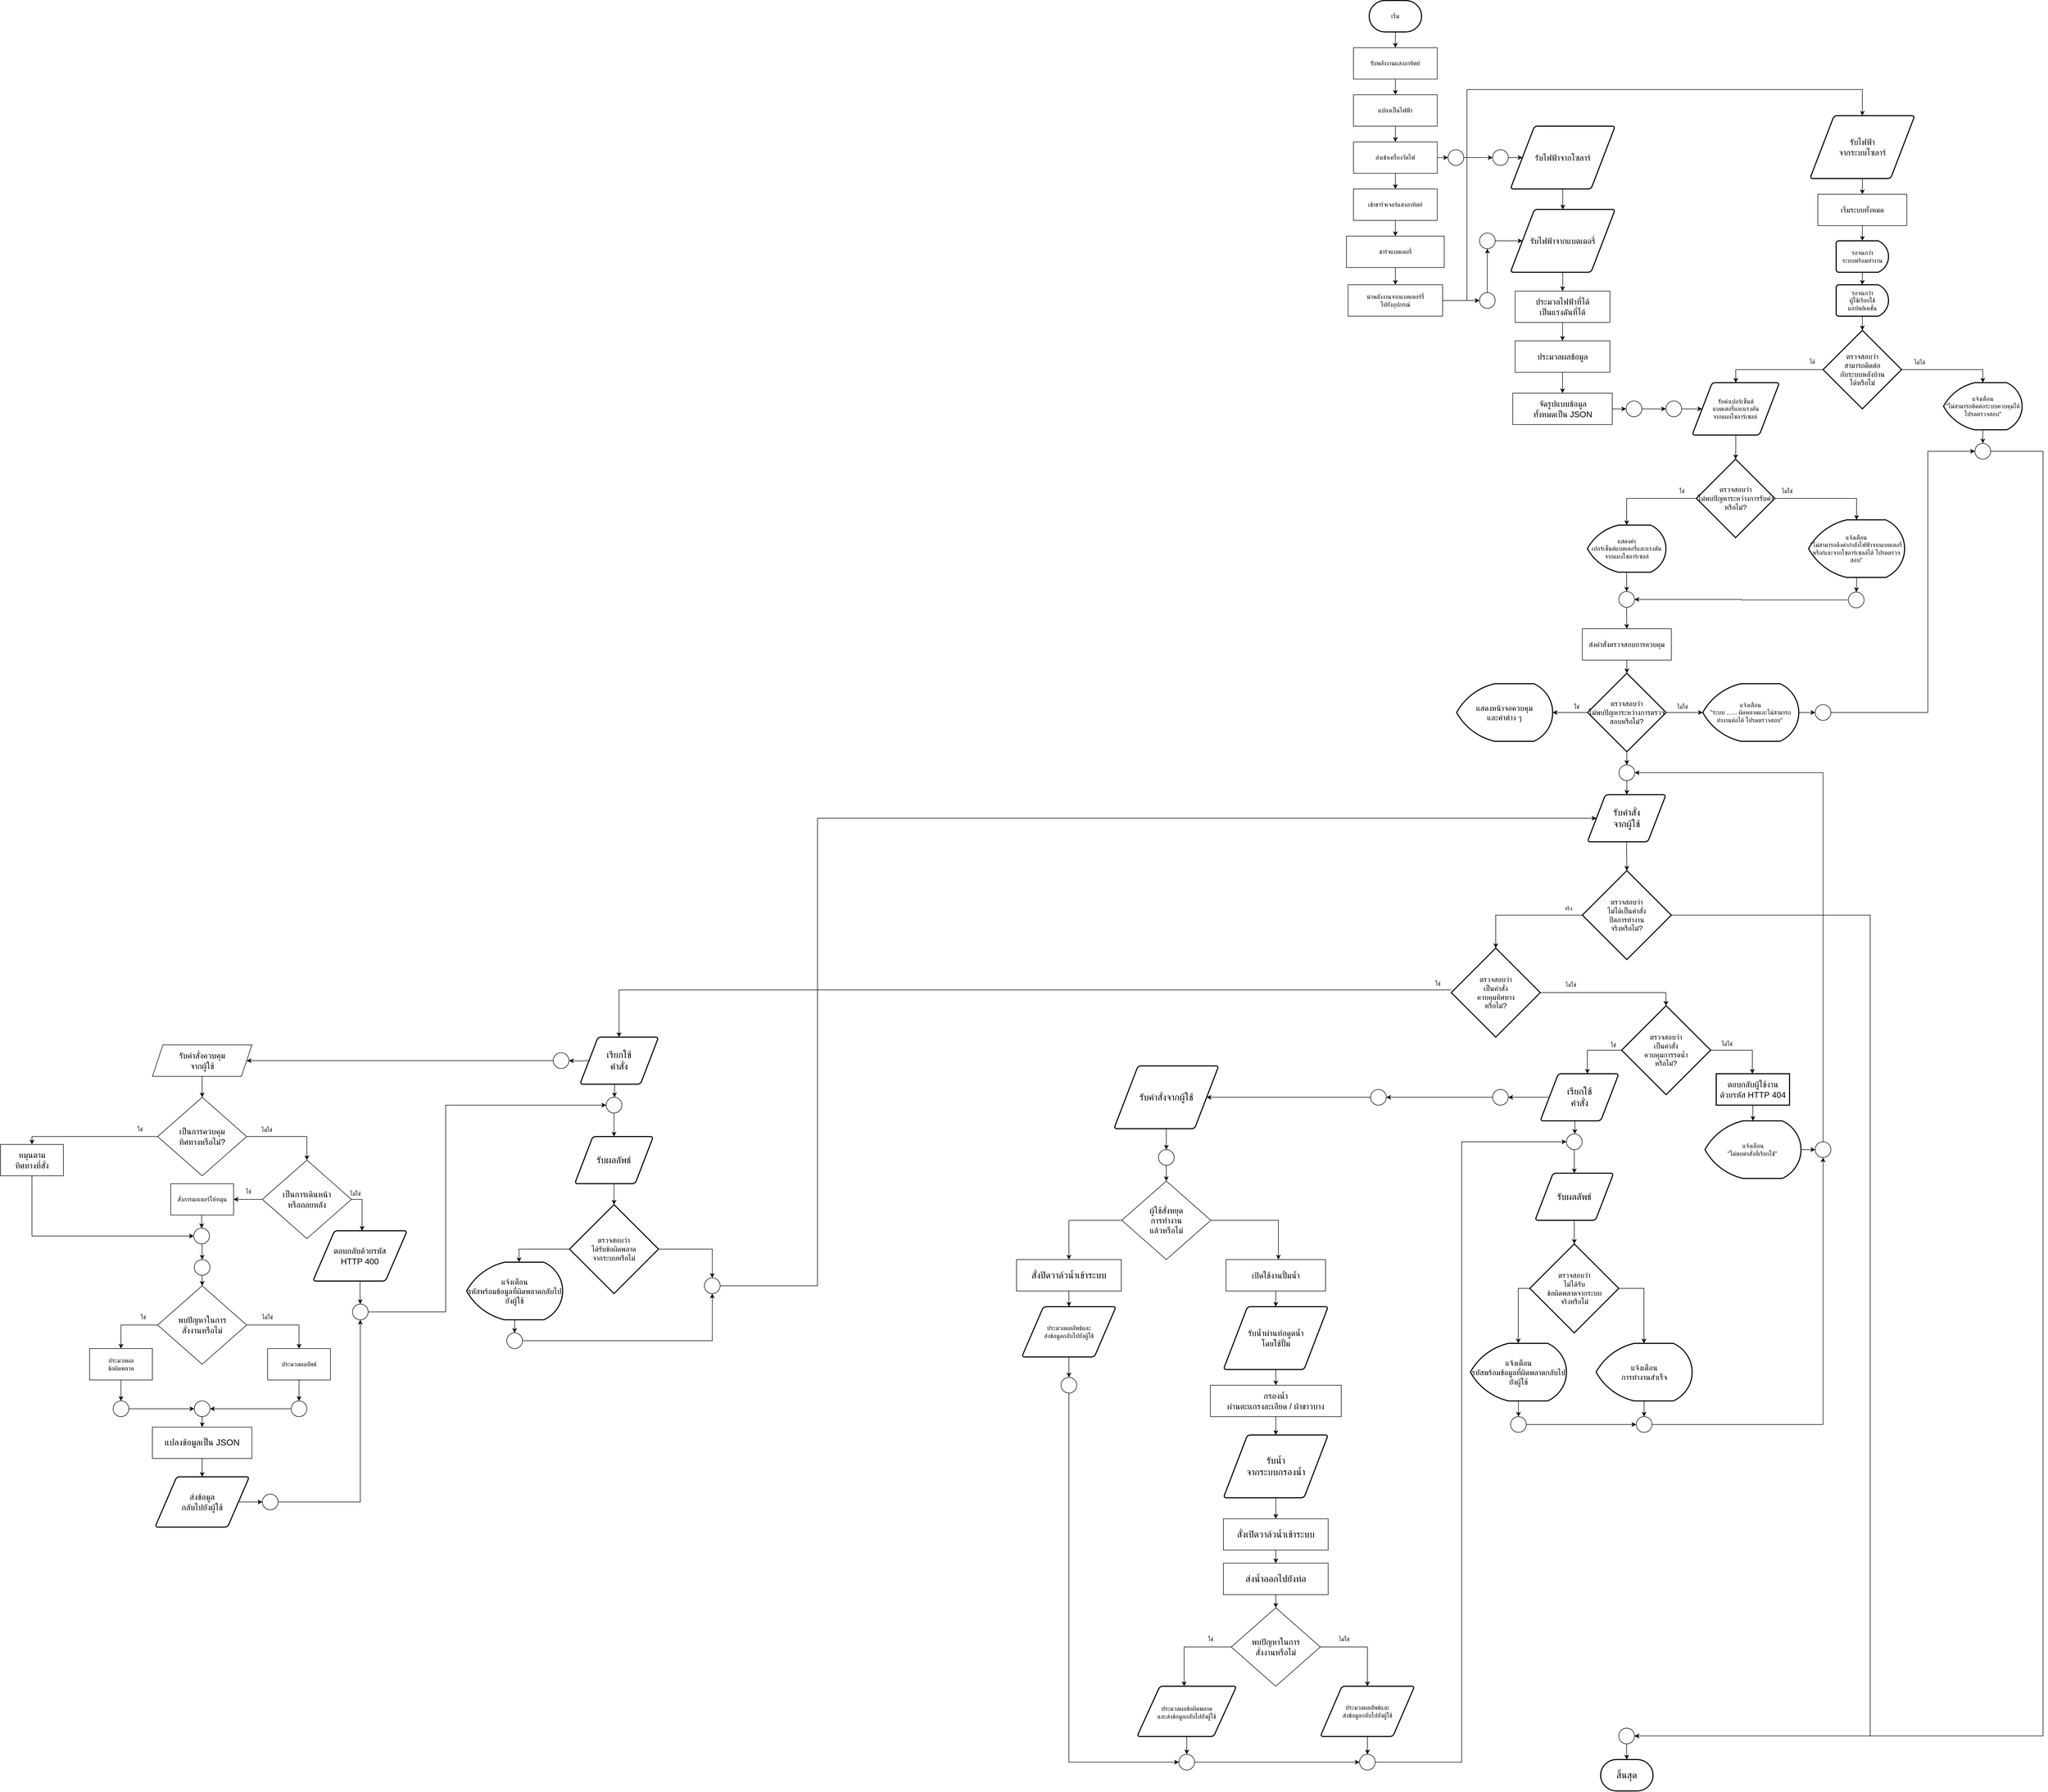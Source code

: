 <mxfile version="27.0.9" pages="7">
  <diagram id="5VI6nbAi62n6tJGVgBLQ" name="all-function">
    <mxGraphModel dx="5345" dy="1200" grid="1" gridSize="10" guides="1" tooltips="1" connect="1" arrows="1" fold="1" page="1" pageScale="1" pageWidth="827" pageHeight="1169" math="0" shadow="0">
      <root>
        <mxCell id="0" />
        <mxCell id="1" parent="0" />
        <mxCell id="eK4WcQEwfeimQyhcS6LZ-1" value="" style="edgeStyle=orthogonalEdgeStyle;rounded=0;orthogonalLoop=1;jettySize=auto;html=1;" parent="1" source="eK4WcQEwfeimQyhcS6LZ-2" target="eK4WcQEwfeimQyhcS6LZ-6" edge="1">
          <mxGeometry relative="1" as="geometry" />
        </mxCell>
        <mxCell id="eK4WcQEwfeimQyhcS6LZ-2" value="รับพลังงานแสงอาทิตย์" style="whiteSpace=wrap;html=1;" parent="1" vertex="1">
          <mxGeometry x="23.35" y="110" width="160" height="60" as="geometry" />
        </mxCell>
        <mxCell id="eK4WcQEwfeimQyhcS6LZ-3" value="" style="edgeStyle=orthogonalEdgeStyle;rounded=0;orthogonalLoop=1;jettySize=auto;html=1;" parent="1" source="eK4WcQEwfeimQyhcS6LZ-4" target="eK4WcQEwfeimQyhcS6LZ-10" edge="1">
          <mxGeometry relative="1" as="geometry" />
        </mxCell>
        <mxCell id="eK4WcQEwfeimQyhcS6LZ-4" value="เข้าชาร์จเจอร์แสงอาทิตย์" style="whiteSpace=wrap;html=1;" parent="1" vertex="1">
          <mxGeometry x="23.35" y="380" width="160" height="60" as="geometry" />
        </mxCell>
        <mxCell id="eK4WcQEwfeimQyhcS6LZ-5" value="" style="edgeStyle=orthogonalEdgeStyle;rounded=0;orthogonalLoop=1;jettySize=auto;html=1;" parent="1" source="eK4WcQEwfeimQyhcS6LZ-6" target="eK4WcQEwfeimQyhcS6LZ-15" edge="1">
          <mxGeometry relative="1" as="geometry" />
        </mxCell>
        <mxCell id="eK4WcQEwfeimQyhcS6LZ-6" value="แปลงเป็นไฟฟ้า" style="whiteSpace=wrap;html=1;" parent="1" vertex="1">
          <mxGeometry x="23.35" y="200" width="160" height="60" as="geometry" />
        </mxCell>
        <mxCell id="knFiZ-PnmGjHZ-jGvd_O-11" value="" style="edgeStyle=orthogonalEdgeStyle;rounded=0;orthogonalLoop=1;jettySize=auto;html=1;" parent="1" source="eK4WcQEwfeimQyhcS6LZ-8" target="knFiZ-PnmGjHZ-jGvd_O-8" edge="1">
          <mxGeometry relative="1" as="geometry" />
        </mxCell>
        <mxCell id="knFiZ-PnmGjHZ-jGvd_O-27" style="edgeStyle=orthogonalEdgeStyle;rounded=0;orthogonalLoop=1;jettySize=auto;html=1;" parent="1" source="eK4WcQEwfeimQyhcS6LZ-8" target="knFiZ-PnmGjHZ-jGvd_O-25" edge="1">
          <mxGeometry relative="1" as="geometry">
            <Array as="points">
              <mxPoint x="240" y="593" />
              <mxPoint x="240" y="190" />
              <mxPoint x="995" y="190" />
            </Array>
          </mxGeometry>
        </mxCell>
        <mxCell id="eK4WcQEwfeimQyhcS6LZ-8" value="นำพลังงานจากแบตเตอร์รี่&lt;div&gt;ไปยังอุปกรณ์&lt;/div&gt;" style="whiteSpace=wrap;html=1;" parent="1" vertex="1">
          <mxGeometry x="13.07" y="563" width="180.53" height="60" as="geometry" />
        </mxCell>
        <mxCell id="eK4WcQEwfeimQyhcS6LZ-9" value="" style="edgeStyle=orthogonalEdgeStyle;rounded=0;orthogonalLoop=1;jettySize=auto;html=1;" parent="1" source="eK4WcQEwfeimQyhcS6LZ-10" target="eK4WcQEwfeimQyhcS6LZ-8" edge="1">
          <mxGeometry relative="1" as="geometry" />
        </mxCell>
        <mxCell id="eK4WcQEwfeimQyhcS6LZ-10" value="ชาร์จแบตเตอรี่" style="whiteSpace=wrap;html=1;" parent="1" vertex="1">
          <mxGeometry x="10" y="470" width="186.69" height="60" as="geometry" />
        </mxCell>
        <mxCell id="eK4WcQEwfeimQyhcS6LZ-11" value="" style="edgeStyle=orthogonalEdgeStyle;rounded=0;orthogonalLoop=1;jettySize=auto;html=1;" parent="1" source="eK4WcQEwfeimQyhcS6LZ-12" target="eK4WcQEwfeimQyhcS6LZ-2" edge="1">
          <mxGeometry relative="1" as="geometry" />
        </mxCell>
        <mxCell id="eK4WcQEwfeimQyhcS6LZ-12" value="เริ่ม" style="strokeWidth=2;html=1;shape=mxgraph.flowchart.terminator;whiteSpace=wrap;" parent="1" vertex="1">
          <mxGeometry x="53.35" y="20" width="100" height="60" as="geometry" />
        </mxCell>
        <mxCell id="eK4WcQEwfeimQyhcS6LZ-14" value="" style="edgeStyle=orthogonalEdgeStyle;rounded=0;orthogonalLoop=1;jettySize=auto;html=1;" parent="1" source="eK4WcQEwfeimQyhcS6LZ-15" target="eK4WcQEwfeimQyhcS6LZ-4" edge="1">
          <mxGeometry relative="1" as="geometry" />
        </mxCell>
        <mxCell id="knFiZ-PnmGjHZ-jGvd_O-17" style="edgeStyle=orthogonalEdgeStyle;rounded=0;orthogonalLoop=1;jettySize=auto;html=1;" parent="1" source="eK4WcQEwfeimQyhcS6LZ-15" target="knFiZ-PnmGjHZ-jGvd_O-12" edge="1">
          <mxGeometry relative="1" as="geometry" />
        </mxCell>
        <mxCell id="eK4WcQEwfeimQyhcS6LZ-15" value="ส่งเข้าเครื่องวัดไฟ" style="whiteSpace=wrap;html=1;" parent="1" vertex="1">
          <mxGeometry x="23.35" y="290" width="160" height="60" as="geometry" />
        </mxCell>
        <mxCell id="0_xnkG4zaZZM_wbOs0_R-13" value="" style="edgeStyle=orthogonalEdgeStyle;rounded=0;orthogonalLoop=1;jettySize=auto;html=1;" parent="1" source="0_xnkG4zaZZM_wbOs0_R-2" target="0_xnkG4zaZZM_wbOs0_R-12" edge="1">
          <mxGeometry relative="1" as="geometry" />
        </mxCell>
        <mxCell id="0_xnkG4zaZZM_wbOs0_R-2" value="ประมวลไฟฟ้าที่ได้&lt;div&gt;เป็นแรงดันที่ได้&lt;/div&gt;" style="rounded=0;whiteSpace=wrap;html=1;fontSize=16;" parent="1" vertex="1">
          <mxGeometry x="332" y="575" width="181" height="60" as="geometry" />
        </mxCell>
        <mxCell id="knFiZ-PnmGjHZ-jGvd_O-29" style="edgeStyle=orthogonalEdgeStyle;rounded=0;orthogonalLoop=1;jettySize=auto;html=1;" parent="1" source="0_xnkG4zaZZM_wbOs0_R-4" target="knFiZ-PnmGjHZ-jGvd_O-1" edge="1">
          <mxGeometry relative="1" as="geometry" />
        </mxCell>
        <mxCell id="0_xnkG4zaZZM_wbOs0_R-4" value="จัดรูปแบบข้อมูล&lt;div&gt;ทั้งหมดเป็น JSON&lt;/div&gt;" style="whiteSpace=wrap;html=1;fontSize=16;rounded=0;" parent="1" vertex="1">
          <mxGeometry x="327.5" y="770" width="190" height="60" as="geometry" />
        </mxCell>
        <mxCell id="0_xnkG4zaZZM_wbOs0_R-6" value="" style="edgeStyle=orthogonalEdgeStyle;rounded=0;orthogonalLoop=1;jettySize=auto;html=1;" parent="1" source="0_xnkG4zaZZM_wbOs0_R-7" target="0_xnkG4zaZZM_wbOs0_R-9" edge="1">
          <mxGeometry relative="1" as="geometry" />
        </mxCell>
        <mxCell id="0_xnkG4zaZZM_wbOs0_R-7" value="&lt;span style=&quot;font-size: 16px;&quot;&gt;รับ&lt;/span&gt;&lt;span style=&quot;font-size: 16px; background-color: transparent; color: light-dark(rgb(0, 0, 0), rgb(255, 255, 255));&quot;&gt;ไฟฟ้าจากโซลาร์&lt;/span&gt;" style="shape=parallelogram;html=1;strokeWidth=2;perimeter=parallelogramPerimeter;whiteSpace=wrap;rounded=1;arcSize=12;size=0.23;" parent="1" vertex="1">
          <mxGeometry x="323" y="260" width="200" height="120" as="geometry" />
        </mxCell>
        <mxCell id="0_xnkG4zaZZM_wbOs0_R-8" value="" style="edgeStyle=orthogonalEdgeStyle;rounded=0;orthogonalLoop=1;jettySize=auto;html=1;" parent="1" source="0_xnkG4zaZZM_wbOs0_R-9" target="0_xnkG4zaZZM_wbOs0_R-2" edge="1">
          <mxGeometry relative="1" as="geometry" />
        </mxCell>
        <mxCell id="0_xnkG4zaZZM_wbOs0_R-9" value="&lt;div style=&quot;font-size: 16px;&quot;&gt;รับ&lt;span style=&quot;color: light-dark(rgb(0, 0, 0), rgb(255, 255, 255)); background-color: transparent;&quot;&gt;ไฟฟ้าจาก&lt;/span&gt;แบตเตอรี่&lt;/div&gt;" style="shape=parallelogram;html=1;strokeWidth=2;perimeter=parallelogramPerimeter;whiteSpace=wrap;rounded=1;arcSize=12;size=0.23;" parent="1" vertex="1">
          <mxGeometry x="323" y="419" width="200" height="120" as="geometry" />
        </mxCell>
        <mxCell id="0_xnkG4zaZZM_wbOs0_R-14" value="" style="edgeStyle=orthogonalEdgeStyle;rounded=0;orthogonalLoop=1;jettySize=auto;html=1;" parent="1" source="0_xnkG4zaZZM_wbOs0_R-12" target="0_xnkG4zaZZM_wbOs0_R-4" edge="1">
          <mxGeometry relative="1" as="geometry" />
        </mxCell>
        <mxCell id="0_xnkG4zaZZM_wbOs0_R-12" value="ประมวลผลข้อมูล" style="rounded=0;whiteSpace=wrap;html=1;fontSize=16;" parent="1" vertex="1">
          <mxGeometry x="332" y="670" width="181" height="60" as="geometry" />
        </mxCell>
        <mxCell id="knFiZ-PnmGjHZ-jGvd_O-23" value="" style="edgeStyle=orthogonalEdgeStyle;rounded=0;orthogonalLoop=1;jettySize=auto;html=1;" parent="1" source="MMQDVvCEoA6B5zaWL6c4-4" target="knFiZ-PnmGjHZ-jGvd_O-21" edge="1">
          <mxGeometry relative="1" as="geometry" />
        </mxCell>
        <mxCell id="MMQDVvCEoA6B5zaWL6c4-4" value="&lt;div&gt;เริ่มระบบทั้งหมด&lt;/div&gt;" style="rounded=0;whiteSpace=wrap;html=1;fontSize=14;" parent="1" vertex="1">
          <mxGeometry x="910" y="390" width="170" height="60" as="geometry" />
        </mxCell>
        <mxCell id="MMQDVvCEoA6B5zaWL6c4-5" style="edgeStyle=orthogonalEdgeStyle;rounded=0;orthogonalLoop=1;jettySize=auto;html=1;exitX=0;exitY=0.5;exitDx=0;exitDy=0;exitPerimeter=0;entryX=0.5;entryY=0;entryDx=0;entryDy=0;" parent="1" source="MMQDVvCEoA6B5zaWL6c4-7" target="MMQDVvCEoA6B5zaWL6c4-8" edge="1">
          <mxGeometry relative="1" as="geometry" />
        </mxCell>
        <mxCell id="MMQDVvCEoA6B5zaWL6c4-6" value="ได้" style="edgeLabel;html=1;align=center;verticalAlign=middle;resizable=0;points=[];" parent="MMQDVvCEoA6B5zaWL6c4-5" vertex="1" connectable="0">
          <mxGeometry x="-0.781" y="1" relative="1" as="geometry">
            <mxPoint y="-16" as="offset" />
          </mxGeometry>
        </mxCell>
        <mxCell id="MMQDVvCEoA6B5zaWL6c4-7" value="&lt;div&gt;ตรวจสอบว่า&lt;/div&gt;&lt;div&gt;สามารถติดต่อ&lt;/div&gt;&lt;div&gt;กับระบบหลังบ้าน&lt;/div&gt;&lt;div&gt;ได้หรือไม่&lt;/div&gt;" style="strokeWidth=2;html=1;shape=mxgraph.flowchart.decision;whiteSpace=wrap;fontSize=14;" parent="1" vertex="1">
          <mxGeometry x="920" y="650" width="150" height="150" as="geometry" />
        </mxCell>
        <mxCell id="yqvMNrPYrjGGS_6o_gkT-13" value="" style="edgeStyle=orthogonalEdgeStyle;rounded=0;orthogonalLoop=1;jettySize=auto;html=1;" parent="1" source="MMQDVvCEoA6B5zaWL6c4-8" target="yqvMNrPYrjGGS_6o_gkT-1" edge="1">
          <mxGeometry relative="1" as="geometry" />
        </mxCell>
        <mxCell id="MMQDVvCEoA6B5zaWL6c4-8" value="รับค่าเปอร์เซ็นต์&lt;div&gt;แบตเตอรี่&lt;span style=&quot;background-color: transparent; color: light-dark(rgb(0, 0, 0), rgb(255, 255, 255));&quot;&gt;และแรงดัน&lt;/span&gt;&lt;/div&gt;&lt;div&gt;&lt;span style=&quot;background-color: transparent; color: light-dark(rgb(0, 0, 0), rgb(255, 255, 255));&quot;&gt;จาก&lt;/span&gt;&lt;span style=&quot;background-color: transparent; color: light-dark(rgb(0, 0, 0), rgb(255, 255, 255));&quot;&gt;แผงโซลาร์เซลล์&amp;nbsp;&lt;/span&gt;&lt;/div&gt;" style="shape=parallelogram;html=1;strokeWidth=2;perimeter=parallelogramPerimeter;whiteSpace=wrap;rounded=1;arcSize=12;size=0.23;align=center;" parent="1" vertex="1">
          <mxGeometry x="670" y="750" width="166.67" height="100" as="geometry" />
        </mxCell>
        <mxCell id="TSSADFaes2S2AwpzVAWQ-12" value="" style="edgeStyle=orthogonalEdgeStyle;rounded=0;orthogonalLoop=1;jettySize=auto;html=1;" parent="1" source="MMQDVvCEoA6B5zaWL6c4-9" target="TSSADFaes2S2AwpzVAWQ-11" edge="1">
          <mxGeometry relative="1" as="geometry" />
        </mxCell>
        <mxCell id="MMQDVvCEoA6B5zaWL6c4-9" value="แจ้งเตือน&lt;div&gt;&quot;ไม่สามารถติดต่อระบบควบคุมได้ โปรดตรวจสอบ&quot;&lt;/div&gt;" style="strokeWidth=2;html=1;shape=mxgraph.flowchart.display;whiteSpace=wrap;" parent="1" vertex="1">
          <mxGeometry x="1150" y="750" width="150" height="90" as="geometry" />
        </mxCell>
        <mxCell id="MMQDVvCEoA6B5zaWL6c4-10" style="edgeStyle=orthogonalEdgeStyle;rounded=0;orthogonalLoop=1;jettySize=auto;html=1;exitX=1;exitY=0.5;exitDx=0;exitDy=0;exitPerimeter=0;entryX=0.5;entryY=0;entryDx=0;entryDy=0;entryPerimeter=0;" parent="1" source="MMQDVvCEoA6B5zaWL6c4-7" target="MMQDVvCEoA6B5zaWL6c4-9" edge="1">
          <mxGeometry relative="1" as="geometry" />
        </mxCell>
        <mxCell id="MMQDVvCEoA6B5zaWL6c4-11" value="ไม่ได้" style="edgeLabel;html=1;align=center;verticalAlign=middle;resizable=0;points=[];" parent="MMQDVvCEoA6B5zaWL6c4-10" vertex="1" connectable="0">
          <mxGeometry x="-0.628" relative="1" as="geometry">
            <mxPoint y="-14" as="offset" />
          </mxGeometry>
        </mxCell>
        <mxCell id="knFiZ-PnmGjHZ-jGvd_O-4" value="" style="edgeStyle=orthogonalEdgeStyle;rounded=0;orthogonalLoop=1;jettySize=auto;html=1;" parent="1" source="knFiZ-PnmGjHZ-jGvd_O-1" target="knFiZ-PnmGjHZ-jGvd_O-2" edge="1">
          <mxGeometry relative="1" as="geometry" />
        </mxCell>
        <mxCell id="knFiZ-PnmGjHZ-jGvd_O-1" value="" style="verticalLabelPosition=bottom;verticalAlign=top;html=1;shape=mxgraph.flowchart.on-page_reference;" parent="1" vertex="1">
          <mxGeometry x="544" y="785" width="30" height="30" as="geometry" />
        </mxCell>
        <mxCell id="knFiZ-PnmGjHZ-jGvd_O-5" value="" style="edgeStyle=orthogonalEdgeStyle;rounded=0;orthogonalLoop=1;jettySize=auto;html=1;" parent="1" source="knFiZ-PnmGjHZ-jGvd_O-2" target="MMQDVvCEoA6B5zaWL6c4-8" edge="1">
          <mxGeometry relative="1" as="geometry" />
        </mxCell>
        <mxCell id="knFiZ-PnmGjHZ-jGvd_O-2" value="" style="verticalLabelPosition=bottom;verticalAlign=top;html=1;shape=mxgraph.flowchart.on-page_reference;" parent="1" vertex="1">
          <mxGeometry x="620" y="785" width="30" height="30" as="geometry" />
        </mxCell>
        <mxCell id="knFiZ-PnmGjHZ-jGvd_O-7" value="" style="edgeStyle=orthogonalEdgeStyle;rounded=0;orthogonalLoop=1;jettySize=auto;html=1;" parent="1" source="knFiZ-PnmGjHZ-jGvd_O-6" target="0_xnkG4zaZZM_wbOs0_R-9" edge="1">
          <mxGeometry relative="1" as="geometry" />
        </mxCell>
        <mxCell id="knFiZ-PnmGjHZ-jGvd_O-6" value="" style="verticalLabelPosition=bottom;verticalAlign=top;html=1;shape=mxgraph.flowchart.on-page_reference;" parent="1" vertex="1">
          <mxGeometry x="264" y="464" width="30" height="30" as="geometry" />
        </mxCell>
        <mxCell id="knFiZ-PnmGjHZ-jGvd_O-10" value="" style="edgeStyle=orthogonalEdgeStyle;rounded=0;orthogonalLoop=1;jettySize=auto;html=1;" parent="1" source="knFiZ-PnmGjHZ-jGvd_O-8" target="knFiZ-PnmGjHZ-jGvd_O-6" edge="1">
          <mxGeometry relative="1" as="geometry" />
        </mxCell>
        <mxCell id="knFiZ-PnmGjHZ-jGvd_O-8" value="" style="verticalLabelPosition=bottom;verticalAlign=top;html=1;shape=mxgraph.flowchart.on-page_reference;" parent="1" vertex="1">
          <mxGeometry x="264" y="578" width="30" height="30" as="geometry" />
        </mxCell>
        <mxCell id="knFiZ-PnmGjHZ-jGvd_O-18" value="" style="edgeStyle=orthogonalEdgeStyle;rounded=0;orthogonalLoop=1;jettySize=auto;html=1;" parent="1" source="knFiZ-PnmGjHZ-jGvd_O-12" target="knFiZ-PnmGjHZ-jGvd_O-13" edge="1">
          <mxGeometry relative="1" as="geometry" />
        </mxCell>
        <mxCell id="knFiZ-PnmGjHZ-jGvd_O-12" value="" style="verticalLabelPosition=bottom;verticalAlign=top;html=1;shape=mxgraph.flowchart.on-page_reference;" parent="1" vertex="1">
          <mxGeometry x="204" y="305" width="30" height="30" as="geometry" />
        </mxCell>
        <mxCell id="knFiZ-PnmGjHZ-jGvd_O-30" style="edgeStyle=orthogonalEdgeStyle;rounded=0;orthogonalLoop=1;jettySize=auto;html=1;" parent="1" source="knFiZ-PnmGjHZ-jGvd_O-13" target="0_xnkG4zaZZM_wbOs0_R-7" edge="1">
          <mxGeometry relative="1" as="geometry" />
        </mxCell>
        <mxCell id="knFiZ-PnmGjHZ-jGvd_O-13" value="" style="verticalLabelPosition=bottom;verticalAlign=top;html=1;shape=mxgraph.flowchart.on-page_reference;" parent="1" vertex="1">
          <mxGeometry x="289" y="305" width="30" height="30" as="geometry" />
        </mxCell>
        <mxCell id="1TodWEgfxE50-IwNT-cx-15" value="" style="edgeStyle=orthogonalEdgeStyle;rounded=0;orthogonalLoop=1;jettySize=auto;html=1;" parent="1" source="knFiZ-PnmGjHZ-jGvd_O-21" target="1TodWEgfxE50-IwNT-cx-14" edge="1">
          <mxGeometry relative="1" as="geometry" />
        </mxCell>
        <mxCell id="knFiZ-PnmGjHZ-jGvd_O-21" value="รอจนกว่า&lt;div&gt;ระบบพร้อมทำงาน&lt;/div&gt;" style="strokeWidth=2;html=1;shape=mxgraph.flowchart.delay;whiteSpace=wrap;" parent="1" vertex="1">
          <mxGeometry x="945" y="479" width="100" height="60" as="geometry" />
        </mxCell>
        <mxCell id="knFiZ-PnmGjHZ-jGvd_O-26" value="" style="edgeStyle=orthogonalEdgeStyle;rounded=0;orthogonalLoop=1;jettySize=auto;html=1;" parent="1" source="knFiZ-PnmGjHZ-jGvd_O-25" target="MMQDVvCEoA6B5zaWL6c4-4" edge="1">
          <mxGeometry relative="1" as="geometry" />
        </mxCell>
        <mxCell id="knFiZ-PnmGjHZ-jGvd_O-25" value="&lt;span style=&quot;font-size: 16px;&quot;&gt;รับ&lt;/span&gt;&lt;span style=&quot;font-size: 16px; background-color: transparent; color: light-dark(rgb(0, 0, 0), rgb(255, 255, 255));&quot;&gt;ไฟฟ้า&lt;/span&gt;&lt;div&gt;&lt;span style=&quot;font-size: 16px; background-color: transparent; color: light-dark(rgb(0, 0, 0), rgb(255, 255, 255));&quot;&gt;จากระบบโซลาร์&lt;/span&gt;&lt;/div&gt;" style="shape=parallelogram;html=1;strokeWidth=2;perimeter=parallelogramPerimeter;whiteSpace=wrap;rounded=1;arcSize=12;size=0.23;" parent="1" vertex="1">
          <mxGeometry x="895" y="240" width="200" height="120" as="geometry" />
        </mxCell>
        <mxCell id="yqvMNrPYrjGGS_6o_gkT-1" value="ตรวจสอบว่า&lt;div&gt;ไม่พบปัญหาระหว่างการรับค่าหรือไม่?&lt;/div&gt;" style="strokeWidth=2;html=1;shape=mxgraph.flowchart.decision;whiteSpace=wrap;fontSize=14;" parent="1" vertex="1">
          <mxGeometry x="678" y="896" width="150" height="150" as="geometry" />
        </mxCell>
        <mxCell id="yqvMNrPYrjGGS_6o_gkT-2" value="" style="edgeStyle=orthogonalEdgeStyle;rounded=0;orthogonalLoop=1;jettySize=auto;html=1;" parent="1" source="yqvMNrPYrjGGS_6o_gkT-3" target="yqvMNrPYrjGGS_6o_gkT-11" edge="1">
          <mxGeometry relative="1" as="geometry" />
        </mxCell>
        <mxCell id="yqvMNrPYrjGGS_6o_gkT-3" value="แสดงค่า&lt;div&gt;เปอร์เซ็นต์แบตเตอรี่และแรงดันจากแผงโซลาร์เซลล์&lt;/div&gt;" style="strokeWidth=2;html=1;shape=mxgraph.flowchart.display;whiteSpace=wrap;" parent="1" vertex="1">
          <mxGeometry x="470" y="1022" width="150" height="90" as="geometry" />
        </mxCell>
        <mxCell id="yqvMNrPYrjGGS_6o_gkT-4" style="edgeStyle=orthogonalEdgeStyle;rounded=0;orthogonalLoop=1;jettySize=auto;html=1;entryX=0.5;entryY=0;entryDx=0;entryDy=0;entryPerimeter=0;" parent="1" source="yqvMNrPYrjGGS_6o_gkT-1" target="yqvMNrPYrjGGS_6o_gkT-3" edge="1">
          <mxGeometry relative="1" as="geometry" />
        </mxCell>
        <mxCell id="yqvMNrPYrjGGS_6o_gkT-5" value="ใช่" style="edgeLabel;html=1;align=center;verticalAlign=middle;resizable=0;points=[];" parent="yqvMNrPYrjGGS_6o_gkT-4" vertex="1" connectable="0">
          <mxGeometry x="-0.782" y="-1" relative="1" as="geometry">
            <mxPoint x="-8" y="-13" as="offset" />
          </mxGeometry>
        </mxCell>
        <mxCell id="yqvMNrPYrjGGS_6o_gkT-6" value="" style="edgeStyle=orthogonalEdgeStyle;rounded=0;orthogonalLoop=1;jettySize=auto;html=1;" parent="1" source="yqvMNrPYrjGGS_6o_gkT-7" target="yqvMNrPYrjGGS_6o_gkT-10" edge="1">
          <mxGeometry relative="1" as="geometry" />
        </mxCell>
        <mxCell id="yqvMNrPYrjGGS_6o_gkT-7" value="แจ้งเตือน&lt;div&gt;&quot;ไม่สามารถดึงค่ากำลังไฟฟ้าจากแบตเตอรี่หรือ/และจากโซลาร์เซลล์ได้ โปรดตรวจสอบ&quot;&lt;/div&gt;" style="strokeWidth=2;html=1;shape=mxgraph.flowchart.display;whiteSpace=wrap;" parent="1" vertex="1">
          <mxGeometry x="892.34" y="1012" width="183.33" height="110" as="geometry" />
        </mxCell>
        <mxCell id="yqvMNrPYrjGGS_6o_gkT-8" style="edgeStyle=orthogonalEdgeStyle;rounded=0;orthogonalLoop=1;jettySize=auto;html=1;entryX=0.5;entryY=0;entryDx=0;entryDy=0;entryPerimeter=0;" parent="1" source="yqvMNrPYrjGGS_6o_gkT-1" target="yqvMNrPYrjGGS_6o_gkT-7" edge="1">
          <mxGeometry relative="1" as="geometry" />
        </mxCell>
        <mxCell id="yqvMNrPYrjGGS_6o_gkT-9" value="&lt;div&gt;ไม่ใช่&lt;/div&gt;" style="edgeLabel;html=1;align=center;verticalAlign=middle;resizable=0;points=[];" parent="yqvMNrPYrjGGS_6o_gkT-8" vertex="1" connectable="0">
          <mxGeometry x="-0.772" relative="1" as="geometry">
            <mxPoint y="-14" as="offset" />
          </mxGeometry>
        </mxCell>
        <mxCell id="yqvMNrPYrjGGS_6o_gkT-10" value="" style="verticalLabelPosition=bottom;verticalAlign=top;html=1;shape=mxgraph.flowchart.on-page_reference;" parent="1" vertex="1">
          <mxGeometry x="968.33" y="1150" width="30" height="30" as="geometry" />
        </mxCell>
        <mxCell id="TSSADFaes2S2AwpzVAWQ-10" value="" style="edgeStyle=orthogonalEdgeStyle;rounded=0;orthogonalLoop=1;jettySize=auto;html=1;" parent="1" source="yqvMNrPYrjGGS_6o_gkT-11" target="TSSADFaes2S2AwpzVAWQ-7" edge="1">
          <mxGeometry relative="1" as="geometry" />
        </mxCell>
        <mxCell id="yqvMNrPYrjGGS_6o_gkT-11" value="" style="verticalLabelPosition=bottom;verticalAlign=top;html=1;shape=mxgraph.flowchart.on-page_reference;" parent="1" vertex="1">
          <mxGeometry x="530" y="1149" width="30" height="30" as="geometry" />
        </mxCell>
        <mxCell id="yqvMNrPYrjGGS_6o_gkT-12" style="edgeStyle=orthogonalEdgeStyle;rounded=0;orthogonalLoop=1;jettySize=auto;html=1;entryX=1;entryY=0.5;entryDx=0;entryDy=0;entryPerimeter=0;" parent="1" source="yqvMNrPYrjGGS_6o_gkT-10" target="yqvMNrPYrjGGS_6o_gkT-11" edge="1">
          <mxGeometry relative="1" as="geometry" />
        </mxCell>
        <mxCell id="1TodWEgfxE50-IwNT-cx-16" value="" style="edgeStyle=orthogonalEdgeStyle;rounded=0;orthogonalLoop=1;jettySize=auto;html=1;" parent="1" source="1TodWEgfxE50-IwNT-cx-14" target="MMQDVvCEoA6B5zaWL6c4-7" edge="1">
          <mxGeometry relative="1" as="geometry" />
        </mxCell>
        <mxCell id="1TodWEgfxE50-IwNT-cx-14" value="รอจนกว่า&lt;div&gt;ผู้ใช้เรียกใช้&lt;/div&gt;&lt;div&gt;แอปพลิเคชั่น&lt;/div&gt;" style="strokeWidth=2;html=1;shape=mxgraph.flowchart.delay;whiteSpace=wrap;" parent="1" vertex="1">
          <mxGeometry x="945" y="563" width="100" height="60" as="geometry" />
        </mxCell>
        <mxCell id="TSSADFaes2S2AwpzVAWQ-1" value="" style="edgeStyle=orthogonalEdgeStyle;rounded=0;orthogonalLoop=1;jettySize=auto;html=1;" parent="1" source="TSSADFaes2S2AwpzVAWQ-5" target="TSSADFaes2S2AwpzVAWQ-8" edge="1">
          <mxGeometry relative="1" as="geometry" />
        </mxCell>
        <mxCell id="TSSADFaes2S2AwpzVAWQ-2" value="ไม่ใช่" style="edgeLabel;html=1;align=center;verticalAlign=middle;resizable=0;points=[];" parent="TSSADFaes2S2AwpzVAWQ-1" vertex="1" connectable="0">
          <mxGeometry x="-0.4" y="3" relative="1" as="geometry">
            <mxPoint x="9" y="-8" as="offset" />
          </mxGeometry>
        </mxCell>
        <mxCell id="TSSADFaes2S2AwpzVAWQ-3" value="" style="edgeStyle=orthogonalEdgeStyle;rounded=0;orthogonalLoop=1;jettySize=auto;html=1;" parent="1" source="TSSADFaes2S2AwpzVAWQ-5" target="TSSADFaes2S2AwpzVAWQ-9" edge="1">
          <mxGeometry relative="1" as="geometry" />
        </mxCell>
        <mxCell id="TSSADFaes2S2AwpzVAWQ-4" value="&lt;div&gt;ใช่&lt;/div&gt;" style="edgeLabel;html=1;align=center;verticalAlign=middle;resizable=0;points=[];" parent="TSSADFaes2S2AwpzVAWQ-3" vertex="1" connectable="0">
          <mxGeometry x="-0.115" relative="1" as="geometry">
            <mxPoint x="8" y="-11" as="offset" />
          </mxGeometry>
        </mxCell>
        <mxCell id="d4oSGywLYSVUQXrgy7v3-8" value="" style="edgeStyle=orthogonalEdgeStyle;rounded=0;orthogonalLoop=1;jettySize=auto;html=1;" parent="1" source="TSSADFaes2S2AwpzVAWQ-5" target="d4oSGywLYSVUQXrgy7v3-7" edge="1">
          <mxGeometry relative="1" as="geometry" />
        </mxCell>
        <mxCell id="TSSADFaes2S2AwpzVAWQ-5" value="ตรวจสอบว่า&lt;div&gt;ไม่พบปัญหาระหว่างการตรวจสอบหรือไม่?&lt;/div&gt;" style="strokeWidth=2;html=1;shape=mxgraph.flowchart.decision;whiteSpace=wrap;fontSize=14;" parent="1" vertex="1">
          <mxGeometry x="470.34" y="1305" width="150" height="150" as="geometry" />
        </mxCell>
        <mxCell id="TSSADFaes2S2AwpzVAWQ-6" value="" style="edgeStyle=orthogonalEdgeStyle;rounded=0;orthogonalLoop=1;jettySize=auto;html=1;" parent="1" source="TSSADFaes2S2AwpzVAWQ-7" target="TSSADFaes2S2AwpzVAWQ-5" edge="1">
          <mxGeometry relative="1" as="geometry" />
        </mxCell>
        <mxCell id="TSSADFaes2S2AwpzVAWQ-7" value="ส่งคำสั่งตรวจสอบการควบคุม" style="rounded=0;whiteSpace=wrap;html=1;fontSize=14;" parent="1" vertex="1">
          <mxGeometry x="460.34" y="1220" width="170" height="60" as="geometry" />
        </mxCell>
        <mxCell id="TSSADFaes2S2AwpzVAWQ-14" value="" style="edgeStyle=orthogonalEdgeStyle;rounded=0;orthogonalLoop=1;jettySize=auto;html=1;" parent="1" source="TSSADFaes2S2AwpzVAWQ-8" target="TSSADFaes2S2AwpzVAWQ-13" edge="1">
          <mxGeometry relative="1" as="geometry" />
        </mxCell>
        <mxCell id="TSSADFaes2S2AwpzVAWQ-8" value="แจ้งเตือน&lt;div&gt;&quot;ระบบ ...... ผิดพลาดและไม่สามารถทำงานต่อได้ โปรดตรวจสอบ&quot;&amp;nbsp;&lt;/div&gt;" style="strokeWidth=2;html=1;shape=mxgraph.flowchart.display;whiteSpace=wrap;" parent="1" vertex="1">
          <mxGeometry x="690.34" y="1325" width="183.33" height="110" as="geometry" />
        </mxCell>
        <mxCell id="TSSADFaes2S2AwpzVAWQ-9" value="แสดงหน้าจอควบคุม&lt;div&gt;และค่าต่าง ๆ&lt;/div&gt;" style="strokeWidth=2;html=1;shape=mxgraph.flowchart.display;whiteSpace=wrap;fontSize=15;" parent="1" vertex="1">
          <mxGeometry x="220.34" y="1325" width="183.33" height="110" as="geometry" />
        </mxCell>
        <mxCell id="hipMv2zFR8PK_HYxcBER-5" style="edgeStyle=orthogonalEdgeStyle;rounded=0;orthogonalLoop=1;jettySize=auto;html=1;" parent="1" source="TSSADFaes2S2AwpzVAWQ-11" target="hipMv2zFR8PK_HYxcBER-2" edge="1">
          <mxGeometry relative="1" as="geometry">
            <mxPoint x="660" y="3350" as="targetPoint" />
            <Array as="points">
              <mxPoint x="1340" y="881" />
              <mxPoint x="1340" y="3335" />
            </Array>
          </mxGeometry>
        </mxCell>
        <mxCell id="TSSADFaes2S2AwpzVAWQ-11" value="" style="verticalLabelPosition=bottom;verticalAlign=top;html=1;shape=mxgraph.flowchart.on-page_reference;" parent="1" vertex="1">
          <mxGeometry x="1210" y="866" width="30" height="30" as="geometry" />
        </mxCell>
        <mxCell id="TSSADFaes2S2AwpzVAWQ-16" style="edgeStyle=orthogonalEdgeStyle;rounded=0;orthogonalLoop=1;jettySize=auto;html=1;" parent="1" source="TSSADFaes2S2AwpzVAWQ-13" target="TSSADFaes2S2AwpzVAWQ-11" edge="1">
          <mxGeometry relative="1" as="geometry">
            <Array as="points">
              <mxPoint x="1120" y="1380" />
              <mxPoint x="1120" y="881" />
            </Array>
          </mxGeometry>
        </mxCell>
        <mxCell id="TSSADFaes2S2AwpzVAWQ-13" value="" style="verticalLabelPosition=bottom;verticalAlign=top;html=1;shape=mxgraph.flowchart.on-page_reference;" parent="1" vertex="1">
          <mxGeometry x="905" y="1365" width="30" height="30" as="geometry" />
        </mxCell>
        <mxCell id="d4oSGywLYSVUQXrgy7v3-1" value="" style="edgeStyle=orthogonalEdgeStyle;rounded=0;orthogonalLoop=1;jettySize=auto;html=1;" parent="1" source="d4oSGywLYSVUQXrgy7v3-2" target="d4oSGywLYSVUQXrgy7v3-5" edge="1">
          <mxGeometry relative="1" as="geometry" />
        </mxCell>
        <mxCell id="d4oSGywLYSVUQXrgy7v3-2" value="&lt;div&gt;รับคำสั่ง&lt;/div&gt;&lt;div&gt;จากผู้ใช้&lt;/div&gt;" style="shape=parallelogram;html=1;strokeWidth=2;perimeter=parallelogramPerimeter;whiteSpace=wrap;rounded=1;arcSize=12;size=0.23;fontSize=18;" parent="1" vertex="1">
          <mxGeometry x="470.0" y="1537" width="150" height="90" as="geometry" />
        </mxCell>
        <mxCell id="d4oSGywLYSVUQXrgy7v3-3" style="edgeStyle=orthogonalEdgeStyle;rounded=0;orthogonalLoop=1;jettySize=auto;html=1;" parent="1" source="d4oSGywLYSVUQXrgy7v3-5" target="d4oSGywLYSVUQXrgy7v3-9" edge="1">
          <mxGeometry relative="1" as="geometry">
            <mxPoint x="282.34" y="1852" as="targetPoint" />
            <Array as="points">
              <mxPoint x="295" y="1767" />
            </Array>
          </mxGeometry>
        </mxCell>
        <mxCell id="d4oSGywLYSVUQXrgy7v3-4" value="จริง" style="edgeLabel;html=1;align=center;verticalAlign=middle;resizable=0;points=[];" parent="d4oSGywLYSVUQXrgy7v3-3" vertex="1" connectable="0">
          <mxGeometry x="-0.755" y="1" relative="1" as="geometry">
            <mxPoint y="-14" as="offset" />
          </mxGeometry>
        </mxCell>
        <mxCell id="hipMv2zFR8PK_HYxcBER-4" style="edgeStyle=orthogonalEdgeStyle;rounded=0;orthogonalLoop=1;jettySize=auto;html=1;" parent="1" source="d4oSGywLYSVUQXrgy7v3-5" target="hipMv2zFR8PK_HYxcBER-2" edge="1">
          <mxGeometry relative="1" as="geometry">
            <mxPoint x="545.34" y="3250" as="targetPoint" />
            <Array as="points">
              <mxPoint x="1010" y="1767" />
              <mxPoint x="1010" y="3335" />
            </Array>
          </mxGeometry>
        </mxCell>
        <mxCell id="d4oSGywLYSVUQXrgy7v3-5" value="ตรวจสอบว่า&lt;div&gt;ไม่ได้เป็นคำสั่ง&lt;/div&gt;&lt;div&gt;ปิดการทำงาน&lt;/div&gt;&lt;div&gt;จริงหรือไม่?&lt;/div&gt;" style="strokeWidth=2;html=1;shape=mxgraph.flowchart.decision;whiteSpace=wrap;fontSize=14;" parent="1" vertex="1">
          <mxGeometry x="460.34" y="1682" width="170" height="170" as="geometry" />
        </mxCell>
        <mxCell id="d4oSGywLYSVUQXrgy7v3-6" value="" style="edgeStyle=orthogonalEdgeStyle;rounded=0;orthogonalLoop=1;jettySize=auto;html=1;" parent="1" source="d4oSGywLYSVUQXrgy7v3-7" target="d4oSGywLYSVUQXrgy7v3-2" edge="1">
          <mxGeometry relative="1" as="geometry" />
        </mxCell>
        <mxCell id="d4oSGywLYSVUQXrgy7v3-7" value="" style="verticalLabelPosition=bottom;verticalAlign=top;html=1;shape=mxgraph.flowchart.on-page_reference;" parent="1" vertex="1">
          <mxGeometry x="530.34" y="1480" width="30" height="30" as="geometry" />
        </mxCell>
        <mxCell id="yAEahZOZUPsPmCFss7Av-3" style="edgeStyle=orthogonalEdgeStyle;rounded=0;orthogonalLoop=1;jettySize=auto;html=1;" parent="1" source="d4oSGywLYSVUQXrgy7v3-9" target="yAEahZOZUPsPmCFss7Av-2" edge="1">
          <mxGeometry relative="1" as="geometry">
            <Array as="points">
              <mxPoint x="-1379" y="1910" />
            </Array>
          </mxGeometry>
        </mxCell>
        <mxCell id="yAEahZOZUPsPmCFss7Av-4" value="ใช่" style="edgeLabel;html=1;align=center;verticalAlign=middle;resizable=0;points=[];" parent="yAEahZOZUPsPmCFss7Av-3" vertex="1" connectable="0">
          <mxGeometry x="-0.589" y="-3" relative="1" as="geometry">
            <mxPoint x="319" y="-9" as="offset" />
          </mxGeometry>
        </mxCell>
        <mxCell id="d4oSGywLYSVUQXrgy7v3-9" value="ตรวจสอบว่า&lt;div&gt;เป็นคำสั่ง&lt;/div&gt;&lt;div&gt;&lt;span style=&quot;background-color: transparent; color: light-dark(rgb(0, 0, 0), rgb(255, 255, 255));&quot;&gt;ควบคุมทิศทาง&lt;/span&gt;&lt;/div&gt;&lt;div&gt;&lt;span style=&quot;background-color: transparent; color: light-dark(rgb(0, 0, 0), rgb(255, 255, 255));&quot;&gt;หรือไม่?&lt;/span&gt;&lt;/div&gt;" style="strokeWidth=2;html=1;shape=mxgraph.flowchart.decision;whiteSpace=wrap;fontSize=14;" parent="1" vertex="1">
          <mxGeometry x="210.0" y="1830" width="170" height="170" as="geometry" />
        </mxCell>
        <mxCell id="CYOek1kIhuLaGXP98i2a-3" value="" style="edgeStyle=orthogonalEdgeStyle;rounded=0;orthogonalLoop=1;jettySize=auto;html=1;" parent="1" source="B3kiIGhWUX8iYKSVzadp-1" target="CYOek1kIhuLaGXP98i2a-2" edge="1">
          <mxGeometry relative="1" as="geometry">
            <Array as="points">
              <mxPoint x="785" y="2025" />
            </Array>
          </mxGeometry>
        </mxCell>
        <mxCell id="CYOek1kIhuLaGXP98i2a-4" value="ไม่ใช่" style="edgeLabel;html=1;align=center;verticalAlign=middle;resizable=0;points=[];" parent="CYOek1kIhuLaGXP98i2a-3" vertex="1" connectable="0">
          <mxGeometry x="-0.505" y="-2" relative="1" as="geometry">
            <mxPoint x="-1" y="-14" as="offset" />
          </mxGeometry>
        </mxCell>
        <mxCell id="zRhDVmnmlCRf2U3PZDEg-58" style="edgeStyle=orthogonalEdgeStyle;rounded=0;orthogonalLoop=1;jettySize=auto;html=1;" parent="1" source="B3kiIGhWUX8iYKSVzadp-1" target="zRhDVmnmlCRf2U3PZDEg-54" edge="1">
          <mxGeometry relative="1" as="geometry">
            <Array as="points">
              <mxPoint x="470" y="2025" />
            </Array>
          </mxGeometry>
        </mxCell>
        <mxCell id="zRhDVmnmlCRf2U3PZDEg-59" value="ใช่" style="edgeLabel;html=1;align=center;verticalAlign=middle;resizable=0;points=[];" parent="zRhDVmnmlCRf2U3PZDEg-58" vertex="1" connectable="0">
          <mxGeometry x="-0.45" y="-2" relative="1" as="geometry">
            <mxPoint x="14" y="-8" as="offset" />
          </mxGeometry>
        </mxCell>
        <mxCell id="B3kiIGhWUX8iYKSVzadp-1" value="ตรวจสอบว่า&lt;div&gt;เป็นคำสั่ง&lt;/div&gt;&lt;div&gt;&lt;span style=&quot;background-color: transparent; color: light-dark(rgb(0, 0, 0), rgb(255, 255, 255));&quot;&gt;ควบคุมการรดน้ำ&lt;/span&gt;&lt;/div&gt;&lt;div&gt;&lt;span style=&quot;background-color: transparent; color: light-dark(rgb(0, 0, 0), rgb(255, 255, 255));&quot;&gt;หรือไม่?&lt;/span&gt;&lt;/div&gt;" style="strokeWidth=2;html=1;shape=mxgraph.flowchart.decision;whiteSpace=wrap;fontSize=14;" parent="1" vertex="1">
          <mxGeometry x="535.34" y="1940" width="170" height="170" as="geometry" />
        </mxCell>
        <mxCell id="B3kiIGhWUX8iYKSVzadp-2" style="edgeStyle=orthogonalEdgeStyle;rounded=0;orthogonalLoop=1;jettySize=auto;html=1;" parent="1" source="d4oSGywLYSVUQXrgy7v3-9" target="B3kiIGhWUX8iYKSVzadp-1" edge="1">
          <mxGeometry relative="1" as="geometry">
            <Array as="points">
              <mxPoint x="620" y="1915" />
            </Array>
          </mxGeometry>
        </mxCell>
        <mxCell id="B3kiIGhWUX8iYKSVzadp-3" value="ไม่ใช่" style="edgeLabel;html=1;align=center;verticalAlign=middle;resizable=0;points=[];" parent="B3kiIGhWUX8iYKSVzadp-2" vertex="1" connectable="0">
          <mxGeometry x="-0.567" y="1" relative="1" as="geometry">
            <mxPoint y="-14" as="offset" />
          </mxGeometry>
        </mxCell>
        <mxCell id="RUcQZL80dTlTAJFoBLiL-2" value="" style="edgeStyle=orthogonalEdgeStyle;rounded=0;orthogonalLoop=1;jettySize=auto;html=1;" parent="1" source="CYOek1kIhuLaGXP98i2a-2" target="RUcQZL80dTlTAJFoBLiL-1" edge="1">
          <mxGeometry relative="1" as="geometry" />
        </mxCell>
        <mxCell id="CYOek1kIhuLaGXP98i2a-2" value="&lt;div style=&quot;font-size: 16px;&quot;&gt;ตอบกลับผู้ใช้งาน&lt;/div&gt;&lt;div style=&quot;font-size: 16px;&quot;&gt;ด้วยรหัส HTTP 404&lt;/div&gt;" style="whiteSpace=wrap;html=1;fontSize=14;strokeWidth=2;" parent="1" vertex="1">
          <mxGeometry x="716" y="2070" width="140" height="60" as="geometry" />
        </mxCell>
        <mxCell id="RUcQZL80dTlTAJFoBLiL-4" value="" style="edgeStyle=orthogonalEdgeStyle;rounded=0;orthogonalLoop=1;jettySize=auto;html=1;" parent="1" source="RUcQZL80dTlTAJFoBLiL-1" target="RUcQZL80dTlTAJFoBLiL-3" edge="1">
          <mxGeometry relative="1" as="geometry" />
        </mxCell>
        <mxCell id="RUcQZL80dTlTAJFoBLiL-1" value="แจ้งเตือน&lt;div&gt;&quot;ไม่พบคำสั่งที่เรียกใช้&quot;&amp;nbsp;&lt;/div&gt;" style="strokeWidth=2;html=1;shape=mxgraph.flowchart.display;whiteSpace=wrap;" parent="1" vertex="1">
          <mxGeometry x="694.5" y="2160" width="183.33" height="110" as="geometry" />
        </mxCell>
        <mxCell id="RUcQZL80dTlTAJFoBLiL-5" style="edgeStyle=orthogonalEdgeStyle;rounded=0;orthogonalLoop=1;jettySize=auto;html=1;" parent="1" source="RUcQZL80dTlTAJFoBLiL-3" target="d4oSGywLYSVUQXrgy7v3-7" edge="1">
          <mxGeometry relative="1" as="geometry">
            <Array as="points">
              <mxPoint x="920" y="1495" />
            </Array>
          </mxGeometry>
        </mxCell>
        <mxCell id="RUcQZL80dTlTAJFoBLiL-3" value="" style="verticalLabelPosition=bottom;verticalAlign=top;html=1;shape=mxgraph.flowchart.on-page_reference;" parent="1" vertex="1">
          <mxGeometry x="905" y="2200" width="30" height="30" as="geometry" />
        </mxCell>
        <mxCell id="yAEahZOZUPsPmCFss7Av-6" value="" style="edgeStyle=orthogonalEdgeStyle;rounded=0;orthogonalLoop=1;jettySize=auto;html=1;" parent="1" target="yAEahZOZUPsPmCFss7Av-5" edge="1">
          <mxGeometry relative="1" as="geometry">
            <mxPoint x="-1437.333" y="2044.957" as="sourcePoint" />
          </mxGeometry>
        </mxCell>
        <mxCell id="zRhDVmnmlCRf2U3PZDEg-45" style="edgeStyle=orthogonalEdgeStyle;rounded=0;orthogonalLoop=1;jettySize=auto;html=1;" parent="1" edge="1">
          <mxGeometry relative="1" as="geometry">
            <mxPoint x="-1377.6" y="2090" as="sourcePoint" />
            <mxPoint x="-1387.6" y="2115" as="targetPoint" />
          </mxGeometry>
        </mxCell>
        <mxCell id="yAEahZOZUPsPmCFss7Av-2" value="&lt;div&gt;เรียกใช้&lt;/div&gt;&lt;div&gt;คำสั่ง&lt;/div&gt;" style="shape=parallelogram;html=1;strokeWidth=2;perimeter=parallelogramPerimeter;whiteSpace=wrap;rounded=1;arcSize=12;size=0.23;fontSize=18;" parent="1" vertex="1">
          <mxGeometry x="-1453.6" y="2000" width="150" height="90" as="geometry" />
        </mxCell>
        <mxCell id="zRhDVmnmlCRf2U3PZDEg-40" style="edgeStyle=orthogonalEdgeStyle;rounded=0;orthogonalLoop=1;jettySize=auto;html=1;" parent="1" source="yAEahZOZUPsPmCFss7Av-5" target="zRhDVmnmlCRf2U3PZDEg-2" edge="1">
          <mxGeometry relative="1" as="geometry">
            <mxPoint x="-1511.6" y="2042.947" as="sourcePoint" />
          </mxGeometry>
        </mxCell>
        <mxCell id="yAEahZOZUPsPmCFss7Av-5" value="" style="verticalLabelPosition=bottom;verticalAlign=top;html=1;shape=mxgraph.flowchart.on-page_reference;" parent="1" vertex="1">
          <mxGeometry x="-1504.6" y="2030" width="30" height="30" as="geometry" />
        </mxCell>
        <mxCell id="zRhDVmnmlCRf2U3PZDEg-1" value="" style="edgeStyle=orthogonalEdgeStyle;rounded=0;orthogonalLoop=1;jettySize=auto;html=1;" parent="1" source="zRhDVmnmlCRf2U3PZDEg-2" target="zRhDVmnmlCRf2U3PZDEg-7" edge="1">
          <mxGeometry relative="1" as="geometry" />
        </mxCell>
        <mxCell id="zRhDVmnmlCRf2U3PZDEg-2" value="&lt;div&gt;รับคำสั่งควบคุม&lt;/div&gt;&lt;div&gt;จากผู้ใช้&lt;/div&gt;" style="shape=parallelogram;perimeter=parallelogramPerimeter;whiteSpace=wrap;html=1;fixedSize=1;fontSize=16;" parent="1" vertex="1">
          <mxGeometry x="-2270" y="2015" width="190" height="60" as="geometry" />
        </mxCell>
        <mxCell id="zRhDVmnmlCRf2U3PZDEg-3" style="edgeStyle=orthogonalEdgeStyle;rounded=0;orthogonalLoop=1;jettySize=auto;html=1;exitX=0;exitY=0.5;exitDx=0;exitDy=0;entryX=0.5;entryY=0;entryDx=0;entryDy=0;" parent="1" source="zRhDVmnmlCRf2U3PZDEg-7" target="zRhDVmnmlCRf2U3PZDEg-9" edge="1">
          <mxGeometry relative="1" as="geometry">
            <Array as="points">
              <mxPoint x="-2500" y="2190" />
            </Array>
          </mxGeometry>
        </mxCell>
        <mxCell id="zRhDVmnmlCRf2U3PZDEg-4" value="ใช่" style="edgeLabel;html=1;align=center;verticalAlign=middle;resizable=0;points=[];" parent="zRhDVmnmlCRf2U3PZDEg-3" vertex="1" connectable="0">
          <mxGeometry x="-0.732" y="1" relative="1" as="geometry">
            <mxPoint y="-15" as="offset" />
          </mxGeometry>
        </mxCell>
        <mxCell id="zRhDVmnmlCRf2U3PZDEg-5" style="edgeStyle=orthogonalEdgeStyle;rounded=0;orthogonalLoop=1;jettySize=auto;html=1;exitX=1;exitY=0.5;exitDx=0;exitDy=0;entryX=0.5;entryY=0;entryDx=0;entryDy=0;" parent="1" source="zRhDVmnmlCRf2U3PZDEg-7" target="zRhDVmnmlCRf2U3PZDEg-14" edge="1">
          <mxGeometry relative="1" as="geometry" />
        </mxCell>
        <mxCell id="zRhDVmnmlCRf2U3PZDEg-6" value="ไม่ใช่" style="edgeLabel;html=1;align=center;verticalAlign=middle;resizable=0;points=[];" parent="zRhDVmnmlCRf2U3PZDEg-5" vertex="1" connectable="0">
          <mxGeometry x="-0.53" y="1" relative="1" as="geometry">
            <mxPoint y="-12" as="offset" />
          </mxGeometry>
        </mxCell>
        <mxCell id="zRhDVmnmlCRf2U3PZDEg-7" value="&lt;div&gt;&lt;font style=&quot;font-size: 16px;&quot;&gt;เป็นการควบคุม&lt;/font&gt;&lt;/div&gt;&lt;div&gt;&lt;font style=&quot;font-size: 16px;&quot;&gt;ทิศทางหรือไม่?&lt;/font&gt;&lt;/div&gt;" style="rhombus;whiteSpace=wrap;html=1;" parent="1" vertex="1">
          <mxGeometry x="-2260" y="2115" width="170" height="150" as="geometry" />
        </mxCell>
        <mxCell id="zRhDVmnmlCRf2U3PZDEg-8" style="edgeStyle=orthogonalEdgeStyle;rounded=0;orthogonalLoop=1;jettySize=auto;html=1;entryX=0;entryY=0.5;entryDx=0;entryDy=0;" parent="1" source="zRhDVmnmlCRf2U3PZDEg-9" target="zRhDVmnmlCRf2U3PZDEg-24" edge="1">
          <mxGeometry relative="1" as="geometry">
            <Array as="points">
              <mxPoint x="-2500" y="2380" />
            </Array>
          </mxGeometry>
        </mxCell>
        <mxCell id="zRhDVmnmlCRf2U3PZDEg-9" value="หมุนตาม&lt;div&gt;ทิศทางที่สั่ง&lt;/div&gt;" style="rounded=0;whiteSpace=wrap;html=1;fontSize=16;" parent="1" vertex="1">
          <mxGeometry x="-2560" y="2205" width="120" height="60" as="geometry" />
        </mxCell>
        <mxCell id="zRhDVmnmlCRf2U3PZDEg-10" value="" style="edgeStyle=orthogonalEdgeStyle;rounded=0;orthogonalLoop=1;jettySize=auto;html=1;" parent="1" source="zRhDVmnmlCRf2U3PZDEg-14" target="zRhDVmnmlCRf2U3PZDEg-21" edge="1">
          <mxGeometry relative="1" as="geometry" />
        </mxCell>
        <mxCell id="zRhDVmnmlCRf2U3PZDEg-11" value="ใช่" style="edgeLabel;html=1;align=center;verticalAlign=middle;resizable=0;points=[];" parent="zRhDVmnmlCRf2U3PZDEg-10" vertex="1" connectable="0">
          <mxGeometry x="-0.008" relative="1" as="geometry">
            <mxPoint y="-15" as="offset" />
          </mxGeometry>
        </mxCell>
        <mxCell id="zRhDVmnmlCRf2U3PZDEg-12" style="edgeStyle=orthogonalEdgeStyle;rounded=0;orthogonalLoop=1;jettySize=auto;html=1;exitX=1;exitY=0.5;exitDx=0;exitDy=0;" parent="1" source="zRhDVmnmlCRf2U3PZDEg-14" target="zRhDVmnmlCRf2U3PZDEg-50" edge="1">
          <mxGeometry relative="1" as="geometry">
            <mxPoint x="-1853.6" y="2370" as="targetPoint" />
            <Array as="points">
              <mxPoint x="-1869.6" y="2310" />
            </Array>
          </mxGeometry>
        </mxCell>
        <mxCell id="zRhDVmnmlCRf2U3PZDEg-13" value="ไม่ใช่" style="edgeLabel;html=1;align=center;verticalAlign=middle;resizable=0;points=[];" parent="zRhDVmnmlCRf2U3PZDEg-12" vertex="1" connectable="0">
          <mxGeometry x="-0.839" y="1" relative="1" as="geometry">
            <mxPoint y="-10" as="offset" />
          </mxGeometry>
        </mxCell>
        <mxCell id="zRhDVmnmlCRf2U3PZDEg-14" value="&lt;div&gt;&lt;font style=&quot;font-size: 16px;&quot;&gt;เป็นการเดินหน้า&lt;/font&gt;&lt;/div&gt;&lt;div&gt;&lt;font style=&quot;font-size: 16px;&quot;&gt;หรือถอยหลัง&lt;/font&gt;&lt;/div&gt;" style="rhombus;whiteSpace=wrap;html=1;" parent="1" vertex="1">
          <mxGeometry x="-2060" y="2235" width="170" height="150" as="geometry" />
        </mxCell>
        <mxCell id="zRhDVmnmlCRf2U3PZDEg-15" value="" style="edgeStyle=orthogonalEdgeStyle;rounded=0;orthogonalLoop=1;jettySize=auto;html=1;" parent="1" source="zRhDVmnmlCRf2U3PZDEg-19" target="zRhDVmnmlCRf2U3PZDEg-26" edge="1">
          <mxGeometry relative="1" as="geometry">
            <Array as="points">
              <mxPoint x="-2330" y="2550" />
            </Array>
          </mxGeometry>
        </mxCell>
        <mxCell id="zRhDVmnmlCRf2U3PZDEg-16" value="ใช่" style="edgeLabel;html=1;align=center;verticalAlign=middle;resizable=0;points=[];" parent="zRhDVmnmlCRf2U3PZDEg-15" vertex="1" connectable="0">
          <mxGeometry x="-0.515" y="-1" relative="1" as="geometry">
            <mxPoint y="-14" as="offset" />
          </mxGeometry>
        </mxCell>
        <mxCell id="zRhDVmnmlCRf2U3PZDEg-17" value="" style="edgeStyle=orthogonalEdgeStyle;rounded=0;orthogonalLoop=1;jettySize=auto;html=1;" parent="1" source="zRhDVmnmlCRf2U3PZDEg-19" target="zRhDVmnmlCRf2U3PZDEg-28" edge="1">
          <mxGeometry relative="1" as="geometry">
            <Array as="points">
              <mxPoint x="-1990" y="2550" />
            </Array>
          </mxGeometry>
        </mxCell>
        <mxCell id="zRhDVmnmlCRf2U3PZDEg-18" value="ไม่ใช่" style="edgeLabel;html=1;align=center;verticalAlign=middle;resizable=0;points=[];" parent="zRhDVmnmlCRf2U3PZDEg-17" vertex="1" connectable="0">
          <mxGeometry x="-0.459" y="1" relative="1" as="geometry">
            <mxPoint y="-14" as="offset" />
          </mxGeometry>
        </mxCell>
        <mxCell id="zRhDVmnmlCRf2U3PZDEg-19" value="&lt;div&gt;&lt;span style=&quot;font-size: 16px;&quot;&gt;พบปัญหาในการ&lt;/span&gt;&lt;/div&gt;&lt;div&gt;&lt;span style=&quot;font-size: 16px;&quot;&gt;สั่งงานหรือไม่&lt;/span&gt;&lt;/div&gt;" style="rhombus;whiteSpace=wrap;html=1;" parent="1" vertex="1">
          <mxGeometry x="-2260" y="2475" width="170" height="150" as="geometry" />
        </mxCell>
        <mxCell id="zRhDVmnmlCRf2U3PZDEg-20" style="edgeStyle=orthogonalEdgeStyle;rounded=0;orthogonalLoop=1;jettySize=auto;html=1;exitX=0.5;exitY=1;exitDx=0;exitDy=0;entryX=0.5;entryY=0;entryDx=0;entryDy=0;" parent="1" source="zRhDVmnmlCRf2U3PZDEg-21" target="zRhDVmnmlCRf2U3PZDEg-24" edge="1">
          <mxGeometry relative="1" as="geometry" />
        </mxCell>
        <mxCell id="zRhDVmnmlCRf2U3PZDEg-21" value="&lt;div&gt;สั่งการมอเตอร์ให้หมุน&lt;/div&gt;" style="whiteSpace=wrap;html=1;" parent="1" vertex="1">
          <mxGeometry x="-2235" y="2280" width="120" height="60" as="geometry" />
        </mxCell>
        <mxCell id="zRhDVmnmlCRf2U3PZDEg-22" value="" style="edgeStyle=orthogonalEdgeStyle;rounded=0;orthogonalLoop=1;jettySize=auto;html=1;" parent="1" source="zRhDVmnmlCRf2U3PZDEg-32" target="zRhDVmnmlCRf2U3PZDEg-19" edge="1">
          <mxGeometry relative="1" as="geometry" />
        </mxCell>
        <mxCell id="zRhDVmnmlCRf2U3PZDEg-23" style="edgeStyle=orthogonalEdgeStyle;rounded=0;orthogonalLoop=1;jettySize=auto;html=1;exitX=0.5;exitY=1;exitDx=0;exitDy=0;entryX=0.5;entryY=0;entryDx=0;entryDy=0;" parent="1" source="zRhDVmnmlCRf2U3PZDEg-24" target="zRhDVmnmlCRf2U3PZDEg-32" edge="1">
          <mxGeometry relative="1" as="geometry" />
        </mxCell>
        <mxCell id="zRhDVmnmlCRf2U3PZDEg-24" value="" style="ellipse;whiteSpace=wrap;html=1;" parent="1" vertex="1">
          <mxGeometry x="-2191" y="2365" width="30" height="30" as="geometry" />
        </mxCell>
        <mxCell id="zRhDVmnmlCRf2U3PZDEg-25" value="" style="edgeStyle=orthogonalEdgeStyle;rounded=0;orthogonalLoop=1;jettySize=auto;html=1;" parent="1" source="zRhDVmnmlCRf2U3PZDEg-26" target="zRhDVmnmlCRf2U3PZDEg-38" edge="1">
          <mxGeometry relative="1" as="geometry" />
        </mxCell>
        <mxCell id="zRhDVmnmlCRf2U3PZDEg-26" value="ประมวลผล&lt;div&gt;ข้อผิดพลาด&lt;/div&gt;" style="whiteSpace=wrap;html=1;" parent="1" vertex="1">
          <mxGeometry x="-2390" y="2595" width="120" height="60" as="geometry" />
        </mxCell>
        <mxCell id="zRhDVmnmlCRf2U3PZDEg-27" value="" style="edgeStyle=orthogonalEdgeStyle;rounded=0;orthogonalLoop=1;jettySize=auto;html=1;" parent="1" source="zRhDVmnmlCRf2U3PZDEg-28" target="zRhDVmnmlCRf2U3PZDEg-36" edge="1">
          <mxGeometry relative="1" as="geometry" />
        </mxCell>
        <mxCell id="zRhDVmnmlCRf2U3PZDEg-28" value="ประมวลผลลัพธ์" style="whiteSpace=wrap;html=1;" parent="1" vertex="1">
          <mxGeometry x="-2050" y="2595" width="120" height="60" as="geometry" />
        </mxCell>
        <mxCell id="zRhDVmnmlCRf2U3PZDEg-62" value="" style="edgeStyle=orthogonalEdgeStyle;rounded=0;orthogonalLoop=1;jettySize=auto;html=1;" parent="1" source="zRhDVmnmlCRf2U3PZDEg-30" target="zRhDVmnmlCRf2U3PZDEg-60" edge="1">
          <mxGeometry relative="1" as="geometry" />
        </mxCell>
        <mxCell id="zRhDVmnmlCRf2U3PZDEg-30" value="&lt;font style=&quot;font-size: 17px;&quot;&gt;แปลงข้อมูลเป็น JSON&lt;/font&gt;" style="whiteSpace=wrap;html=1;fontSize=16;rounded=0;" parent="1" vertex="1">
          <mxGeometry x="-2270" y="2745" width="190" height="60" as="geometry" />
        </mxCell>
        <mxCell id="zRhDVmnmlCRf2U3PZDEg-32" value="" style="ellipse;whiteSpace=wrap;html=1;" parent="1" vertex="1">
          <mxGeometry x="-2190" y="2425" width="30" height="30" as="geometry" />
        </mxCell>
        <mxCell id="zRhDVmnmlCRf2U3PZDEg-33" style="edgeStyle=orthogonalEdgeStyle;rounded=0;orthogonalLoop=1;jettySize=auto;html=1;entryX=0.5;entryY=0;entryDx=0;entryDy=0;" parent="1" source="zRhDVmnmlCRf2U3PZDEg-34" target="zRhDVmnmlCRf2U3PZDEg-30" edge="1">
          <mxGeometry relative="1" as="geometry" />
        </mxCell>
        <mxCell id="zRhDVmnmlCRf2U3PZDEg-34" value="" style="ellipse;whiteSpace=wrap;html=1;" parent="1" vertex="1">
          <mxGeometry x="-2190" y="2695" width="30" height="30" as="geometry" />
        </mxCell>
        <mxCell id="zRhDVmnmlCRf2U3PZDEg-35" style="edgeStyle=orthogonalEdgeStyle;rounded=0;orthogonalLoop=1;jettySize=auto;html=1;entryX=1;entryY=0.5;entryDx=0;entryDy=0;" parent="1" source="zRhDVmnmlCRf2U3PZDEg-36" target="zRhDVmnmlCRf2U3PZDEg-34" edge="1">
          <mxGeometry relative="1" as="geometry" />
        </mxCell>
        <mxCell id="zRhDVmnmlCRf2U3PZDEg-36" value="" style="ellipse;whiteSpace=wrap;html=1;" parent="1" vertex="1">
          <mxGeometry x="-2005" y="2695" width="30" height="30" as="geometry" />
        </mxCell>
        <mxCell id="zRhDVmnmlCRf2U3PZDEg-37" style="edgeStyle=orthogonalEdgeStyle;rounded=0;orthogonalLoop=1;jettySize=auto;html=1;entryX=0;entryY=0.5;entryDx=0;entryDy=0;" parent="1" source="zRhDVmnmlCRf2U3PZDEg-38" target="zRhDVmnmlCRf2U3PZDEg-34" edge="1">
          <mxGeometry relative="1" as="geometry" />
        </mxCell>
        <mxCell id="zRhDVmnmlCRf2U3PZDEg-38" value="" style="ellipse;whiteSpace=wrap;html=1;" parent="1" vertex="1">
          <mxGeometry x="-2345" y="2695" width="30" height="30" as="geometry" />
        </mxCell>
        <mxCell id="5fyroLzbUrlUSiU1yvxg-2" value="" style="edgeStyle=orthogonalEdgeStyle;rounded=0;orthogonalLoop=1;jettySize=auto;html=1;" parent="1" source="zRhDVmnmlCRf2U3PZDEg-41" target="5fyroLzbUrlUSiU1yvxg-1" edge="1">
          <mxGeometry relative="1" as="geometry" />
        </mxCell>
        <mxCell id="zRhDVmnmlCRf2U3PZDEg-41" value="&lt;div&gt;รับผลลัพธ์&lt;/div&gt;" style="shape=parallelogram;html=1;strokeWidth=2;perimeter=parallelogramPerimeter;whiteSpace=wrap;rounded=1;arcSize=12;size=0.23;fontSize=18;" parent="1" vertex="1">
          <mxGeometry x="-1463.6" y="2190" width="150" height="90" as="geometry" />
        </mxCell>
        <mxCell id="zRhDVmnmlCRf2U3PZDEg-46" style="edgeStyle=orthogonalEdgeStyle;rounded=0;orthogonalLoop=1;jettySize=auto;html=1;" parent="1" source="zRhDVmnmlCRf2U3PZDEg-44" target="zRhDVmnmlCRf2U3PZDEg-41" edge="1">
          <mxGeometry relative="1" as="geometry" />
        </mxCell>
        <mxCell id="zRhDVmnmlCRf2U3PZDEg-44" value="" style="verticalLabelPosition=bottom;verticalAlign=top;html=1;shape=mxgraph.flowchart.on-page_reference;" parent="1" vertex="1">
          <mxGeometry x="-1403.6" y="2115" width="30" height="30" as="geometry" />
        </mxCell>
        <mxCell id="zRhDVmnmlCRf2U3PZDEg-47" value="" style="verticalLabelPosition=bottom;verticalAlign=top;html=1;shape=mxgraph.flowchart.on-page_reference;" parent="1" vertex="1">
          <mxGeometry x="-1888" y="2510" width="30" height="30" as="geometry" />
        </mxCell>
        <mxCell id="zRhDVmnmlCRf2U3PZDEg-49" style="edgeStyle=orthogonalEdgeStyle;rounded=0;orthogonalLoop=1;jettySize=auto;html=1;entryX=0;entryY=0.5;entryDx=0;entryDy=0;entryPerimeter=0;" parent="1" source="zRhDVmnmlCRf2U3PZDEg-47" target="zRhDVmnmlCRf2U3PZDEg-44" edge="1">
          <mxGeometry relative="1" as="geometry">
            <Array as="points">
              <mxPoint x="-1710" y="2525" />
              <mxPoint x="-1710" y="2130" />
            </Array>
          </mxGeometry>
        </mxCell>
        <mxCell id="zRhDVmnmlCRf2U3PZDEg-52" value="" style="edgeStyle=orthogonalEdgeStyle;rounded=0;orthogonalLoop=1;jettySize=auto;html=1;" parent="1" source="zRhDVmnmlCRf2U3PZDEg-50" target="zRhDVmnmlCRf2U3PZDEg-47" edge="1">
          <mxGeometry relative="1" as="geometry" />
        </mxCell>
        <mxCell id="zRhDVmnmlCRf2U3PZDEg-50" value="&lt;div style=&quot;font-size: 16px;&quot;&gt;ตอบกลับ&lt;span style=&quot;background-color: transparent; color: light-dark(rgb(0, 0, 0), rgb(255, 255, 255));&quot;&gt;ด้วยรหัส&lt;/span&gt;&lt;/div&gt;&lt;div style=&quot;font-size: 16px;&quot;&gt;&lt;span style=&quot;background-color: transparent; color: light-dark(rgb(0, 0, 0), rgb(255, 255, 255));&quot;&gt;HTTP 400&lt;/span&gt;&lt;/div&gt;" style="shape=parallelogram;html=1;strokeWidth=2;perimeter=parallelogramPerimeter;whiteSpace=wrap;rounded=1;arcSize=12;size=0.23;" parent="1" vertex="1">
          <mxGeometry x="-1963.6" y="2370" width="180" height="96" as="geometry" />
        </mxCell>
        <mxCell id="zRhDVmnmlCRf2U3PZDEg-53" style="edgeStyle=orthogonalEdgeStyle;rounded=0;orthogonalLoop=1;jettySize=auto;html=1;" parent="1" edge="1">
          <mxGeometry relative="1" as="geometry">
            <mxPoint x="456" y="2160" as="sourcePoint" />
            <mxPoint x="446" y="2185" as="targetPoint" />
          </mxGeometry>
        </mxCell>
        <mxCell id="Rie-vU4cO-DoMwgB2MN5-2" value="" style="edgeStyle=orthogonalEdgeStyle;rounded=0;orthogonalLoop=1;jettySize=auto;html=1;" parent="1" source="zRhDVmnmlCRf2U3PZDEg-54" target="Rie-vU4cO-DoMwgB2MN5-1" edge="1">
          <mxGeometry relative="1" as="geometry" />
        </mxCell>
        <mxCell id="zRhDVmnmlCRf2U3PZDEg-54" value="&lt;div&gt;เรียกใช้&lt;/div&gt;&lt;div&gt;คำสั่ง&lt;/div&gt;" style="shape=parallelogram;html=1;strokeWidth=2;perimeter=parallelogramPerimeter;whiteSpace=wrap;rounded=1;arcSize=12;size=0.23;fontSize=18;" parent="1" vertex="1">
          <mxGeometry x="380" y="2070" width="150" height="90" as="geometry" />
        </mxCell>
        <mxCell id="-A7mB_jxvPPy9LEnk7Gy-8" style="edgeStyle=orthogonalEdgeStyle;rounded=0;orthogonalLoop=1;jettySize=auto;html=1;" parent="1" source="zRhDVmnmlCRf2U3PZDEg-55" target="ElSFzHFVZvjoIpQlBp6M-20" edge="1">
          <mxGeometry relative="1" as="geometry" />
        </mxCell>
        <mxCell id="zRhDVmnmlCRf2U3PZDEg-55" value="&lt;div&gt;รับผลลัพธ์&lt;/div&gt;" style="shape=parallelogram;html=1;strokeWidth=2;perimeter=parallelogramPerimeter;whiteSpace=wrap;rounded=1;arcSize=12;size=0.23;fontSize=18;" parent="1" vertex="1">
          <mxGeometry x="370" y="2260" width="150" height="90" as="geometry" />
        </mxCell>
        <mxCell id="zRhDVmnmlCRf2U3PZDEg-56" style="edgeStyle=orthogonalEdgeStyle;rounded=0;orthogonalLoop=1;jettySize=auto;html=1;" parent="1" source="zRhDVmnmlCRf2U3PZDEg-57" target="zRhDVmnmlCRf2U3PZDEg-55" edge="1">
          <mxGeometry relative="1" as="geometry" />
        </mxCell>
        <mxCell id="zRhDVmnmlCRf2U3PZDEg-57" value="" style="verticalLabelPosition=bottom;verticalAlign=top;html=1;shape=mxgraph.flowchart.on-page_reference;" parent="1" vertex="1">
          <mxGeometry x="430" y="2185" width="30" height="30" as="geometry" />
        </mxCell>
        <mxCell id="zRhDVmnmlCRf2U3PZDEg-64" value="" style="edgeStyle=orthogonalEdgeStyle;rounded=0;orthogonalLoop=1;jettySize=auto;html=1;" parent="1" source="zRhDVmnmlCRf2U3PZDEg-60" target="zRhDVmnmlCRf2U3PZDEg-63" edge="1">
          <mxGeometry relative="1" as="geometry" />
        </mxCell>
        <mxCell id="zRhDVmnmlCRf2U3PZDEg-60" value="&lt;div style=&quot;font-size: 16px;&quot;&gt;ส่งข้อมูล&lt;/div&gt;&lt;div style=&quot;font-size: 16px;&quot;&gt;กลับไปยังผู้ใช้&lt;/div&gt;" style="shape=parallelogram;html=1;strokeWidth=2;perimeter=parallelogramPerimeter;whiteSpace=wrap;rounded=1;arcSize=12;size=0.23;" parent="1" vertex="1">
          <mxGeometry x="-2265" y="2840" width="180" height="96" as="geometry" />
        </mxCell>
        <mxCell id="zRhDVmnmlCRf2U3PZDEg-65" style="edgeStyle=orthogonalEdgeStyle;rounded=0;orthogonalLoop=1;jettySize=auto;html=1;" parent="1" source="zRhDVmnmlCRf2U3PZDEg-63" target="zRhDVmnmlCRf2U3PZDEg-47" edge="1">
          <mxGeometry relative="1" as="geometry" />
        </mxCell>
        <mxCell id="zRhDVmnmlCRf2U3PZDEg-63" value="" style="ellipse;whiteSpace=wrap;html=1;" parent="1" vertex="1">
          <mxGeometry x="-2060" y="2873" width="30" height="30" as="geometry" />
        </mxCell>
        <mxCell id="ElSFzHFVZvjoIpQlBp6M-5" value="" style="edgeStyle=orthogonalEdgeStyle;rounded=0;orthogonalLoop=1;jettySize=auto;html=1;" parent="1" source="7urQcGpByJQyBj3Epr5F-2" target="ElSFzHFVZvjoIpQlBp6M-4" edge="1">
          <mxGeometry relative="1" as="geometry" />
        </mxCell>
        <mxCell id="7urQcGpByJQyBj3Epr5F-2" value="&lt;div&gt;รับคำสั่ง&lt;span style=&quot;background-color: transparent; color: light-dark(rgb(0, 0, 0), rgb(255, 255, 255));&quot;&gt;จากผู้ใช้&lt;/span&gt;&lt;/div&gt;" style="shape=parallelogram;html=1;strokeWidth=2;perimeter=parallelogramPerimeter;whiteSpace=wrap;rounded=1;arcSize=12;size=0.23;fontSize=18;" parent="1" vertex="1">
          <mxGeometry x="-434" y="2055" width="200" height="120" as="geometry" />
        </mxCell>
        <mxCell id="7urQcGpByJQyBj3Epr5F-3" value="" style="edgeStyle=orthogonalEdgeStyle;rounded=0;orthogonalLoop=1;jettySize=auto;html=1;" parent="1" source="7urQcGpByJQyBj3Epr5F-4" target="7urQcGpByJQyBj3Epr5F-6" edge="1">
          <mxGeometry relative="1" as="geometry" />
        </mxCell>
        <mxCell id="7urQcGpByJQyBj3Epr5F-4" value="&lt;div&gt;รับน้ำ&lt;/div&gt;&lt;div&gt;จากระบบกรองน้ำ&lt;/div&gt;" style="shape=parallelogram;html=1;strokeWidth=2;perimeter=parallelogramPerimeter;whiteSpace=wrap;rounded=1;arcSize=12;size=0.23;fontSize=18;" parent="1" vertex="1">
          <mxGeometry x="-225" y="2760" width="200" height="120" as="geometry" />
        </mxCell>
        <mxCell id="7urQcGpByJQyBj3Epr5F-5" value="" style="edgeStyle=orthogonalEdgeStyle;rounded=0;orthogonalLoop=1;jettySize=auto;html=1;" parent="1" source="7urQcGpByJQyBj3Epr5F-6" target="7urQcGpByJQyBj3Epr5F-8" edge="1">
          <mxGeometry relative="1" as="geometry" />
        </mxCell>
        <mxCell id="7urQcGpByJQyBj3Epr5F-6" value="สั่งเปิดวาล์วน้ำเข้าระบบ" style="rounded=0;whiteSpace=wrap;html=1;fontSize=18;" parent="1" vertex="1">
          <mxGeometry x="-225" y="2920" width="200" height="60" as="geometry" />
        </mxCell>
        <mxCell id="7urQcGpByJQyBj3Epr5F-7" value="" style="edgeStyle=orthogonalEdgeStyle;rounded=0;orthogonalLoop=1;jettySize=auto;html=1;" parent="1" source="7urQcGpByJQyBj3Epr5F-8" target="7urQcGpByJQyBj3Epr5F-13" edge="1">
          <mxGeometry relative="1" as="geometry" />
        </mxCell>
        <mxCell id="7urQcGpByJQyBj3Epr5F-8" value="ส่งน้ำออกไปยังท่อ" style="rounded=0;whiteSpace=wrap;html=1;fontSize=18;" parent="1" vertex="1">
          <mxGeometry x="-225" y="3005" width="200" height="60" as="geometry" />
        </mxCell>
        <mxCell id="7urQcGpByJQyBj3Epr5F-9" value="" style="edgeStyle=orthogonalEdgeStyle;rounded=0;orthogonalLoop=1;jettySize=auto;html=1;" parent="1" source="7urQcGpByJQyBj3Epr5F-13" target="ElSFzHFVZvjoIpQlBp6M-1" edge="1">
          <mxGeometry relative="1" as="geometry">
            <Array as="points">
              <mxPoint x="-300" y="3165" />
            </Array>
            <mxPoint x="-300" y="3230" as="targetPoint" />
          </mxGeometry>
        </mxCell>
        <mxCell id="7urQcGpByJQyBj3Epr5F-10" value="ใช่" style="edgeLabel;html=1;align=center;verticalAlign=middle;resizable=0;points=[];" parent="7urQcGpByJQyBj3Epr5F-9" vertex="1" connectable="0">
          <mxGeometry x="-0.515" y="-1" relative="1" as="geometry">
            <mxPoint y="-14" as="offset" />
          </mxGeometry>
        </mxCell>
        <mxCell id="7urQcGpByJQyBj3Epr5F-11" value="" style="edgeStyle=orthogonalEdgeStyle;rounded=0;orthogonalLoop=1;jettySize=auto;html=1;" parent="1" source="7urQcGpByJQyBj3Epr5F-13" target="ElSFzHFVZvjoIpQlBp6M-9" edge="1">
          <mxGeometry relative="1" as="geometry">
            <Array as="points">
              <mxPoint x="50" y="3165" />
            </Array>
            <mxPoint x="55.0" y="3230.0" as="targetPoint" />
          </mxGeometry>
        </mxCell>
        <mxCell id="7urQcGpByJQyBj3Epr5F-12" value="ไม่ใช่" style="edgeLabel;html=1;align=center;verticalAlign=middle;resizable=0;points=[];" parent="7urQcGpByJQyBj3Epr5F-11" vertex="1" connectable="0">
          <mxGeometry x="-0.459" y="1" relative="1" as="geometry">
            <mxPoint y="-14" as="offset" />
          </mxGeometry>
        </mxCell>
        <mxCell id="7urQcGpByJQyBj3Epr5F-13" value="&lt;div&gt;&lt;span style=&quot;font-size: 16px;&quot;&gt;พบปัญหาในการ&lt;/span&gt;&lt;/div&gt;&lt;div&gt;&lt;span style=&quot;font-size: 16px;&quot;&gt;สั่งงานหรือไม่&lt;/span&gt;&lt;/div&gt;" style="rhombus;whiteSpace=wrap;html=1;" parent="1" vertex="1">
          <mxGeometry x="-210" y="3090" width="170" height="150" as="geometry" />
        </mxCell>
        <mxCell id="7urQcGpByJQyBj3Epr5F-18" style="edgeStyle=orthogonalEdgeStyle;rounded=0;orthogonalLoop=1;jettySize=auto;html=1;entryX=1;entryY=0.5;entryDx=0;entryDy=0;" parent="1" source="7urQcGpByJQyBj3Epr5F-19" target="7urQcGpByJQyBj3Epr5F-2" edge="1">
          <mxGeometry relative="1" as="geometry" />
        </mxCell>
        <mxCell id="7urQcGpByJQyBj3Epr5F-19" value="" style="ellipse;whiteSpace=wrap;html=1;" parent="1" vertex="1">
          <mxGeometry x="56" y="2100" width="30" height="30" as="geometry" />
        </mxCell>
        <mxCell id="ElSFzHFVZvjoIpQlBp6M-16" style="edgeStyle=orthogonalEdgeStyle;rounded=0;orthogonalLoop=1;jettySize=auto;html=1;" parent="1" source="7urQcGpByJQyBj3Epr5F-20" target="7urQcGpByJQyBj3Epr5F-26" edge="1">
          <mxGeometry relative="1" as="geometry" />
        </mxCell>
        <mxCell id="7urQcGpByJQyBj3Epr5F-20" value="" style="ellipse;whiteSpace=wrap;html=1;" parent="1" vertex="1">
          <mxGeometry x="-310" y="3370" width="30" height="30" as="geometry" />
        </mxCell>
        <mxCell id="7urQcGpByJQyBj3Epr5F-22" style="edgeStyle=orthogonalEdgeStyle;rounded=0;orthogonalLoop=1;jettySize=auto;html=1;entryX=0.5;entryY=0;entryDx=0;entryDy=0;" parent="1" source="7urQcGpByJQyBj3Epr5F-23" target="7urQcGpByJQyBj3Epr5F-28" edge="1">
          <mxGeometry relative="1" as="geometry">
            <mxPoint x="-464" y="2375" as="targetPoint" />
            <Array as="points">
              <mxPoint x="-520" y="2350" />
            </Array>
          </mxGeometry>
        </mxCell>
        <mxCell id="ElSFzHFVZvjoIpQlBp6M-3" style="edgeStyle=orthogonalEdgeStyle;rounded=0;orthogonalLoop=1;jettySize=auto;html=1;exitX=1;exitY=0.5;exitDx=0;exitDy=0;" parent="1" source="7urQcGpByJQyBj3Epr5F-23" target="lYRCAc3i38bm1eMLi5n1-4" edge="1">
          <mxGeometry relative="1" as="geometry">
            <Array as="points">
              <mxPoint x="-120" y="2350" />
            </Array>
          </mxGeometry>
        </mxCell>
        <mxCell id="7urQcGpByJQyBj3Epr5F-23" value="&lt;div&gt;&lt;span style=&quot;font-size: 16px;&quot;&gt;ผู้ใช้สั่งหยุด&lt;/span&gt;&lt;/div&gt;&lt;div&gt;&lt;span style=&quot;font-size: 16px;&quot;&gt;การทำงาน&lt;/span&gt;&lt;/div&gt;&lt;div&gt;&lt;span style=&quot;font-size: 16px;&quot;&gt;แล้วหรือไม่&lt;/span&gt;&lt;/div&gt;" style="rhombus;whiteSpace=wrap;html=1;" parent="1" vertex="1">
          <mxGeometry x="-419" y="2275" width="170" height="150" as="geometry" />
        </mxCell>
        <mxCell id="ElSFzHFVZvjoIpQlBp6M-19" style="edgeStyle=orthogonalEdgeStyle;rounded=0;orthogonalLoop=1;jettySize=auto;html=1;" parent="1" source="7urQcGpByJQyBj3Epr5F-26" target="zRhDVmnmlCRf2U3PZDEg-57" edge="1">
          <mxGeometry relative="1" as="geometry">
            <mxPoint x="370" y="2220.0" as="targetPoint" />
            <Array as="points">
              <mxPoint x="230" y="3385" />
              <mxPoint x="230" y="2200" />
            </Array>
          </mxGeometry>
        </mxCell>
        <mxCell id="7urQcGpByJQyBj3Epr5F-26" value="" style="ellipse;whiteSpace=wrap;html=1;" parent="1" vertex="1">
          <mxGeometry x="35" y="3370" width="30" height="30" as="geometry" />
        </mxCell>
        <mxCell id="7urQcGpByJQyBj3Epr5F-27" value="" style="edgeStyle=orthogonalEdgeStyle;rounded=0;orthogonalLoop=1;jettySize=auto;html=1;" parent="1" source="7urQcGpByJQyBj3Epr5F-28" target="ElSFzHFVZvjoIpQlBp6M-10" edge="1">
          <mxGeometry relative="1" as="geometry">
            <mxPoint x="-519.941" y="2515.0" as="targetPoint" />
          </mxGeometry>
        </mxCell>
        <mxCell id="7urQcGpByJQyBj3Epr5F-28" value="สั่งปิดวาล์วน้ำเข้าระบบ" style="rounded=0;whiteSpace=wrap;html=1;fontSize=18;" parent="1" vertex="1">
          <mxGeometry x="-620" y="2425" width="200" height="60" as="geometry" />
        </mxCell>
        <mxCell id="ElSFzHFVZvjoIpQlBp6M-18" style="edgeStyle=orthogonalEdgeStyle;rounded=0;orthogonalLoop=1;jettySize=auto;html=1;" parent="1" source="Rie-vU4cO-DoMwgB2MN5-1" target="7urQcGpByJQyBj3Epr5F-19" edge="1">
          <mxGeometry relative="1" as="geometry" />
        </mxCell>
        <mxCell id="Rie-vU4cO-DoMwgB2MN5-1" value="" style="verticalLabelPosition=bottom;verticalAlign=top;html=1;shape=mxgraph.flowchart.on-page_reference;" parent="1" vertex="1">
          <mxGeometry x="289" y="2100" width="30" height="30" as="geometry" />
        </mxCell>
        <mxCell id="lYRCAc3i38bm1eMLi5n1-1" value="" style="edgeStyle=orthogonalEdgeStyle;rounded=0;orthogonalLoop=1;jettySize=auto;html=1;" parent="1" source="lYRCAc3i38bm1eMLi5n1-2" target="lYRCAc3i38bm1eMLi5n1-6" edge="1">
          <mxGeometry relative="1" as="geometry" />
        </mxCell>
        <mxCell id="lYRCAc3i38bm1eMLi5n1-2" value="&lt;span style=&quot;font-size: 16px;&quot;&gt;รับน้ำผ่านท่อดูดน้ำ&lt;br&gt;&lt;/span&gt;&lt;div&gt;&lt;span style=&quot;font-size: 16px;&quot;&gt;โดยใช้ปั้ม&lt;/span&gt;&lt;/div&gt;" style="shape=parallelogram;html=1;strokeWidth=2;perimeter=parallelogramPerimeter;whiteSpace=wrap;rounded=1;arcSize=12;size=0.23;" parent="1" vertex="1">
          <mxGeometry x="-225" y="2515" width="200" height="120" as="geometry" />
        </mxCell>
        <mxCell id="lYRCAc3i38bm1eMLi5n1-3" value="" style="edgeStyle=orthogonalEdgeStyle;rounded=0;orthogonalLoop=1;jettySize=auto;html=1;" parent="1" source="lYRCAc3i38bm1eMLi5n1-4" target="lYRCAc3i38bm1eMLi5n1-2" edge="1">
          <mxGeometry relative="1" as="geometry" />
        </mxCell>
        <mxCell id="lYRCAc3i38bm1eMLi5n1-4" value="เปิดใช้งานปั้มน้ำ" style="whiteSpace=wrap;html=1;fontSize=16;rounded=0;" parent="1" vertex="1">
          <mxGeometry x="-220" y="2425" width="190" height="60" as="geometry" />
        </mxCell>
        <mxCell id="lYRCAc3i38bm1eMLi5n1-5" value="" style="edgeStyle=orthogonalEdgeStyle;rounded=0;orthogonalLoop=1;jettySize=auto;html=1;" parent="1" source="lYRCAc3i38bm1eMLi5n1-6" target="7urQcGpByJQyBj3Epr5F-4" edge="1">
          <mxGeometry relative="1" as="geometry">
            <mxPoint x="-125" y="2755" as="targetPoint" />
          </mxGeometry>
        </mxCell>
        <mxCell id="lYRCAc3i38bm1eMLi5n1-6" value="กรองน้ำ&lt;div&gt;ผ่านตะแกรงละเอียด / ผ้าขาวบาง&lt;/div&gt;" style="whiteSpace=wrap;html=1;fontSize=16;rounded=0;" parent="1" vertex="1">
          <mxGeometry x="-250" y="2665" width="250" height="60" as="geometry" />
        </mxCell>
        <mxCell id="ElSFzHFVZvjoIpQlBp6M-13" value="" style="edgeStyle=orthogonalEdgeStyle;rounded=0;orthogonalLoop=1;jettySize=auto;html=1;" parent="1" source="ElSFzHFVZvjoIpQlBp6M-1" target="7urQcGpByJQyBj3Epr5F-20" edge="1">
          <mxGeometry relative="1" as="geometry" />
        </mxCell>
        <mxCell id="ElSFzHFVZvjoIpQlBp6M-1" value="&lt;div style=&quot;font-size: 16px;&quot;&gt;&lt;span style=&quot;font-size: 12px;&quot;&gt;ประมวลผล&lt;/span&gt;&lt;span style=&quot;color: light-dark(rgb(0, 0, 0), rgb(255, 255, 255)); font-size: 12px; background-color: transparent;&quot;&gt;ข้อผิดพลาด&lt;/span&gt;&lt;div style=&quot;font-size: 12px;&quot;&gt;และส่งข้อมูลกลับไปยังผู้ใช้&lt;/div&gt;&lt;/div&gt;" style="shape=parallelogram;html=1;strokeWidth=2;perimeter=parallelogramPerimeter;whiteSpace=wrap;rounded=1;arcSize=12;size=0.23;" parent="1" vertex="1">
          <mxGeometry x="-390" y="3240" width="190" height="96" as="geometry" />
        </mxCell>
        <mxCell id="ElSFzHFVZvjoIpQlBp6M-6" style="edgeStyle=orthogonalEdgeStyle;rounded=0;orthogonalLoop=1;jettySize=auto;html=1;" parent="1" source="ElSFzHFVZvjoIpQlBp6M-4" target="7urQcGpByJQyBj3Epr5F-23" edge="1">
          <mxGeometry relative="1" as="geometry" />
        </mxCell>
        <mxCell id="ElSFzHFVZvjoIpQlBp6M-4" value="" style="ellipse;whiteSpace=wrap;html=1;" parent="1" vertex="1">
          <mxGeometry x="-349" y="2215" width="30" height="30" as="geometry" />
        </mxCell>
        <mxCell id="ElSFzHFVZvjoIpQlBp6M-14" value="" style="edgeStyle=orthogonalEdgeStyle;rounded=0;orthogonalLoop=1;jettySize=auto;html=1;" parent="1" source="ElSFzHFVZvjoIpQlBp6M-9" target="7urQcGpByJQyBj3Epr5F-26" edge="1">
          <mxGeometry relative="1" as="geometry" />
        </mxCell>
        <mxCell id="ElSFzHFVZvjoIpQlBp6M-9" value="&lt;div style=&quot;font-size: 16px;&quot;&gt;&lt;div style=&quot;font-size: 12px;&quot;&gt;&lt;span style=&quot;background-color: transparent; color: light-dark(rgb(0, 0, 0), rgb(255, 255, 255));&quot;&gt;ประมวลผลลัพธ์และ&lt;/span&gt;&lt;/div&gt;&lt;div style=&quot;font-size: 12px;&quot;&gt;ส่งข้อมูลกลับไปยังผู้ใช้&lt;/div&gt;&lt;/div&gt;" style="shape=parallelogram;html=1;strokeWidth=2;perimeter=parallelogramPerimeter;whiteSpace=wrap;rounded=1;arcSize=12;size=0.23;" parent="1" vertex="1">
          <mxGeometry x="-40" y="3240" width="180" height="96" as="geometry" />
        </mxCell>
        <mxCell id="ElSFzHFVZvjoIpQlBp6M-12" value="" style="edgeStyle=orthogonalEdgeStyle;rounded=0;orthogonalLoop=1;jettySize=auto;html=1;" parent="1" source="ElSFzHFVZvjoIpQlBp6M-10" target="ElSFzHFVZvjoIpQlBp6M-11" edge="1">
          <mxGeometry relative="1" as="geometry" />
        </mxCell>
        <mxCell id="ElSFzHFVZvjoIpQlBp6M-10" value="&lt;div style=&quot;font-size: 16px;&quot;&gt;&lt;div style=&quot;font-size: 12px;&quot;&gt;&lt;span style=&quot;background-color: transparent; color: light-dark(rgb(0, 0, 0), rgb(255, 255, 255));&quot;&gt;ประมวลผลลัพธ์และ&lt;/span&gt;&lt;/div&gt;&lt;div style=&quot;font-size: 12px;&quot;&gt;ส่งข้อมูลกลับไปยังผู้ใช้&lt;/div&gt;&lt;/div&gt;" style="shape=parallelogram;html=1;strokeWidth=2;perimeter=parallelogramPerimeter;whiteSpace=wrap;rounded=1;arcSize=12;size=0.23;" parent="1" vertex="1">
          <mxGeometry x="-610" y="2515" width="180" height="96" as="geometry" />
        </mxCell>
        <mxCell id="ElSFzHFVZvjoIpQlBp6M-15" style="edgeStyle=orthogonalEdgeStyle;rounded=0;orthogonalLoop=1;jettySize=auto;html=1;" parent="1" source="ElSFzHFVZvjoIpQlBp6M-11" target="7urQcGpByJQyBj3Epr5F-20" edge="1">
          <mxGeometry relative="1" as="geometry">
            <Array as="points">
              <mxPoint x="-520" y="3385" />
            </Array>
          </mxGeometry>
        </mxCell>
        <mxCell id="ElSFzHFVZvjoIpQlBp6M-11" value="" style="ellipse;whiteSpace=wrap;html=1;" parent="1" vertex="1">
          <mxGeometry x="-535" y="2650" width="30" height="30" as="geometry" />
        </mxCell>
        <mxCell id="T0EQoEhfK1i3obz9YD_P-2" style="edgeStyle=orthogonalEdgeStyle;rounded=0;orthogonalLoop=1;jettySize=auto;html=1;" parent="1" source="ElSFzHFVZvjoIpQlBp6M-20" target="T0EQoEhfK1i3obz9YD_P-1" edge="1">
          <mxGeometry relative="1" as="geometry">
            <Array as="points">
              <mxPoint x="338" y="2480" />
            </Array>
          </mxGeometry>
        </mxCell>
        <mxCell id="kaP11XmV9TJwS_lH6bmS-2" style="edgeStyle=orthogonalEdgeStyle;rounded=0;orthogonalLoop=1;jettySize=auto;html=1;" parent="1" source="ElSFzHFVZvjoIpQlBp6M-20" target="kaP11XmV9TJwS_lH6bmS-1" edge="1">
          <mxGeometry relative="1" as="geometry">
            <Array as="points">
              <mxPoint x="578" y="2480" />
            </Array>
          </mxGeometry>
        </mxCell>
        <mxCell id="ElSFzHFVZvjoIpQlBp6M-20" value="&lt;div&gt;ตรวจสอบว่า&lt;/div&gt;&lt;div&gt;ไม่ได้รับ&lt;/div&gt;&lt;div&gt;ข้อผิดพลาดจากระบบ&lt;/div&gt;&lt;div&gt;จริงหรือไม่&lt;/div&gt;" style="strokeWidth=2;html=1;shape=mxgraph.flowchart.decision;whiteSpace=wrap;fontSize=14;" parent="1" vertex="1">
          <mxGeometry x="360.0" y="2395" width="170" height="170" as="geometry" />
        </mxCell>
        <mxCell id="5fyroLzbUrlUSiU1yvxg-4" style="edgeStyle=orthogonalEdgeStyle;rounded=0;orthogonalLoop=1;jettySize=auto;html=1;exitX=1;exitY=0.5;exitDx=0;exitDy=0;exitPerimeter=0;" parent="1" source="5fyroLzbUrlUSiU1yvxg-1" target="5fyroLzbUrlUSiU1yvxg-3" edge="1">
          <mxGeometry relative="1" as="geometry">
            <Array as="points">
              <mxPoint x="-1201" y="2405" />
            </Array>
          </mxGeometry>
        </mxCell>
        <mxCell id="-A7mB_jxvPPy9LEnk7Gy-3" style="edgeStyle=orthogonalEdgeStyle;rounded=0;orthogonalLoop=1;jettySize=auto;html=1;" parent="1" source="5fyroLzbUrlUSiU1yvxg-1" target="-A7mB_jxvPPy9LEnk7Gy-1" edge="1">
          <mxGeometry relative="1" as="geometry">
            <Array as="points">
              <mxPoint x="-1570" y="2405" />
            </Array>
          </mxGeometry>
        </mxCell>
        <mxCell id="5fyroLzbUrlUSiU1yvxg-1" value="&lt;div&gt;ตรวจสอบว่า&lt;/div&gt;&lt;div&gt;ได้รับ&lt;span style=&quot;background-color: transparent; color: light-dark(rgb(0, 0, 0), rgb(255, 255, 255));&quot;&gt;ข้อผิดพลาด&lt;/span&gt;&lt;/div&gt;&lt;div&gt;&lt;span style=&quot;background-color: transparent; color: light-dark(rgb(0, 0, 0), rgb(255, 255, 255));&quot;&gt;จากระบบ&lt;/span&gt;&lt;span style=&quot;background-color: transparent; color: light-dark(rgb(0, 0, 0), rgb(255, 255, 255));&quot;&gt;หรือไม่&lt;/span&gt;&lt;/div&gt;" style="strokeWidth=2;html=1;shape=mxgraph.flowchart.decision;whiteSpace=wrap;fontSize=14;" parent="1" vertex="1">
          <mxGeometry x="-1473.6" y="2320" width="170" height="170" as="geometry" />
        </mxCell>
        <mxCell id="-A7mB_jxvPPy9LEnk7Gy-7" style="edgeStyle=orthogonalEdgeStyle;rounded=0;orthogonalLoop=1;jettySize=auto;html=1;" parent="1" source="5fyroLzbUrlUSiU1yvxg-3" target="d4oSGywLYSVUQXrgy7v3-2" edge="1">
          <mxGeometry relative="1" as="geometry">
            <mxPoint x="330" y="1580" as="targetPoint" />
            <Array as="points">
              <mxPoint x="-1000" y="2475" />
              <mxPoint x="-1000" y="1582" />
            </Array>
          </mxGeometry>
        </mxCell>
        <mxCell id="5fyroLzbUrlUSiU1yvxg-3" value="" style="verticalLabelPosition=bottom;verticalAlign=top;html=1;shape=mxgraph.flowchart.on-page_reference;" parent="1" vertex="1">
          <mxGeometry x="-1216" y="2460" width="30" height="30" as="geometry" />
        </mxCell>
        <mxCell id="-A7mB_jxvPPy9LEnk7Gy-5" style="edgeStyle=orthogonalEdgeStyle;rounded=0;orthogonalLoop=1;jettySize=auto;html=1;" parent="1" source="-A7mB_jxvPPy9LEnk7Gy-1" target="-A7mB_jxvPPy9LEnk7Gy-4" edge="1">
          <mxGeometry relative="1" as="geometry" />
        </mxCell>
        <mxCell id="-A7mB_jxvPPy9LEnk7Gy-1" value="แจ้งเตือน&lt;div&gt;รหัสพร้อมข้อมูลที่ผิดพลาดกลับไปยังผู้ใช้&lt;/div&gt;" style="strokeWidth=2;html=1;shape=mxgraph.flowchart.display;whiteSpace=wrap;fontSize=15;" parent="1" vertex="1">
          <mxGeometry x="-1670" y="2430" width="183.33" height="110" as="geometry" />
        </mxCell>
        <mxCell id="-A7mB_jxvPPy9LEnk7Gy-6" style="edgeStyle=orthogonalEdgeStyle;rounded=0;orthogonalLoop=1;jettySize=auto;html=1;" parent="1" source="-A7mB_jxvPPy9LEnk7Gy-4" target="5fyroLzbUrlUSiU1yvxg-3" edge="1">
          <mxGeometry relative="1" as="geometry" />
        </mxCell>
        <mxCell id="-A7mB_jxvPPy9LEnk7Gy-4" value="" style="verticalLabelPosition=bottom;verticalAlign=top;html=1;shape=mxgraph.flowchart.on-page_reference;" parent="1" vertex="1">
          <mxGeometry x="-1593.33" y="2565" width="30" height="30" as="geometry" />
        </mxCell>
        <mxCell id="kaP11XmV9TJwS_lH6bmS-6" value="" style="edgeStyle=orthogonalEdgeStyle;rounded=0;orthogonalLoop=1;jettySize=auto;html=1;" parent="1" source="T0EQoEhfK1i3obz9YD_P-1" target="kaP11XmV9TJwS_lH6bmS-3" edge="1">
          <mxGeometry relative="1" as="geometry" />
        </mxCell>
        <mxCell id="T0EQoEhfK1i3obz9YD_P-1" value="แจ้งเตือน&lt;div&gt;รหัสพร้อมข้อมูลที่ผิดพลาดกลับไปยังผู้ใช้&lt;/div&gt;" style="strokeWidth=2;html=1;shape=mxgraph.flowchart.display;whiteSpace=wrap;fontSize=15;" parent="1" vertex="1">
          <mxGeometry x="246.67" y="2585" width="183.33" height="110" as="geometry" />
        </mxCell>
        <mxCell id="kaP11XmV9TJwS_lH6bmS-5" value="" style="edgeStyle=orthogonalEdgeStyle;rounded=0;orthogonalLoop=1;jettySize=auto;html=1;" parent="1" source="kaP11XmV9TJwS_lH6bmS-1" target="kaP11XmV9TJwS_lH6bmS-4" edge="1">
          <mxGeometry relative="1" as="geometry" />
        </mxCell>
        <mxCell id="kaP11XmV9TJwS_lH6bmS-1" value="แจ้งเตือน&lt;div&gt;การทำงานสำเร็จ&lt;/div&gt;" style="strokeWidth=2;html=1;shape=mxgraph.flowchart.display;whiteSpace=wrap;fontSize=15;" parent="1" vertex="1">
          <mxGeometry x="486.67" y="2585" width="183.33" height="110" as="geometry" />
        </mxCell>
        <mxCell id="kaP11XmV9TJwS_lH6bmS-7" style="edgeStyle=orthogonalEdgeStyle;rounded=0;orthogonalLoop=1;jettySize=auto;html=1;" parent="1" source="kaP11XmV9TJwS_lH6bmS-3" target="kaP11XmV9TJwS_lH6bmS-4" edge="1">
          <mxGeometry relative="1" as="geometry" />
        </mxCell>
        <mxCell id="kaP11XmV9TJwS_lH6bmS-3" value="" style="ellipse;whiteSpace=wrap;html=1;" parent="1" vertex="1">
          <mxGeometry x="323.34" y="2725" width="30" height="30" as="geometry" />
        </mxCell>
        <mxCell id="kaP11XmV9TJwS_lH6bmS-9" style="edgeStyle=orthogonalEdgeStyle;rounded=0;orthogonalLoop=1;jettySize=auto;html=1;" parent="1" source="kaP11XmV9TJwS_lH6bmS-4" target="RUcQZL80dTlTAJFoBLiL-3" edge="1">
          <mxGeometry relative="1" as="geometry" />
        </mxCell>
        <mxCell id="kaP11XmV9TJwS_lH6bmS-4" value="" style="ellipse;whiteSpace=wrap;html=1;" parent="1" vertex="1">
          <mxGeometry x="563.34" y="2725" width="30" height="30" as="geometry" />
        </mxCell>
        <mxCell id="hipMv2zFR8PK_HYxcBER-1" value="สิ้นสุด" style="strokeWidth=2;html=1;shape=mxgraph.flowchart.terminator;whiteSpace=wrap;fontSize=18;" parent="1" vertex="1">
          <mxGeometry x="495.34" y="3380" width="100" height="60" as="geometry" />
        </mxCell>
        <mxCell id="hipMv2zFR8PK_HYxcBER-3" value="" style="edgeStyle=orthogonalEdgeStyle;rounded=0;orthogonalLoop=1;jettySize=auto;html=1;" parent="1" source="hipMv2zFR8PK_HYxcBER-2" target="hipMv2zFR8PK_HYxcBER-1" edge="1">
          <mxGeometry relative="1" as="geometry" />
        </mxCell>
        <mxCell id="hipMv2zFR8PK_HYxcBER-2" value="" style="ellipse;whiteSpace=wrap;html=1;" parent="1" vertex="1">
          <mxGeometry x="530" y="3320" width="30" height="30" as="geometry" />
        </mxCell>
      </root>
    </mxGraphModel>
  </diagram>
  <diagram id="YuJcST5YPQXY03gRMfVW" name="solar-mppt">
    <mxGraphModel dx="1426" dy="840" grid="1" gridSize="10" guides="1" tooltips="1" connect="1" arrows="1" fold="1" page="1" pageScale="1" pageWidth="827" pageHeight="1169" math="0" shadow="0">
      <root>
        <mxCell id="0" />
        <mxCell id="1" parent="0" />
        <mxCell id="Rv89pt3x9ZjgynxVbEtI-14" value="" style="edgeStyle=orthogonalEdgeStyle;rounded=0;orthogonalLoop=1;jettySize=auto;html=1;" parent="1" source="Rv89pt3x9ZjgynxVbEtI-3" target="Rv89pt3x9ZjgynxVbEtI-7" edge="1">
          <mxGeometry relative="1" as="geometry" />
        </mxCell>
        <mxCell id="Rv89pt3x9ZjgynxVbEtI-3" value="รับพลังงานแสงอาทิตย์" style="whiteSpace=wrap;html=1;" parent="1" vertex="1">
          <mxGeometry x="333.35" y="140" width="160" height="60" as="geometry" />
        </mxCell>
        <mxCell id="Rv89pt3x9ZjgynxVbEtI-17" value="" style="edgeStyle=orthogonalEdgeStyle;rounded=0;orthogonalLoop=1;jettySize=auto;html=1;" parent="1" source="Rv89pt3x9ZjgynxVbEtI-5" target="Rv89pt3x9ZjgynxVbEtI-10" edge="1">
          <mxGeometry relative="1" as="geometry" />
        </mxCell>
        <mxCell id="Rv89pt3x9ZjgynxVbEtI-5" value="เข้าชาร์จเจอร์แสงอาทิตย์" style="whiteSpace=wrap;html=1;" parent="1" vertex="1">
          <mxGeometry x="333.35" y="410" width="160" height="60" as="geometry" />
        </mxCell>
        <mxCell id="CDvLUC679kHGcHfMZBbB-1" value="" style="edgeStyle=orthogonalEdgeStyle;rounded=0;orthogonalLoop=1;jettySize=auto;html=1;" edge="1" parent="1" source="Rv89pt3x9ZjgynxVbEtI-7" target="Rv89pt3x9ZjgynxVbEtI-18">
          <mxGeometry relative="1" as="geometry" />
        </mxCell>
        <mxCell id="Rv89pt3x9ZjgynxVbEtI-7" value="แปลงเป็นไฟฟ้า" style="whiteSpace=wrap;html=1;" parent="1" vertex="1">
          <mxGeometry x="333.35" y="230" width="160" height="60" as="geometry" />
        </mxCell>
        <mxCell id="CDvLUC679kHGcHfMZBbB-3" value="" style="edgeStyle=orthogonalEdgeStyle;rounded=0;orthogonalLoop=1;jettySize=auto;html=1;" edge="1" parent="1" source="Rv89pt3x9ZjgynxVbEtI-8" target="Rv89pt3x9ZjgynxVbEtI-13">
          <mxGeometry relative="1" as="geometry" />
        </mxCell>
        <mxCell id="Rv89pt3x9ZjgynxVbEtI-8" value="นำพลังงานจากแบตเตอร์รี่&lt;div&gt;ไปยังอุปกรณ์&lt;/div&gt;" style="whiteSpace=wrap;html=1;" parent="1" vertex="1">
          <mxGeometry x="323.07" y="593" width="180.53" height="60" as="geometry" />
        </mxCell>
        <mxCell id="Rv89pt3x9ZjgynxVbEtI-9" value="" style="edgeStyle=orthogonalEdgeStyle;rounded=0;orthogonalLoop=1;jettySize=auto;html=1;" parent="1" source="Rv89pt3x9ZjgynxVbEtI-10" target="Rv89pt3x9ZjgynxVbEtI-8" edge="1">
          <mxGeometry relative="1" as="geometry" />
        </mxCell>
        <mxCell id="Rv89pt3x9ZjgynxVbEtI-10" value="ชาร์จแบตเตอรี่" style="whiteSpace=wrap;html=1;" parent="1" vertex="1">
          <mxGeometry x="320" y="500" width="186.69" height="60" as="geometry" />
        </mxCell>
        <mxCell id="Rv89pt3x9ZjgynxVbEtI-15" value="" style="edgeStyle=orthogonalEdgeStyle;rounded=0;orthogonalLoop=1;jettySize=auto;html=1;" parent="1" source="Rv89pt3x9ZjgynxVbEtI-12" target="Rv89pt3x9ZjgynxVbEtI-3" edge="1">
          <mxGeometry relative="1" as="geometry" />
        </mxCell>
        <mxCell id="Rv89pt3x9ZjgynxVbEtI-12" value="เริ่ม" style="strokeWidth=2;html=1;shape=mxgraph.flowchart.terminator;whiteSpace=wrap;" parent="1" vertex="1">
          <mxGeometry x="363.35" y="50" width="100" height="60" as="geometry" />
        </mxCell>
        <mxCell id="Rv89pt3x9ZjgynxVbEtI-13" value="สิ้นสุด" style="strokeWidth=2;html=1;shape=mxgraph.flowchart.terminator;whiteSpace=wrap;" parent="1" vertex="1">
          <mxGeometry x="363.34" y="690" width="100" height="60" as="geometry" />
        </mxCell>
        <mxCell id="CDvLUC679kHGcHfMZBbB-2" value="" style="edgeStyle=orthogonalEdgeStyle;rounded=0;orthogonalLoop=1;jettySize=auto;html=1;" edge="1" parent="1" source="Rv89pt3x9ZjgynxVbEtI-18" target="Rv89pt3x9ZjgynxVbEtI-5">
          <mxGeometry relative="1" as="geometry" />
        </mxCell>
        <mxCell id="Rv89pt3x9ZjgynxVbEtI-18" value="ส่งเข้าเครื่องวัดไฟ&lt;div&gt;เพื่อรับค่าไฟที่ได้&lt;/div&gt;" style="whiteSpace=wrap;html=1;" parent="1" vertex="1">
          <mxGeometry x="333.35" y="320" width="160" height="60" as="geometry" />
        </mxCell>
      </root>
    </mxGraphModel>
  </diagram>
  <diagram name="bms-report-api" id="VcCDupA3R6P2P1Xk5wyI">
    <mxGraphModel dx="465" dy="840" grid="1" gridSize="10" guides="1" tooltips="1" connect="1" arrows="1" fold="1" page="1" pageScale="1" pageWidth="827" pageHeight="1169" math="0" shadow="0">
      <root>
        <mxCell id="0" />
        <mxCell id="1" parent="0" />
        <mxCell id="XawHbJdWqw1FW1elMNOo-12" value="" style="edgeStyle=orthogonalEdgeStyle;rounded=0;orthogonalLoop=1;jettySize=auto;html=1;" parent="1" source="XawHbJdWqw1FW1elMNOo-9" target="XawHbJdWqw1FW1elMNOo-11" edge="1">
          <mxGeometry relative="1" as="geometry" />
        </mxCell>
        <mxCell id="XawHbJdWqw1FW1elMNOo-9" value="ประมวลผลเปอร์เซ็นต์แบตเตอรี่คงเหลือ" style="rounded=0;whiteSpace=wrap;html=1;fontSize=16;" parent="1" vertex="1">
          <mxGeometry x="323" y="445" width="181" height="60" as="geometry" />
        </mxCell>
        <mxCell id="XawHbJdWqw1FW1elMNOo-14" value="" style="edgeStyle=orthogonalEdgeStyle;rounded=0;orthogonalLoop=1;jettySize=auto;html=1;" parent="1" source="XawHbJdWqw1FW1elMNOo-11" target="XawHbJdWqw1FW1elMNOo-13" edge="1">
          <mxGeometry relative="1" as="geometry" />
        </mxCell>
        <mxCell id="XawHbJdWqw1FW1elMNOo-11" value="จัดรูปแบบข้อมูล&lt;div&gt;ทั้งหมดเป็น JSON&lt;/div&gt;" style="whiteSpace=wrap;html=1;fontSize=16;rounded=0;" parent="1" vertex="1">
          <mxGeometry x="318.5" y="535" width="190" height="60" as="geometry" />
        </mxCell>
        <mxCell id="XawHbJdWqw1FW1elMNOo-16" value="" style="edgeStyle=orthogonalEdgeStyle;rounded=0;orthogonalLoop=1;jettySize=auto;html=1;" parent="1" source="XawHbJdWqw1FW1elMNOo-13" edge="1">
          <mxGeometry relative="1" as="geometry">
            <mxPoint x="413.5" y="715" as="targetPoint" />
          </mxGeometry>
        </mxCell>
        <mxCell id="XawHbJdWqw1FW1elMNOo-13" value="ส่งข้อมูล&lt;div&gt;เพื่อแสดง / ประมวลผล&amp;nbsp;&lt;/div&gt;" style="whiteSpace=wrap;html=1;fontSize=16;rounded=0;" parent="1" vertex="1">
          <mxGeometry x="319.5" y="625" width="190" height="60" as="geometry" />
        </mxCell>
        <mxCell id="tvas4_MQpJBIn-aUdrn0-4" value="" style="edgeStyle=orthogonalEdgeStyle;rounded=0;orthogonalLoop=1;jettySize=auto;html=1;" parent="1" source="2dc5FzLBFu68grV00rdZ-1" target="tvas4_MQpJBIn-aUdrn0-1" edge="1">
          <mxGeometry relative="1" as="geometry" />
        </mxCell>
        <mxCell id="2dc5FzLBFu68grV00rdZ-1" value="เริ่ม" style="strokeWidth=2;html=1;shape=mxgraph.flowchart.terminator;whiteSpace=wrap;fontSize=18;" parent="1" vertex="1">
          <mxGeometry x="364" y="30" width="100" height="60" as="geometry" />
        </mxCell>
        <mxCell id="2dc5FzLBFu68grV00rdZ-2" value="สิ้นสุด" style="strokeWidth=2;html=1;shape=mxgraph.flowchart.terminator;whiteSpace=wrap;fontSize=18;" parent="1" vertex="1">
          <mxGeometry x="364" y="715" width="100" height="60" as="geometry" />
        </mxCell>
        <mxCell id="tvas4_MQpJBIn-aUdrn0-5" value="" style="edgeStyle=orthogonalEdgeStyle;rounded=0;orthogonalLoop=1;jettySize=auto;html=1;" parent="1" source="tvas4_MQpJBIn-aUdrn0-1" target="tvas4_MQpJBIn-aUdrn0-2" edge="1">
          <mxGeometry relative="1" as="geometry" />
        </mxCell>
        <mxCell id="tvas4_MQpJBIn-aUdrn0-1" value="&lt;span style=&quot;font-size: 16px;&quot;&gt;รับค่าจากเซ็นเซอร์&lt;/span&gt;&lt;div style=&quot;font-size: 16px;&quot;&gt;วัดไฟจากโซลาร์&lt;/div&gt;" style="shape=parallelogram;html=1;strokeWidth=2;perimeter=parallelogramPerimeter;whiteSpace=wrap;rounded=1;arcSize=12;size=0.23;" parent="1" vertex="1">
          <mxGeometry x="314" y="130" width="200" height="120" as="geometry" />
        </mxCell>
        <mxCell id="tvas4_MQpJBIn-aUdrn0-3" value="" style="edgeStyle=orthogonalEdgeStyle;rounded=0;orthogonalLoop=1;jettySize=auto;html=1;" parent="1" source="tvas4_MQpJBIn-aUdrn0-2" target="XawHbJdWqw1FW1elMNOo-9" edge="1">
          <mxGeometry relative="1" as="geometry" />
        </mxCell>
        <mxCell id="tvas4_MQpJBIn-aUdrn0-2" value="&lt;span style=&quot;font-size: 16px;&quot;&gt;รับค่าจากเซ็นเซอร์&lt;/span&gt;&lt;div style=&quot;font-size: 16px;&quot;&gt;วัดไฟจากแบตเตอรี่&lt;/div&gt;" style="shape=parallelogram;html=1;strokeWidth=2;perimeter=parallelogramPerimeter;whiteSpace=wrap;rounded=1;arcSize=12;size=0.23;" parent="1" vertex="1">
          <mxGeometry x="314" y="289" width="200" height="120" as="geometry" />
        </mxCell>
      </root>
    </mxGraphModel>
  </diagram>
  <diagram id="V1aN2UZF3AKdF74G5sSe" name="pwa">
    <mxGraphModel dx="2637" dy="579" grid="1" gridSize="10" guides="1" tooltips="1" connect="1" arrows="1" fold="1" page="1" pageScale="1" pageWidth="827" pageHeight="1169" math="0" shadow="0">
      <root>
        <mxCell id="0" />
        <mxCell id="1" parent="0" />
        <mxCell id="8fYqbUPQrsRLELe5099w-4" value="" style="edgeStyle=orthogonalEdgeStyle;rounded=0;orthogonalLoop=1;jettySize=auto;html=1;" parent="1" source="8fYqbUPQrsRLELe5099w-1" target="8fYqbUPQrsRLELe5099w-3" edge="1">
          <mxGeometry relative="1" as="geometry" />
        </mxCell>
        <mxCell id="8fYqbUPQrsRLELe5099w-1" value="เริ่ม" style="strokeWidth=2;html=1;shape=mxgraph.flowchart.terminator;whiteSpace=wrap;fontSize=18;" parent="1" vertex="1">
          <mxGeometry x="375" y="20" width="100" height="60" as="geometry" />
        </mxCell>
        <mxCell id="8fYqbUPQrsRLELe5099w-2" value="สิ้นสุด" style="strokeWidth=2;html=1;shape=mxgraph.flowchart.terminator;whiteSpace=wrap;fontSize=18;" parent="1" vertex="1">
          <mxGeometry x="364" y="1812" width="100" height="60" as="geometry" />
        </mxCell>
        <mxCell id="8fYqbUPQrsRLELe5099w-11" value="" style="edgeStyle=orthogonalEdgeStyle;rounded=0;orthogonalLoop=1;jettySize=auto;html=1;" parent="1" source="8fYqbUPQrsRLELe5099w-3" target="8fYqbUPQrsRLELe5099w-10" edge="1">
          <mxGeometry relative="1" as="geometry" />
        </mxCell>
        <mxCell id="8fYqbUPQrsRLELe5099w-3" value="&lt;div&gt;เข้าใช้งาน&lt;/div&gt;&lt;div&gt;ผ่าน Web Browser / PWA&lt;/div&gt;" style="rounded=0;whiteSpace=wrap;html=1;fontSize=14;" parent="1" vertex="1">
          <mxGeometry x="340" y="110" width="170" height="60" as="geometry" />
        </mxCell>
        <mxCell id="8fYqbUPQrsRLELe5099w-21" style="edgeStyle=orthogonalEdgeStyle;rounded=0;orthogonalLoop=1;jettySize=auto;html=1;exitX=0;exitY=0.5;exitDx=0;exitDy=0;exitPerimeter=0;entryX=0.5;entryY=0;entryDx=0;entryDy=0;" parent="1" source="8fYqbUPQrsRLELe5099w-10" target="8fYqbUPQrsRLELe5099w-20" edge="1">
          <mxGeometry relative="1" as="geometry" />
        </mxCell>
        <mxCell id="-HfhPWP3F1DrEhPHB44_-49" value="ได้" style="edgeLabel;html=1;align=center;verticalAlign=middle;resizable=0;points=[];" parent="8fYqbUPQrsRLELe5099w-21" vertex="1" connectable="0">
          <mxGeometry x="-0.781" y="1" relative="1" as="geometry">
            <mxPoint y="-16" as="offset" />
          </mxGeometry>
        </mxCell>
        <mxCell id="8fYqbUPQrsRLELe5099w-10" value="&lt;div&gt;ตรวจสอบว่า&lt;/div&gt;&lt;div&gt;สามารถติดต่อ&lt;/div&gt;&lt;div&gt;กับระบบหลังบ้าน&lt;/div&gt;&lt;div&gt;ได้หรือไม่&lt;/div&gt;" style="strokeWidth=2;html=1;shape=mxgraph.flowchart.decision;whiteSpace=wrap;fontSize=14;" parent="1" vertex="1">
          <mxGeometry x="350" y="200" width="150" height="150" as="geometry" />
        </mxCell>
        <mxCell id="8fYqbUPQrsRLELe5099w-15" value="" style="verticalLabelPosition=bottom;verticalAlign=top;html=1;shape=mxgraph.flowchart.on-page_reference;" parent="1" vertex="1">
          <mxGeometry x="641" y="470" width="30" height="30" as="geometry" />
        </mxCell>
        <mxCell id="8fYqbUPQrsRLELe5099w-23" value="" style="edgeStyle=orthogonalEdgeStyle;rounded=0;orthogonalLoop=1;jettySize=auto;html=1;" parent="1" source="8fYqbUPQrsRLELe5099w-20" target="8fYqbUPQrsRLELe5099w-22" edge="1">
          <mxGeometry relative="1" as="geometry" />
        </mxCell>
        <mxCell id="8fYqbUPQrsRLELe5099w-20" value="รับค่าเปอร์เซ็นต์&lt;div&gt;แบตเตอรี่&lt;span style=&quot;background-color: transparent; color: light-dark(rgb(0, 0, 0), rgb(255, 255, 255));&quot;&gt;และแรงดัน&lt;/span&gt;&lt;/div&gt;&lt;div&gt;&lt;span style=&quot;background-color: transparent; color: light-dark(rgb(0, 0, 0), rgb(255, 255, 255));&quot;&gt;จาก&lt;/span&gt;&lt;span style=&quot;background-color: transparent; color: light-dark(rgb(0, 0, 0), rgb(255, 255, 255));&quot;&gt;แผงโซลาร์เซลล์&amp;nbsp;&lt;/span&gt;&lt;/div&gt;" style="shape=parallelogram;html=1;strokeWidth=2;perimeter=parallelogramPerimeter;whiteSpace=wrap;rounded=1;arcSize=12;size=0.23;align=center;" parent="1" vertex="1">
          <mxGeometry x="100" y="300" width="166.67" height="100" as="geometry" />
        </mxCell>
        <mxCell id="8fYqbUPQrsRLELe5099w-22" value="ตรวจสอบว่า&lt;div&gt;ไม่พบปัญหาระหว่างการรับค่าหรือไม่?&lt;/div&gt;" style="strokeWidth=2;html=1;shape=mxgraph.flowchart.decision;whiteSpace=wrap;fontSize=14;" parent="1" vertex="1">
          <mxGeometry x="108" y="430" width="150" height="150" as="geometry" />
        </mxCell>
        <mxCell id="-HfhPWP3F1DrEhPHB44_-7" value="" style="edgeStyle=orthogonalEdgeStyle;rounded=0;orthogonalLoop=1;jettySize=auto;html=1;" parent="1" source="8fYqbUPQrsRLELe5099w-26" target="-HfhPWP3F1DrEhPHB44_-6" edge="1">
          <mxGeometry relative="1" as="geometry" />
        </mxCell>
        <mxCell id="8fYqbUPQrsRLELe5099w-26" value="แสดงค่า&lt;div&gt;เปอร์เซ็นต์แบตเตอรี่และแรงดันจากแผงโซลาร์เซลล์&lt;/div&gt;" style="strokeWidth=2;html=1;shape=mxgraph.flowchart.display;whiteSpace=wrap;" parent="1" vertex="1">
          <mxGeometry x="-100" y="556" width="150" height="90" as="geometry" />
        </mxCell>
        <mxCell id="8fYqbUPQrsRLELe5099w-27" style="edgeStyle=orthogonalEdgeStyle;rounded=0;orthogonalLoop=1;jettySize=auto;html=1;entryX=0.5;entryY=0;entryDx=0;entryDy=0;entryPerimeter=0;" parent="1" source="8fYqbUPQrsRLELe5099w-22" target="8fYqbUPQrsRLELe5099w-26" edge="1">
          <mxGeometry relative="1" as="geometry" />
        </mxCell>
        <mxCell id="-HfhPWP3F1DrEhPHB44_-47" value="ใช่" style="edgeLabel;html=1;align=center;verticalAlign=middle;resizable=0;points=[];" parent="8fYqbUPQrsRLELe5099w-27" vertex="1" connectable="0">
          <mxGeometry x="-0.782" y="-1" relative="1" as="geometry">
            <mxPoint x="-8" y="-13" as="offset" />
          </mxGeometry>
        </mxCell>
        <mxCell id="8fYqbUPQrsRLELe5099w-29" value="" style="edgeStyle=orthogonalEdgeStyle;rounded=0;orthogonalLoop=1;jettySize=auto;html=1;" parent="1" source="8fYqbUPQrsRLELe5099w-28" target="8fYqbUPQrsRLELe5099w-15" edge="1">
          <mxGeometry relative="1" as="geometry" />
        </mxCell>
        <mxCell id="8fYqbUPQrsRLELe5099w-28" value="แจ้งเตือน&lt;div&gt;&quot;ไม่สามารถติดต่อระบบควบคุมได้ โปรดตรวจสอบ&quot;&lt;/div&gt;" style="strokeWidth=2;html=1;shape=mxgraph.flowchart.display;whiteSpace=wrap;" parent="1" vertex="1">
          <mxGeometry x="580" y="300" width="150" height="90" as="geometry" />
        </mxCell>
        <mxCell id="8fYqbUPQrsRLELe5099w-30" style="edgeStyle=orthogonalEdgeStyle;rounded=0;orthogonalLoop=1;jettySize=auto;html=1;exitX=1;exitY=0.5;exitDx=0;exitDy=0;exitPerimeter=0;entryX=0.5;entryY=0;entryDx=0;entryDy=0;entryPerimeter=0;" parent="1" source="8fYqbUPQrsRLELe5099w-10" target="8fYqbUPQrsRLELe5099w-28" edge="1">
          <mxGeometry relative="1" as="geometry" />
        </mxCell>
        <mxCell id="-HfhPWP3F1DrEhPHB44_-50" value="ไม่ได้" style="edgeLabel;html=1;align=center;verticalAlign=middle;resizable=0;points=[];" parent="8fYqbUPQrsRLELe5099w-30" vertex="1" connectable="0">
          <mxGeometry x="-0.628" relative="1" as="geometry">
            <mxPoint y="-14" as="offset" />
          </mxGeometry>
        </mxCell>
        <mxCell id="8fYqbUPQrsRLELe5099w-34" value="" style="edgeStyle=orthogonalEdgeStyle;rounded=0;orthogonalLoop=1;jettySize=auto;html=1;" parent="1" source="8fYqbUPQrsRLELe5099w-31" target="8fYqbUPQrsRLELe5099w-33" edge="1">
          <mxGeometry relative="1" as="geometry" />
        </mxCell>
        <mxCell id="8fYqbUPQrsRLELe5099w-31" value="แจ้งเตือน&lt;div&gt;&quot;ไม่สามารถดึงค่ากำลังไฟฟ้าจากแบตเตอรี่หรือ/และจากโซลาร์เซลล์ได้ โปรดตรวจสอบ&quot;&lt;/div&gt;" style="strokeWidth=2;html=1;shape=mxgraph.flowchart.display;whiteSpace=wrap;" parent="1" vertex="1">
          <mxGeometry x="322.34" y="546" width="183.33" height="110" as="geometry" />
        </mxCell>
        <mxCell id="8fYqbUPQrsRLELe5099w-32" style="edgeStyle=orthogonalEdgeStyle;rounded=0;orthogonalLoop=1;jettySize=auto;html=1;entryX=0.5;entryY=0;entryDx=0;entryDy=0;entryPerimeter=0;" parent="1" source="8fYqbUPQrsRLELe5099w-22" target="8fYqbUPQrsRLELe5099w-31" edge="1">
          <mxGeometry relative="1" as="geometry" />
        </mxCell>
        <mxCell id="-HfhPWP3F1DrEhPHB44_-48" value="&lt;div&gt;ไม่ใช่&lt;/div&gt;" style="edgeLabel;html=1;align=center;verticalAlign=middle;resizable=0;points=[];" parent="8fYqbUPQrsRLELe5099w-32" vertex="1" connectable="0">
          <mxGeometry x="-0.772" relative="1" as="geometry">
            <mxPoint y="-14" as="offset" />
          </mxGeometry>
        </mxCell>
        <mxCell id="8fYqbUPQrsRLELe5099w-33" value="" style="verticalLabelPosition=bottom;verticalAlign=top;html=1;shape=mxgraph.flowchart.on-page_reference;" parent="1" vertex="1">
          <mxGeometry x="398.33" y="684" width="30" height="30" as="geometry" />
        </mxCell>
        <mxCell id="u4_R3kSL9PLoTb-URpEn-7" value="" style="edgeStyle=orthogonalEdgeStyle;rounded=0;orthogonalLoop=1;jettySize=auto;html=1;" parent="1" source="8fYqbUPQrsRLELe5099w-35" target="u4_R3kSL9PLoTb-URpEn-6" edge="1">
          <mxGeometry relative="1" as="geometry" />
        </mxCell>
        <mxCell id="-HfhPWP3F1DrEhPHB44_-46" value="ไม่ใช่" style="edgeLabel;html=1;align=center;verticalAlign=middle;resizable=0;points=[];" parent="u4_R3kSL9PLoTb-URpEn-7" vertex="1" connectable="0">
          <mxGeometry x="-0.4" y="3" relative="1" as="geometry">
            <mxPoint x="9" y="-8" as="offset" />
          </mxGeometry>
        </mxCell>
        <mxCell id="u4_R3kSL9PLoTb-URpEn-11" value="" style="edgeStyle=orthogonalEdgeStyle;rounded=0;orthogonalLoop=1;jettySize=auto;html=1;" parent="1" source="8fYqbUPQrsRLELe5099w-35" target="u4_R3kSL9PLoTb-URpEn-10" edge="1">
          <mxGeometry relative="1" as="geometry" />
        </mxCell>
        <mxCell id="-HfhPWP3F1DrEhPHB44_-45" value="&lt;div&gt;ใช่&lt;/div&gt;" style="edgeLabel;html=1;align=center;verticalAlign=middle;resizable=0;points=[];" parent="u4_R3kSL9PLoTb-URpEn-11" vertex="1" connectable="0">
          <mxGeometry x="-0.115" relative="1" as="geometry">
            <mxPoint x="8" y="-11" as="offset" />
          </mxGeometry>
        </mxCell>
        <mxCell id="8fYqbUPQrsRLELe5099w-35" value="ตรวจสอบว่า&lt;div&gt;ไม่พบปัญหาระหว่างการตรวจสอบหรือไม่?&lt;/div&gt;" style="strokeWidth=2;html=1;shape=mxgraph.flowchart.decision;whiteSpace=wrap;fontSize=14;" parent="1" vertex="1">
          <mxGeometry x="-100" y="836" width="150" height="150" as="geometry" />
        </mxCell>
        <mxCell id="8fYqbUPQrsRLELe5099w-40" value="" style="edgeStyle=orthogonalEdgeStyle;rounded=0;orthogonalLoop=1;jettySize=auto;html=1;" parent="1" source="8fYqbUPQrsRLELe5099w-38" target="8fYqbUPQrsRLELe5099w-35" edge="1">
          <mxGeometry relative="1" as="geometry" />
        </mxCell>
        <mxCell id="8fYqbUPQrsRLELe5099w-38" value="ส่งคำสั่งตรวจสอบการควบคุม" style="rounded=0;whiteSpace=wrap;html=1;fontSize=14;" parent="1" vertex="1">
          <mxGeometry x="-110" y="751" width="170" height="60" as="geometry" />
        </mxCell>
        <mxCell id="-HfhPWP3F1DrEhPHB44_-12" value="" style="edgeStyle=orthogonalEdgeStyle;rounded=0;orthogonalLoop=1;jettySize=auto;html=1;" parent="1" source="u4_R3kSL9PLoTb-URpEn-6" target="-HfhPWP3F1DrEhPHB44_-11" edge="1">
          <mxGeometry relative="1" as="geometry" />
        </mxCell>
        <mxCell id="u4_R3kSL9PLoTb-URpEn-6" value="แจ้งเตือน&lt;div&gt;&quot;ระบบ ...... ผิดพลาดและไม่สามารถทำงานต่อได้ โปรดตรวจสอบ&quot;&amp;nbsp;&lt;/div&gt;" style="strokeWidth=2;html=1;shape=mxgraph.flowchart.display;whiteSpace=wrap;" parent="1" vertex="1">
          <mxGeometry x="120.0" y="856" width="183.33" height="110" as="geometry" />
        </mxCell>
        <mxCell id="-HfhPWP3F1DrEhPHB44_-23" value="" style="edgeStyle=orthogonalEdgeStyle;rounded=0;orthogonalLoop=1;jettySize=auto;html=1;" parent="1" source="u4_R3kSL9PLoTb-URpEn-10" target="-HfhPWP3F1DrEhPHB44_-21" edge="1">
          <mxGeometry relative="1" as="geometry" />
        </mxCell>
        <mxCell id="u4_R3kSL9PLoTb-URpEn-10" value="แสดงหน้าจอควบคุม&lt;div&gt;และค่าต่าง ๆ&lt;/div&gt;" style="strokeWidth=2;html=1;shape=mxgraph.flowchart.display;whiteSpace=wrap;fontSize=15;" parent="1" vertex="1">
          <mxGeometry x="-350" y="856" width="183.33" height="110" as="geometry" />
        </mxCell>
        <mxCell id="-HfhPWP3F1DrEhPHB44_-10" value="" style="edgeStyle=orthogonalEdgeStyle;rounded=0;orthogonalLoop=1;jettySize=auto;html=1;" parent="1" source="u4_R3kSL9PLoTb-URpEn-12" target="-HfhPWP3F1DrEhPHB44_-4" edge="1">
          <mxGeometry relative="1" as="geometry" />
        </mxCell>
        <mxCell id="u4_R3kSL9PLoTb-URpEn-12" value="&lt;div&gt;รับคำสั่ง&lt;/div&gt;&lt;div&gt;จากผู้ใช้&lt;/div&gt;" style="shape=parallelogram;html=1;strokeWidth=2;perimeter=parallelogramPerimeter;whiteSpace=wrap;rounded=1;arcSize=12;size=0.23;fontSize=18;" parent="1" vertex="1">
          <mxGeometry x="-334.34" y="1051" width="150" height="90" as="geometry" />
        </mxCell>
        <mxCell id="u4_R3kSL9PLoTb-URpEn-18" value="" style="edgeStyle=orthogonalEdgeStyle;rounded=0;orthogonalLoop=1;jettySize=auto;html=1;" parent="1" source="u4_R3kSL9PLoTb-URpEn-15" target="u4_R3kSL9PLoTb-URpEn-17" edge="1">
          <mxGeometry relative="1" as="geometry" />
        </mxCell>
        <mxCell id="u4_R3kSL9PLoTb-URpEn-15" value="ส่งคำสั่ง&lt;div&gt;ไปยังระบบที่ผู้ใช้สั่งการ&lt;/div&gt;" style="rounded=0;whiteSpace=wrap;html=1;fontSize=14;" parent="1" vertex="1">
          <mxGeometry x="-607.34" y="1366" width="170" height="60" as="geometry" />
        </mxCell>
        <mxCell id="u4_R3kSL9PLoTb-URpEn-20" value="" style="edgeStyle=orthogonalEdgeStyle;rounded=0;orthogonalLoop=1;jettySize=auto;html=1;" parent="1" source="u4_R3kSL9PLoTb-URpEn-17" edge="1">
          <mxGeometry relative="1" as="geometry">
            <mxPoint x="-522.34" y="1596" as="targetPoint" />
          </mxGeometry>
        </mxCell>
        <mxCell id="u4_R3kSL9PLoTb-URpEn-17" value="&lt;div&gt;รับผลลัพธ์&lt;/div&gt;&lt;div&gt;จากระบบ&lt;/div&gt;" style="shape=parallelogram;html=1;strokeWidth=2;perimeter=parallelogramPerimeter;whiteSpace=wrap;rounded=1;arcSize=12;size=0.23;fontSize=18;" parent="1" vertex="1">
          <mxGeometry x="-597.34" y="1466" width="150" height="90" as="geometry" />
        </mxCell>
        <mxCell id="-HfhPWP3F1DrEhPHB44_-3" value="" style="edgeStyle=orthogonalEdgeStyle;rounded=0;orthogonalLoop=1;jettySize=auto;html=1;" parent="1" target="-HfhPWP3F1DrEhPHB44_-2" edge="1">
          <mxGeometry relative="1" as="geometry">
            <mxPoint x="-447.34" y="1671" as="sourcePoint" />
          </mxGeometry>
        </mxCell>
        <mxCell id="-HfhPWP3F1DrEhPHB44_-39" value="ไม่จริง" style="edgeLabel;html=1;align=center;verticalAlign=middle;resizable=0;points=[];" parent="-HfhPWP3F1DrEhPHB44_-3" vertex="1" connectable="0">
          <mxGeometry x="-0.406" y="2" relative="1" as="geometry">
            <mxPoint y="-9" as="offset" />
          </mxGeometry>
        </mxCell>
        <mxCell id="u4_R3kSL9PLoTb-URpEn-19" value="&lt;div&gt;ตรวจสอบว่า&lt;/div&gt;&lt;div&gt;ไม่ได้รับ&lt;/div&gt;&lt;div&gt;ข้อผิดพลาดจากระบบ&lt;/div&gt;&lt;div&gt;จริงหรือไม่&lt;/div&gt;" style="strokeWidth=2;html=1;shape=mxgraph.flowchart.decision;whiteSpace=wrap;fontSize=14;" parent="1" vertex="1">
          <mxGeometry x="-597.34" y="1595" width="150" height="150" as="geometry" />
        </mxCell>
        <mxCell id="-HfhPWP3F1DrEhPHB44_-31" value="" style="edgeStyle=orthogonalEdgeStyle;rounded=0;orthogonalLoop=1;jettySize=auto;html=1;" parent="1" source="u4_R3kSL9PLoTb-URpEn-21" target="-HfhPWP3F1DrEhPHB44_-24" edge="1">
          <mxGeometry relative="1" as="geometry" />
        </mxCell>
        <mxCell id="u4_R3kSL9PLoTb-URpEn-21" value="แจ้งเตือน&lt;div&gt;การทำงานสำเร็จ&lt;/div&gt;" style="strokeWidth=2;html=1;shape=mxgraph.flowchart.display;whiteSpace=wrap;fontSize=15;" parent="1" vertex="1">
          <mxGeometry x="-777" y="1889" width="183.33" height="110" as="geometry" />
        </mxCell>
        <mxCell id="-HfhPWP3F1DrEhPHB44_-26" value="" style="edgeStyle=orthogonalEdgeStyle;rounded=0;orthogonalLoop=1;jettySize=auto;html=1;" parent="1" source="-HfhPWP3F1DrEhPHB44_-2" target="-HfhPWP3F1DrEhPHB44_-25" edge="1">
          <mxGeometry relative="1" as="geometry" />
        </mxCell>
        <mxCell id="-HfhPWP3F1DrEhPHB44_-2" value="แจ้งเตือน&lt;div&gt;รหัสพร้อมข้อมูลที่ผิดพลาดกลับไปยังผู้ใช้&lt;/div&gt;" style="strokeWidth=2;html=1;shape=mxgraph.flowchart.display;whiteSpace=wrap;fontSize=15;" parent="1" vertex="1">
          <mxGeometry x="-380.67" y="1616" width="183.33" height="110" as="geometry" />
        </mxCell>
        <mxCell id="-HfhPWP3F1DrEhPHB44_-5" style="edgeStyle=orthogonalEdgeStyle;rounded=0;orthogonalLoop=1;jettySize=auto;html=1;entryX=0.5;entryY=0;entryDx=0;entryDy=0;" parent="1" source="-HfhPWP3F1DrEhPHB44_-4" target="u4_R3kSL9PLoTb-URpEn-15" edge="1">
          <mxGeometry relative="1" as="geometry" />
        </mxCell>
        <mxCell id="-HfhPWP3F1DrEhPHB44_-43" value="จริง" style="edgeLabel;html=1;align=center;verticalAlign=middle;resizable=0;points=[];" parent="-HfhPWP3F1DrEhPHB44_-5" vertex="1" connectable="0">
          <mxGeometry x="-0.755" y="1" relative="1" as="geometry">
            <mxPoint y="-14" as="offset" />
          </mxGeometry>
        </mxCell>
        <mxCell id="-HfhPWP3F1DrEhPHB44_-19" style="edgeStyle=orthogonalEdgeStyle;rounded=0;orthogonalLoop=1;jettySize=auto;html=1;" parent="1" source="-HfhPWP3F1DrEhPHB44_-4" target="-HfhPWP3F1DrEhPHB44_-18" edge="1">
          <mxGeometry relative="1" as="geometry" />
        </mxCell>
        <mxCell id="-HfhPWP3F1DrEhPHB44_-44" value="ไม่จริง" style="edgeLabel;html=1;align=center;verticalAlign=middle;resizable=0;points=[];" parent="-HfhPWP3F1DrEhPHB44_-19" vertex="1" connectable="0">
          <mxGeometry x="-0.558" y="-4" relative="1" as="geometry">
            <mxPoint y="-16" as="offset" />
          </mxGeometry>
        </mxCell>
        <mxCell id="-HfhPWP3F1DrEhPHB44_-4" value="ตรวจสอบว่า&lt;div&gt;ไม่ได้เป็นคำสั่งปิดแอปพลิเคชัน&lt;/div&gt;&lt;div&gt;จริงหรือไม่?&lt;/div&gt;" style="strokeWidth=2;html=1;shape=mxgraph.flowchart.decision;whiteSpace=wrap;fontSize=14;" parent="1" vertex="1">
          <mxGeometry x="-344" y="1196" width="170" height="170" as="geometry" />
        </mxCell>
        <mxCell id="-HfhPWP3F1DrEhPHB44_-8" value="" style="edgeStyle=orthogonalEdgeStyle;rounded=0;orthogonalLoop=1;jettySize=auto;html=1;" parent="1" source="-HfhPWP3F1DrEhPHB44_-6" target="8fYqbUPQrsRLELe5099w-38" edge="1">
          <mxGeometry relative="1" as="geometry" />
        </mxCell>
        <mxCell id="-HfhPWP3F1DrEhPHB44_-6" value="" style="verticalLabelPosition=bottom;verticalAlign=top;html=1;shape=mxgraph.flowchart.on-page_reference;" parent="1" vertex="1">
          <mxGeometry x="-40" y="683" width="30" height="30" as="geometry" />
        </mxCell>
        <mxCell id="-HfhPWP3F1DrEhPHB44_-9" style="edgeStyle=orthogonalEdgeStyle;rounded=0;orthogonalLoop=1;jettySize=auto;html=1;entryX=1;entryY=0.5;entryDx=0;entryDy=0;entryPerimeter=0;" parent="1" source="8fYqbUPQrsRLELe5099w-33" target="-HfhPWP3F1DrEhPHB44_-6" edge="1">
          <mxGeometry relative="1" as="geometry" />
        </mxCell>
        <mxCell id="-HfhPWP3F1DrEhPHB44_-11" value="" style="verticalLabelPosition=bottom;verticalAlign=top;html=1;shape=mxgraph.flowchart.on-page_reference;" parent="1" vertex="1">
          <mxGeometry x="398.33" y="896" width="30" height="30" as="geometry" />
        </mxCell>
        <mxCell id="-HfhPWP3F1DrEhPHB44_-13" style="edgeStyle=orthogonalEdgeStyle;rounded=0;orthogonalLoop=1;jettySize=auto;html=1;entryX=0;entryY=0.5;entryDx=0;entryDy=0;entryPerimeter=0;" parent="1" source="-HfhPWP3F1DrEhPHB44_-11" target="8fYqbUPQrsRLELe5099w-15" edge="1">
          <mxGeometry relative="1" as="geometry">
            <Array as="points">
              <mxPoint x="560" y="911" />
              <mxPoint x="560" y="485" />
            </Array>
          </mxGeometry>
        </mxCell>
        <mxCell id="-HfhPWP3F1DrEhPHB44_-15" value="" style="edgeStyle=orthogonalEdgeStyle;rounded=0;orthogonalLoop=1;jettySize=auto;html=1;" parent="1" source="-HfhPWP3F1DrEhPHB44_-14" target="8fYqbUPQrsRLELe5099w-2" edge="1">
          <mxGeometry relative="1" as="geometry" />
        </mxCell>
        <mxCell id="-HfhPWP3F1DrEhPHB44_-14" value="" style="verticalLabelPosition=bottom;verticalAlign=top;html=1;shape=mxgraph.flowchart.on-page_reference;" parent="1" vertex="1">
          <mxGeometry x="399.0" y="1750" width="30" height="30" as="geometry" />
        </mxCell>
        <mxCell id="-HfhPWP3F1DrEhPHB44_-17" style="edgeStyle=orthogonalEdgeStyle;rounded=0;orthogonalLoop=1;jettySize=auto;html=1;entryX=1;entryY=0.5;entryDx=0;entryDy=0;entryPerimeter=0;" parent="1" target="-HfhPWP3F1DrEhPHB44_-14" edge="1">
          <mxGeometry relative="1" as="geometry">
            <mxPoint x="656" y="506" as="sourcePoint" />
            <mxPoint x="414" y="1756" as="targetPoint" />
            <Array as="points">
              <mxPoint x="656" y="1765" />
            </Array>
          </mxGeometry>
        </mxCell>
        <mxCell id="-HfhPWP3F1DrEhPHB44_-18" value="" style="verticalLabelPosition=bottom;verticalAlign=top;html=1;shape=mxgraph.flowchart.on-page_reference;" parent="1" vertex="1">
          <mxGeometry x="-40" y="1266" width="30" height="30" as="geometry" />
        </mxCell>
        <mxCell id="-HfhPWP3F1DrEhPHB44_-20" style="edgeStyle=orthogonalEdgeStyle;rounded=0;orthogonalLoop=1;jettySize=auto;html=1;" parent="1" source="-HfhPWP3F1DrEhPHB44_-18" edge="1">
          <mxGeometry relative="1" as="geometry">
            <mxPoint x="414" y="1750" as="targetPoint" />
          </mxGeometry>
        </mxCell>
        <mxCell id="-HfhPWP3F1DrEhPHB44_-22" value="" style="edgeStyle=orthogonalEdgeStyle;rounded=0;orthogonalLoop=1;jettySize=auto;html=1;" parent="1" source="-HfhPWP3F1DrEhPHB44_-21" target="u4_R3kSL9PLoTb-URpEn-12" edge="1">
          <mxGeometry relative="1" as="geometry" />
        </mxCell>
        <mxCell id="-HfhPWP3F1DrEhPHB44_-21" value="" style="verticalLabelPosition=bottom;verticalAlign=top;html=1;shape=mxgraph.flowchart.on-page_reference;" parent="1" vertex="1">
          <mxGeometry x="-274" y="994" width="30" height="30" as="geometry" />
        </mxCell>
        <mxCell id="-HfhPWP3F1DrEhPHB44_-24" value="" style="verticalLabelPosition=bottom;verticalAlign=top;html=1;shape=mxgraph.flowchart.on-page_reference;" parent="1" vertex="1">
          <mxGeometry x="-700.34" y="2039" width="30" height="30" as="geometry" />
        </mxCell>
        <mxCell id="-HfhPWP3F1DrEhPHB44_-25" value="" style="verticalLabelPosition=bottom;verticalAlign=top;html=1;shape=mxgraph.flowchart.on-page_reference;" parent="1" vertex="1">
          <mxGeometry x="-304.0" y="1765" width="30" height="30" as="geometry" />
        </mxCell>
        <mxCell id="-HfhPWP3F1DrEhPHB44_-28" style="edgeStyle=orthogonalEdgeStyle;rounded=0;orthogonalLoop=1;jettySize=auto;html=1;entryX=1;entryY=0.5;entryDx=0;entryDy=0;entryPerimeter=0;" parent="1" source="-HfhPWP3F1DrEhPHB44_-25" target="-HfhPWP3F1DrEhPHB44_-24" edge="1">
          <mxGeometry relative="1" as="geometry">
            <Array as="points">
              <mxPoint x="-289" y="2054" />
            </Array>
          </mxGeometry>
        </mxCell>
        <mxCell id="-HfhPWP3F1DrEhPHB44_-34" value="" style="edgeStyle=orthogonalEdgeStyle;rounded=0;orthogonalLoop=1;jettySize=auto;html=1;" parent="1" source="-HfhPWP3F1DrEhPHB44_-30" target="-HfhPWP3F1DrEhPHB44_-33" edge="1">
          <mxGeometry relative="1" as="geometry" />
        </mxCell>
        <mxCell id="-HfhPWP3F1DrEhPHB44_-40" value="ใช่" style="edgeLabel;html=1;align=center;verticalAlign=middle;resizable=0;points=[];" parent="-HfhPWP3F1DrEhPHB44_-34" vertex="1" connectable="0">
          <mxGeometry x="-0.359" y="-1" relative="1" as="geometry">
            <mxPoint y="-12" as="offset" />
          </mxGeometry>
        </mxCell>
        <mxCell id="-HfhPWP3F1DrEhPHB44_-30" value="&lt;div&gt;ตรวจสอบว่า&lt;/div&gt;&lt;div&gt;มาจากปุ่มควบคุม&lt;/div&gt;&lt;div&gt;ทิศทางหรือไม่&lt;/div&gt;" style="strokeWidth=2;html=1;shape=mxgraph.flowchart.decision;whiteSpace=wrap;fontSize=14;" parent="1" vertex="1">
          <mxGeometry x="-912.67" y="1739" width="150" height="150" as="geometry" />
        </mxCell>
        <mxCell id="-HfhPWP3F1DrEhPHB44_-32" style="edgeStyle=orthogonalEdgeStyle;rounded=0;orthogonalLoop=1;jettySize=auto;html=1;entryX=0.5;entryY=0;entryDx=0;entryDy=0;entryPerimeter=0;" parent="1" source="-HfhPWP3F1DrEhPHB44_-30" target="u4_R3kSL9PLoTb-URpEn-21" edge="1">
          <mxGeometry relative="1" as="geometry">
            <Array as="points">
              <mxPoint x="-685" y="1813" />
            </Array>
          </mxGeometry>
        </mxCell>
        <mxCell id="-HfhPWP3F1DrEhPHB44_-41" value="ไม่ใช่" style="edgeLabel;html=1;align=center;verticalAlign=middle;resizable=0;points=[];" parent="-HfhPWP3F1DrEhPHB44_-32" vertex="1" connectable="0">
          <mxGeometry x="-0.761" relative="1" as="geometry">
            <mxPoint y="-14" as="offset" />
          </mxGeometry>
        </mxCell>
        <mxCell id="-HfhPWP3F1DrEhPHB44_-33" value="" style="verticalLabelPosition=bottom;verticalAlign=top;html=1;shape=mxgraph.flowchart.on-page_reference;" parent="1" vertex="1">
          <mxGeometry x="-1000" y="1799" width="30" height="30" as="geometry" />
        </mxCell>
        <mxCell id="-HfhPWP3F1DrEhPHB44_-35" style="edgeStyle=orthogonalEdgeStyle;rounded=0;orthogonalLoop=1;jettySize=auto;html=1;entryX=0.5;entryY=1;entryDx=0;entryDy=0;entryPerimeter=0;" parent="1" source="-HfhPWP3F1DrEhPHB44_-24" target="-HfhPWP3F1DrEhPHB44_-33" edge="1">
          <mxGeometry relative="1" as="geometry" />
        </mxCell>
        <mxCell id="-HfhPWP3F1DrEhPHB44_-36" style="edgeStyle=orthogonalEdgeStyle;rounded=0;orthogonalLoop=1;jettySize=auto;html=1;exitX=0.5;exitY=0;exitDx=0;exitDy=0;exitPerimeter=0;entryX=0;entryY=0.5;entryDx=0;entryDy=0;entryPerimeter=0;" parent="1" source="-HfhPWP3F1DrEhPHB44_-33" target="-HfhPWP3F1DrEhPHB44_-21" edge="1">
          <mxGeometry relative="1" as="geometry" />
        </mxCell>
        <mxCell id="-HfhPWP3F1DrEhPHB44_-37" style="edgeStyle=orthogonalEdgeStyle;rounded=0;orthogonalLoop=1;jettySize=auto;html=1;exitX=0;exitY=0.5;exitDx=0;exitDy=0;exitPerimeter=0;entryX=0.5;entryY=0;entryDx=0;entryDy=0;entryPerimeter=0;" parent="1" source="u4_R3kSL9PLoTb-URpEn-19" target="-HfhPWP3F1DrEhPHB44_-30" edge="1">
          <mxGeometry relative="1" as="geometry" />
        </mxCell>
        <mxCell id="-HfhPWP3F1DrEhPHB44_-38" value="จริง" style="edgeLabel;html=1;align=center;verticalAlign=middle;resizable=0;points=[];" parent="-HfhPWP3F1DrEhPHB44_-37" vertex="1" connectable="0">
          <mxGeometry x="-0.768" y="-2" relative="1" as="geometry">
            <mxPoint x="13" y="-8" as="offset" />
          </mxGeometry>
        </mxCell>
      </root>
    </mxGraphModel>
  </diagram>
  <diagram name="control-api" id="5YW6btjLVhqG_bhUD6Dh">
    <mxGraphModel dx="983" dy="579" grid="1" gridSize="10" guides="0" tooltips="1" connect="1" arrows="1" fold="1" page="1" pageScale="1" pageWidth="827" pageHeight="1169" math="0" shadow="0">
      <root>
        <mxCell id="fpVYHKGybzLFsLdLSgpE-0" />
        <mxCell id="fpVYHKGybzLFsLdLSgpE-1" parent="fpVYHKGybzLFsLdLSgpE-0" />
        <mxCell id="fpVYHKGybzLFsLdLSgpE-2" value="" style="edgeStyle=orthogonalEdgeStyle;rounded=0;orthogonalLoop=1;jettySize=auto;html=1;" parent="fpVYHKGybzLFsLdLSgpE-1" target="fpVYHKGybzLFsLdLSgpE-5" edge="1">
          <mxGeometry relative="1" as="geometry">
            <mxPoint x="414" y="90" as="sourcePoint" />
          </mxGeometry>
        </mxCell>
        <mxCell id="uWHhl2xbKzHLkOyWfTrr-1" value="" style="edgeStyle=orthogonalEdgeStyle;rounded=0;orthogonalLoop=1;jettySize=auto;html=1;" parent="fpVYHKGybzLFsLdLSgpE-1" source="fpVYHKGybzLFsLdLSgpE-5" target="uWHhl2xbKzHLkOyWfTrr-0" edge="1">
          <mxGeometry relative="1" as="geometry" />
        </mxCell>
        <mxCell id="fpVYHKGybzLFsLdLSgpE-5" value="&lt;div&gt;รับคำสั่งควบคุม&lt;/div&gt;&lt;div&gt;จากผู้ใช้&lt;/div&gt;" style="shape=parallelogram;perimeter=parallelogramPerimeter;whiteSpace=wrap;html=1;fixedSize=1;fontSize=16;" parent="fpVYHKGybzLFsLdLSgpE-1" vertex="1">
          <mxGeometry x="320" y="120" width="190" height="60" as="geometry" />
        </mxCell>
        <mxCell id="uWHhl2xbKzHLkOyWfTrr-3" style="edgeStyle=orthogonalEdgeStyle;rounded=0;orthogonalLoop=1;jettySize=auto;html=1;exitX=0;exitY=0.5;exitDx=0;exitDy=0;entryX=0.5;entryY=0;entryDx=0;entryDy=0;" parent="fpVYHKGybzLFsLdLSgpE-1" source="uWHhl2xbKzHLkOyWfTrr-0" target="uWHhl2xbKzHLkOyWfTrr-2" edge="1">
          <mxGeometry relative="1" as="geometry">
            <Array as="points">
              <mxPoint x="90" y="295" />
            </Array>
          </mxGeometry>
        </mxCell>
        <mxCell id="18i_nMak7zG2ZacziLcX-0" value="ใช่" style="edgeLabel;html=1;align=center;verticalAlign=middle;resizable=0;points=[];" parent="uWHhl2xbKzHLkOyWfTrr-3" vertex="1" connectable="0">
          <mxGeometry x="-0.732" y="1" relative="1" as="geometry">
            <mxPoint y="-15" as="offset" />
          </mxGeometry>
        </mxCell>
        <mxCell id="uWHhl2xbKzHLkOyWfTrr-7" style="edgeStyle=orthogonalEdgeStyle;rounded=0;orthogonalLoop=1;jettySize=auto;html=1;exitX=1;exitY=0.5;exitDx=0;exitDy=0;entryX=0.5;entryY=0;entryDx=0;entryDy=0;" parent="fpVYHKGybzLFsLdLSgpE-1" source="uWHhl2xbKzHLkOyWfTrr-0" target="uWHhl2xbKzHLkOyWfTrr-6" edge="1">
          <mxGeometry relative="1" as="geometry" />
        </mxCell>
        <mxCell id="18i_nMak7zG2ZacziLcX-1" value="ไม่ใช่" style="edgeLabel;html=1;align=center;verticalAlign=middle;resizable=0;points=[];" parent="uWHhl2xbKzHLkOyWfTrr-7" vertex="1" connectable="0">
          <mxGeometry x="-0.53" y="1" relative="1" as="geometry">
            <mxPoint y="-12" as="offset" />
          </mxGeometry>
        </mxCell>
        <mxCell id="uWHhl2xbKzHLkOyWfTrr-0" value="&lt;div&gt;&lt;font style=&quot;font-size: 16px;&quot;&gt;เป็นการควบคุม&lt;/font&gt;&lt;/div&gt;&lt;div&gt;&lt;font style=&quot;font-size: 16px;&quot;&gt;ทิศทางหรือไม่?&lt;/font&gt;&lt;/div&gt;" style="rhombus;whiteSpace=wrap;html=1;" parent="fpVYHKGybzLFsLdLSgpE-1" vertex="1">
          <mxGeometry x="330" y="220" width="170" height="150" as="geometry" />
        </mxCell>
        <mxCell id="yqIBq469V9Gis45lSq4o-7" style="edgeStyle=orthogonalEdgeStyle;rounded=0;orthogonalLoop=1;jettySize=auto;html=1;entryX=0;entryY=0.5;entryDx=0;entryDy=0;" parent="fpVYHKGybzLFsLdLSgpE-1" source="uWHhl2xbKzHLkOyWfTrr-2" target="yqIBq469V9Gis45lSq4o-2" edge="1">
          <mxGeometry relative="1" as="geometry">
            <Array as="points">
              <mxPoint x="90" y="485" />
            </Array>
          </mxGeometry>
        </mxCell>
        <mxCell id="uWHhl2xbKzHLkOyWfTrr-2" value="หมุนตาม&lt;div&gt;ทิศทางที่สั่ง&lt;/div&gt;" style="rounded=0;whiteSpace=wrap;html=1;fontSize=16;" parent="fpVYHKGybzLFsLdLSgpE-1" vertex="1">
          <mxGeometry x="30" y="310" width="120" height="60" as="geometry" />
        </mxCell>
        <mxCell id="uWHhl2xbKzHLkOyWfTrr-11" value="" style="edgeStyle=orthogonalEdgeStyle;rounded=0;orthogonalLoop=1;jettySize=auto;html=1;" parent="fpVYHKGybzLFsLdLSgpE-1" source="uWHhl2xbKzHLkOyWfTrr-6" target="uWHhl2xbKzHLkOyWfTrr-10" edge="1">
          <mxGeometry relative="1" as="geometry" />
        </mxCell>
        <mxCell id="18i_nMak7zG2ZacziLcX-4" value="ใช่" style="edgeLabel;html=1;align=center;verticalAlign=middle;resizable=0;points=[];" parent="uWHhl2xbKzHLkOyWfTrr-11" vertex="1" connectable="0">
          <mxGeometry x="-0.008" relative="1" as="geometry">
            <mxPoint y="-15" as="offset" />
          </mxGeometry>
        </mxCell>
        <mxCell id="9ZexlH4MwTMoMFWgfn6p-5" style="edgeStyle=orthogonalEdgeStyle;rounded=0;orthogonalLoop=1;jettySize=auto;html=1;exitX=1;exitY=0.5;exitDx=0;exitDy=0;entryX=0.5;entryY=0;entryDx=0;entryDy=0;" parent="fpVYHKGybzLFsLdLSgpE-1" source="uWHhl2xbKzHLkOyWfTrr-6" target="9ZexlH4MwTMoMFWgfn6p-4" edge="1">
          <mxGeometry relative="1" as="geometry" />
        </mxCell>
        <mxCell id="18i_nMak7zG2ZacziLcX-5" value="ไม่ใช่" style="edgeLabel;html=1;align=center;verticalAlign=middle;resizable=0;points=[];" parent="9ZexlH4MwTMoMFWgfn6p-5" vertex="1" connectable="0">
          <mxGeometry x="-0.839" y="1" relative="1" as="geometry">
            <mxPoint y="-10" as="offset" />
          </mxGeometry>
        </mxCell>
        <mxCell id="uWHhl2xbKzHLkOyWfTrr-6" value="&lt;div&gt;&lt;font style=&quot;font-size: 16px;&quot;&gt;เป็นการเดินหน้า&lt;/font&gt;&lt;/div&gt;&lt;div&gt;&lt;font style=&quot;font-size: 16px;&quot;&gt;หรือถอยหลัง&lt;/font&gt;&lt;/div&gt;" style="rhombus;whiteSpace=wrap;html=1;" parent="fpVYHKGybzLFsLdLSgpE-1" vertex="1">
          <mxGeometry x="530" y="340" width="170" height="150" as="geometry" />
        </mxCell>
        <mxCell id="yqIBq469V9Gis45lSq4o-9" value="" style="edgeStyle=orthogonalEdgeStyle;rounded=0;orthogonalLoop=1;jettySize=auto;html=1;" parent="fpVYHKGybzLFsLdLSgpE-1" source="uWHhl2xbKzHLkOyWfTrr-9" target="yqIBq469V9Gis45lSq4o-8" edge="1">
          <mxGeometry relative="1" as="geometry">
            <Array as="points">
              <mxPoint x="260" y="655" />
            </Array>
          </mxGeometry>
        </mxCell>
        <mxCell id="18i_nMak7zG2ZacziLcX-2" value="ใช่" style="edgeLabel;html=1;align=center;verticalAlign=middle;resizable=0;points=[];" parent="yqIBq469V9Gis45lSq4o-9" vertex="1" connectable="0">
          <mxGeometry x="-0.515" y="-1" relative="1" as="geometry">
            <mxPoint y="-14" as="offset" />
          </mxGeometry>
        </mxCell>
        <mxCell id="yqIBq469V9Gis45lSq4o-11" value="" style="edgeStyle=orthogonalEdgeStyle;rounded=0;orthogonalLoop=1;jettySize=auto;html=1;" parent="fpVYHKGybzLFsLdLSgpE-1" source="uWHhl2xbKzHLkOyWfTrr-9" target="yqIBq469V9Gis45lSq4o-10" edge="1">
          <mxGeometry relative="1" as="geometry">
            <Array as="points">
              <mxPoint x="600" y="655" />
            </Array>
          </mxGeometry>
        </mxCell>
        <mxCell id="18i_nMak7zG2ZacziLcX-3" value="ไม่ใช่" style="edgeLabel;html=1;align=center;verticalAlign=middle;resizable=0;points=[];" parent="yqIBq469V9Gis45lSq4o-11" vertex="1" connectable="0">
          <mxGeometry x="-0.459" y="1" relative="1" as="geometry">
            <mxPoint y="-14" as="offset" />
          </mxGeometry>
        </mxCell>
        <mxCell id="uWHhl2xbKzHLkOyWfTrr-9" value="&lt;div&gt;&lt;span style=&quot;font-size: 16px;&quot;&gt;พบปัญหาในการ&lt;/span&gt;&lt;/div&gt;&lt;div&gt;&lt;span style=&quot;font-size: 16px;&quot;&gt;สั่งงานหรือไม่&lt;/span&gt;&lt;/div&gt;" style="rhombus;whiteSpace=wrap;html=1;" parent="fpVYHKGybzLFsLdLSgpE-1" vertex="1">
          <mxGeometry x="330" y="580" width="170" height="150" as="geometry" />
        </mxCell>
        <mxCell id="yqIBq469V9Gis45lSq4o-4" style="edgeStyle=orthogonalEdgeStyle;rounded=0;orthogonalLoop=1;jettySize=auto;html=1;exitX=0.5;exitY=1;exitDx=0;exitDy=0;entryX=0.5;entryY=0;entryDx=0;entryDy=0;" parent="fpVYHKGybzLFsLdLSgpE-1" source="uWHhl2xbKzHLkOyWfTrr-10" target="yqIBq469V9Gis45lSq4o-2" edge="1">
          <mxGeometry relative="1" as="geometry" />
        </mxCell>
        <mxCell id="uWHhl2xbKzHLkOyWfTrr-10" value="&lt;div&gt;สั่งการมอเตอร์ให้หมุน&lt;/div&gt;" style="whiteSpace=wrap;html=1;" parent="fpVYHKGybzLFsLdLSgpE-1" vertex="1">
          <mxGeometry x="355" y="385" width="120" height="60" as="geometry" />
        </mxCell>
        <mxCell id="yqIBq469V9Gis45lSq4o-6" value="" style="edgeStyle=orthogonalEdgeStyle;rounded=0;orthogonalLoop=1;jettySize=auto;html=1;" parent="fpVYHKGybzLFsLdLSgpE-1" source="yqIBq469V9Gis45lSq4o-0" target="uWHhl2xbKzHLkOyWfTrr-9" edge="1">
          <mxGeometry relative="1" as="geometry" />
        </mxCell>
        <mxCell id="yqIBq469V9Gis45lSq4o-5" style="edgeStyle=orthogonalEdgeStyle;rounded=0;orthogonalLoop=1;jettySize=auto;html=1;exitX=0.5;exitY=1;exitDx=0;exitDy=0;entryX=0.5;entryY=0;entryDx=0;entryDy=0;" parent="fpVYHKGybzLFsLdLSgpE-1" source="yqIBq469V9Gis45lSq4o-2" target="yqIBq469V9Gis45lSq4o-0" edge="1">
          <mxGeometry relative="1" as="geometry" />
        </mxCell>
        <mxCell id="yqIBq469V9Gis45lSq4o-2" value="" style="ellipse;whiteSpace=wrap;html=1;" parent="fpVYHKGybzLFsLdLSgpE-1" vertex="1">
          <mxGeometry x="399" y="470" width="30" height="30" as="geometry" />
        </mxCell>
        <mxCell id="mqBaKJT0UJsicNWjGmTY-16" value="" style="edgeStyle=orthogonalEdgeStyle;rounded=0;orthogonalLoop=1;jettySize=auto;html=1;" parent="fpVYHKGybzLFsLdLSgpE-1" source="yqIBq469V9Gis45lSq4o-8" target="mqBaKJT0UJsicNWjGmTY-15" edge="1">
          <mxGeometry relative="1" as="geometry" />
        </mxCell>
        <mxCell id="yqIBq469V9Gis45lSq4o-8" value="ประมวลผล&lt;div&gt;ข้อผิดพลาด&lt;/div&gt;" style="whiteSpace=wrap;html=1;" parent="fpVYHKGybzLFsLdLSgpE-1" vertex="1">
          <mxGeometry x="200" y="700" width="120" height="60" as="geometry" />
        </mxCell>
        <mxCell id="mqBaKJT0UJsicNWjGmTY-13" value="" style="edgeStyle=orthogonalEdgeStyle;rounded=0;orthogonalLoop=1;jettySize=auto;html=1;" parent="fpVYHKGybzLFsLdLSgpE-1" source="yqIBq469V9Gis45lSq4o-10" target="mqBaKJT0UJsicNWjGmTY-12" edge="1">
          <mxGeometry relative="1" as="geometry" />
        </mxCell>
        <mxCell id="yqIBq469V9Gis45lSq4o-10" value="ประมวลผลลัพธ์" style="whiteSpace=wrap;html=1;" parent="fpVYHKGybzLFsLdLSgpE-1" vertex="1">
          <mxGeometry x="540" y="700" width="120" height="60" as="geometry" />
        </mxCell>
        <mxCell id="mqBaKJT0UJsicNWjGmTY-3" value="" style="edgeStyle=orthogonalEdgeStyle;rounded=0;orthogonalLoop=1;jettySize=auto;html=1;" parent="fpVYHKGybzLFsLdLSgpE-1" source="mqBaKJT0UJsicNWjGmTY-0" target="mqBaKJT0UJsicNWjGmTY-1" edge="1">
          <mxGeometry relative="1" as="geometry" />
        </mxCell>
        <mxCell id="mqBaKJT0UJsicNWjGmTY-0" value="&lt;font style=&quot;font-size: 17px;&quot;&gt;แปลงข้อมูลเป็น JSON&lt;/font&gt;" style="whiteSpace=wrap;html=1;fontSize=16;rounded=0;" parent="fpVYHKGybzLFsLdLSgpE-1" vertex="1">
          <mxGeometry x="320" y="850" width="190" height="60" as="geometry" />
        </mxCell>
        <mxCell id="mqBaKJT0UJsicNWjGmTY-2" value="" style="edgeStyle=orthogonalEdgeStyle;rounded=0;orthogonalLoop=1;jettySize=auto;html=1;" parent="fpVYHKGybzLFsLdLSgpE-1" source="mqBaKJT0UJsicNWjGmTY-1" edge="1">
          <mxGeometry relative="1" as="geometry">
            <mxPoint x="414" y="1030" as="targetPoint" />
          </mxGeometry>
        </mxCell>
        <mxCell id="mqBaKJT0UJsicNWjGmTY-1" value="ส่งข้อมูล&lt;div&gt;เพื่อแสดง / ประมวลผล&lt;/div&gt;" style="whiteSpace=wrap;html=1;fontSize=16;rounded=0;" parent="fpVYHKGybzLFsLdLSgpE-1" vertex="1">
          <mxGeometry x="319" y="940" width="190" height="60" as="geometry" />
        </mxCell>
        <mxCell id="yqIBq469V9Gis45lSq4o-0" value="" style="ellipse;whiteSpace=wrap;html=1;" parent="fpVYHKGybzLFsLdLSgpE-1" vertex="1">
          <mxGeometry x="400" y="530" width="30" height="30" as="geometry" />
        </mxCell>
        <mxCell id="mqBaKJT0UJsicNWjGmTY-7" style="edgeStyle=orthogonalEdgeStyle;rounded=0;orthogonalLoop=1;jettySize=auto;html=1;entryX=0.5;entryY=0;entryDx=0;entryDy=0;" parent="fpVYHKGybzLFsLdLSgpE-1" source="mqBaKJT0UJsicNWjGmTY-4" target="mqBaKJT0UJsicNWjGmTY-0" edge="1">
          <mxGeometry relative="1" as="geometry" />
        </mxCell>
        <mxCell id="mqBaKJT0UJsicNWjGmTY-4" value="" style="ellipse;whiteSpace=wrap;html=1;" parent="fpVYHKGybzLFsLdLSgpE-1" vertex="1">
          <mxGeometry x="400" y="800" width="30" height="30" as="geometry" />
        </mxCell>
        <mxCell id="mqBaKJT0UJsicNWjGmTY-20" style="edgeStyle=orthogonalEdgeStyle;rounded=0;orthogonalLoop=1;jettySize=auto;html=1;entryX=1;entryY=0.5;entryDx=0;entryDy=0;" parent="fpVYHKGybzLFsLdLSgpE-1" source="mqBaKJT0UJsicNWjGmTY-12" target="mqBaKJT0UJsicNWjGmTY-4" edge="1">
          <mxGeometry relative="1" as="geometry" />
        </mxCell>
        <mxCell id="mqBaKJT0UJsicNWjGmTY-12" value="" style="ellipse;whiteSpace=wrap;html=1;" parent="fpVYHKGybzLFsLdLSgpE-1" vertex="1">
          <mxGeometry x="585" y="800" width="30" height="30" as="geometry" />
        </mxCell>
        <mxCell id="mqBaKJT0UJsicNWjGmTY-18" style="edgeStyle=orthogonalEdgeStyle;rounded=0;orthogonalLoop=1;jettySize=auto;html=1;entryX=0;entryY=0.5;entryDx=0;entryDy=0;" parent="fpVYHKGybzLFsLdLSgpE-1" source="mqBaKJT0UJsicNWjGmTY-15" target="mqBaKJT0UJsicNWjGmTY-4" edge="1">
          <mxGeometry relative="1" as="geometry" />
        </mxCell>
        <mxCell id="mqBaKJT0UJsicNWjGmTY-15" value="" style="ellipse;whiteSpace=wrap;html=1;" parent="fpVYHKGybzLFsLdLSgpE-1" vertex="1">
          <mxGeometry x="245" y="800" width="30" height="30" as="geometry" />
        </mxCell>
        <mxCell id="QRhMsuGUq7-5ri8ATcUB-0" value="เริ่ม" style="strokeWidth=2;html=1;shape=mxgraph.flowchart.terminator;whiteSpace=wrap;fontSize=18;" parent="fpVYHKGybzLFsLdLSgpE-1" vertex="1">
          <mxGeometry x="365" y="30" width="100" height="60" as="geometry" />
        </mxCell>
        <mxCell id="kgAhJVRkUuoKNFhaO-hh-0" value="สิ้นสุด" style="strokeWidth=2;html=1;shape=mxgraph.flowchart.terminator;whiteSpace=wrap;fontSize=18;" parent="fpVYHKGybzLFsLdLSgpE-1" vertex="1">
          <mxGeometry x="365" y="1030" width="100" height="60" as="geometry" />
        </mxCell>
        <mxCell id="9ZexlH4MwTMoMFWgfn6p-1" style="edgeStyle=orthogonalEdgeStyle;rounded=0;orthogonalLoop=1;jettySize=auto;html=1;" parent="fpVYHKGybzLFsLdLSgpE-1" source="9ZexlH4MwTMoMFWgfn6p-0" target="kgAhJVRkUuoKNFhaO-hh-0" edge="1">
          <mxGeometry relative="1" as="geometry" />
        </mxCell>
        <mxCell id="9ZexlH4MwTMoMFWgfn6p-0" value="" style="ellipse;whiteSpace=wrap;html=1;" parent="fpVYHKGybzLFsLdLSgpE-1" vertex="1">
          <mxGeometry x="530" y="1045" width="30" height="30" as="geometry" />
        </mxCell>
        <mxCell id="9ZexlH4MwTMoMFWgfn6p-6" style="edgeStyle=orthogonalEdgeStyle;rounded=0;orthogonalLoop=1;jettySize=auto;html=1;exitX=0.5;exitY=1;exitDx=0;exitDy=0;entryX=1;entryY=0.5;entryDx=0;entryDy=0;" parent="fpVYHKGybzLFsLdLSgpE-1" source="9ZexlH4MwTMoMFWgfn6p-4" target="9ZexlH4MwTMoMFWgfn6p-0" edge="1">
          <mxGeometry relative="1" as="geometry" />
        </mxCell>
        <mxCell id="9ZexlH4MwTMoMFWgfn6p-4" value="&lt;div&gt;ตอบกลับผู้ใช้งาน&lt;/div&gt;&lt;div&gt;ด้วยรหัส HTTP 400&lt;/div&gt;" style="whiteSpace=wrap;html=1;fontSize=16;rounded=0;" parent="fpVYHKGybzLFsLdLSgpE-1" vertex="1">
          <mxGeometry x="630" y="530" width="190" height="60" as="geometry" />
        </mxCell>
      </root>
    </mxGraphModel>
  </diagram>
  <diagram id="WG-N5ME7Af2rKCDJwGQn" name="watering-api">
    <mxGraphModel dx="1426" dy="840" grid="1" gridSize="10" guides="1" tooltips="1" connect="1" arrows="1" fold="1" page="1" pageScale="1" pageWidth="827" pageHeight="1169" math="0" shadow="0">
      <root>
        <mxCell id="0" />
        <mxCell id="1" parent="0" />
        <mxCell id="5O2rnSiHcxIH65Vdfvap-1" value="" style="edgeStyle=orthogonalEdgeStyle;rounded=0;orthogonalLoop=1;jettySize=auto;html=1;" parent="1" source="5O2rnSiHcxIH65Vdfvap-2" target="5O2rnSiHcxIH65Vdfvap-3" edge="1">
          <mxGeometry relative="1" as="geometry" />
        </mxCell>
        <mxCell id="5O2rnSiHcxIH65Vdfvap-2" value="เริ่ม" style="strokeWidth=2;html=1;shape=mxgraph.flowchart.terminator;whiteSpace=wrap;fontSize=18;" parent="1" vertex="1">
          <mxGeometry x="370" y="20" width="100" height="60" as="geometry" />
        </mxCell>
        <mxCell id="5O2rnSiHcxIH65Vdfvap-8" value="" style="edgeStyle=orthogonalEdgeStyle;rounded=0;orthogonalLoop=1;jettySize=auto;html=1;" parent="1" source="5O2rnSiHcxIH65Vdfvap-3" target="5O2rnSiHcxIH65Vdfvap-5" edge="1">
          <mxGeometry relative="1" as="geometry" />
        </mxCell>
        <mxCell id="5O2rnSiHcxIH65Vdfvap-3" value="&lt;div&gt;รับคำสั่ง&lt;span style=&quot;background-color: transparent; color: light-dark(rgb(0, 0, 0), rgb(255, 255, 255));&quot;&gt;จากผู้ใช้&lt;/span&gt;&lt;/div&gt;" style="shape=parallelogram;html=1;strokeWidth=2;perimeter=parallelogramPerimeter;whiteSpace=wrap;rounded=1;arcSize=12;size=0.23;fontSize=18;" parent="1" vertex="1">
          <mxGeometry x="320" y="120" width="200" height="120" as="geometry" />
        </mxCell>
        <mxCell id="5O2rnSiHcxIH65Vdfvap-4" value="" style="edgeStyle=orthogonalEdgeStyle;rounded=0;orthogonalLoop=1;jettySize=auto;html=1;" parent="1" source="5O2rnSiHcxIH65Vdfvap-5" target="5O2rnSiHcxIH65Vdfvap-6" edge="1">
          <mxGeometry relative="1" as="geometry" />
        </mxCell>
        <mxCell id="5O2rnSiHcxIH65Vdfvap-5" value="&lt;div&gt;รับน้ำ&lt;/div&gt;&lt;div&gt;จากระบบกรองน้ำ&lt;/div&gt;" style="shape=parallelogram;html=1;strokeWidth=2;perimeter=parallelogramPerimeter;whiteSpace=wrap;rounded=1;arcSize=12;size=0.23;fontSize=18;" parent="1" vertex="1">
          <mxGeometry x="320" y="280" width="200" height="120" as="geometry" />
        </mxCell>
        <mxCell id="-MnjjuXNANYvBKgehCkT-1" value="" style="edgeStyle=orthogonalEdgeStyle;rounded=0;orthogonalLoop=1;jettySize=auto;html=1;" parent="1" source="5O2rnSiHcxIH65Vdfvap-6" target="5O2rnSiHcxIH65Vdfvap-7" edge="1">
          <mxGeometry relative="1" as="geometry" />
        </mxCell>
        <mxCell id="5O2rnSiHcxIH65Vdfvap-6" value="สั่งเปิดวาล์วน้ำเข้าระบบ" style="rounded=0;whiteSpace=wrap;html=1;fontSize=18;" parent="1" vertex="1">
          <mxGeometry x="320" y="440" width="200" height="60" as="geometry" />
        </mxCell>
        <mxCell id="SQjHI5tvh8auHtNhdApC-18" value="" style="edgeStyle=orthogonalEdgeStyle;rounded=0;orthogonalLoop=1;jettySize=auto;html=1;" parent="1" source="5O2rnSiHcxIH65Vdfvap-7" target="SQjHI5tvh8auHtNhdApC-5" edge="1">
          <mxGeometry relative="1" as="geometry" />
        </mxCell>
        <mxCell id="5O2rnSiHcxIH65Vdfvap-7" value="ส่งน้ำออกไปยังท่อ" style="rounded=0;whiteSpace=wrap;html=1;fontSize=18;" parent="1" vertex="1">
          <mxGeometry x="320" y="525" width="200" height="60" as="geometry" />
        </mxCell>
        <mxCell id="SQjHI5tvh8auHtNhdApC-1" value="" style="edgeStyle=orthogonalEdgeStyle;rounded=0;orthogonalLoop=1;jettySize=auto;html=1;entryX=0.5;entryY=0;entryDx=0;entryDy=0;" parent="1" source="SQjHI5tvh8auHtNhdApC-5" target="SQjHI5tvh8auHtNhdApC-7" edge="1">
          <mxGeometry relative="1" as="geometry">
            <Array as="points">
              <mxPoint x="245" y="685" />
            </Array>
          </mxGeometry>
        </mxCell>
        <mxCell id="SQjHI5tvh8auHtNhdApC-2" value="ใช่" style="edgeLabel;html=1;align=center;verticalAlign=middle;resizable=0;points=[];" parent="SQjHI5tvh8auHtNhdApC-1" vertex="1" connectable="0">
          <mxGeometry x="-0.515" y="-1" relative="1" as="geometry">
            <mxPoint y="-14" as="offset" />
          </mxGeometry>
        </mxCell>
        <mxCell id="SQjHI5tvh8auHtNhdApC-3" value="" style="edgeStyle=orthogonalEdgeStyle;rounded=0;orthogonalLoop=1;jettySize=auto;html=1;entryX=0.5;entryY=0;entryDx=0;entryDy=0;" parent="1" source="SQjHI5tvh8auHtNhdApC-5" target="SQjHI5tvh8auHtNhdApC-8" edge="1">
          <mxGeometry relative="1" as="geometry">
            <Array as="points">
              <mxPoint x="600" y="685" />
              <mxPoint x="600" y="730" />
            </Array>
            <mxPoint x="610" y="720" as="targetPoint" />
          </mxGeometry>
        </mxCell>
        <mxCell id="SQjHI5tvh8auHtNhdApC-4" value="ไม่ใช่" style="edgeLabel;html=1;align=center;verticalAlign=middle;resizable=0;points=[];" parent="SQjHI5tvh8auHtNhdApC-3" vertex="1" connectable="0">
          <mxGeometry x="-0.459" y="1" relative="1" as="geometry">
            <mxPoint y="-14" as="offset" />
          </mxGeometry>
        </mxCell>
        <mxCell id="SQjHI5tvh8auHtNhdApC-5" value="&lt;div&gt;&lt;span style=&quot;font-size: 16px;&quot;&gt;พบปัญหาในการ&lt;/span&gt;&lt;/div&gt;&lt;div&gt;&lt;span style=&quot;font-size: 16px;&quot;&gt;สั่งงานหรือไม่&lt;/span&gt;&lt;/div&gt;" style="rhombus;whiteSpace=wrap;html=1;" parent="1" vertex="1">
          <mxGeometry x="335" y="610" width="170" height="150" as="geometry" />
        </mxCell>
        <mxCell id="SQjHI5tvh8auHtNhdApC-6" value="" style="edgeStyle=orthogonalEdgeStyle;rounded=0;orthogonalLoop=1;jettySize=auto;html=1;" parent="1" source="SQjHI5tvh8auHtNhdApC-7" target="SQjHI5tvh8auHtNhdApC-15" edge="1">
          <mxGeometry relative="1" as="geometry" />
        </mxCell>
        <mxCell id="SQjHI5tvh8auHtNhdApC-7" value="ประมวลผล&lt;span style=&quot;background-color: transparent; color: light-dark(rgb(0, 0, 0), rgb(255, 255, 255));&quot;&gt;ข้อผิดพลาด&lt;/span&gt;&lt;div&gt;และส่งข้อมูลกลับเป็น JSON&lt;/div&gt;" style="whiteSpace=wrap;html=1;" parent="1" vertex="1">
          <mxGeometry x="160" y="750" width="170" height="60" as="geometry" />
        </mxCell>
        <mxCell id="SQjHI5tvh8auHtNhdApC-21" value="" style="edgeStyle=orthogonalEdgeStyle;rounded=0;orthogonalLoop=1;jettySize=auto;html=1;" parent="1" source="SQjHI5tvh8auHtNhdApC-8" target="SQjHI5tvh8auHtNhdApC-20" edge="1">
          <mxGeometry relative="1" as="geometry" />
        </mxCell>
        <mxCell id="SQjHI5tvh8auHtNhdApC-8" value="ประมวลผลลัพธ์&lt;div&gt;และส่งข้อมูลกลับเป็น JSON&lt;/div&gt;" style="whiteSpace=wrap;html=1;" parent="1" vertex="1">
          <mxGeometry x="515" y="750" width="170" height="60" as="geometry" />
        </mxCell>
        <mxCell id="SQjHI5tvh8auHtNhdApC-27" style="edgeStyle=orthogonalEdgeStyle;rounded=0;orthogonalLoop=1;jettySize=auto;html=1;entryX=1;entryY=0.5;entryDx=0;entryDy=0;" parent="1" source="SQjHI5tvh8auHtNhdApC-11" target="5O2rnSiHcxIH65Vdfvap-3" edge="1">
          <mxGeometry relative="1" as="geometry" />
        </mxCell>
        <mxCell id="SQjHI5tvh8auHtNhdApC-11" value="" style="ellipse;whiteSpace=wrap;html=1;" parent="1" vertex="1">
          <mxGeometry x="730" y="165" width="30" height="30" as="geometry" />
        </mxCell>
        <mxCell id="SQjHI5tvh8auHtNhdApC-35" value="" style="edgeStyle=orthogonalEdgeStyle;rounded=0;orthogonalLoop=1;jettySize=auto;html=1;" parent="1" source="SQjHI5tvh8auHtNhdApC-13" target="SQjHI5tvh8auHtNhdApC-31" edge="1">
          <mxGeometry relative="1" as="geometry" />
        </mxCell>
        <mxCell id="SQjHI5tvh8auHtNhdApC-13" value="" style="ellipse;whiteSpace=wrap;html=1;" parent="1" vertex="1">
          <mxGeometry x="399" y="1169" width="30" height="30" as="geometry" />
        </mxCell>
        <mxCell id="SQjHI5tvh8auHtNhdApC-36" style="edgeStyle=orthogonalEdgeStyle;rounded=0;orthogonalLoop=1;jettySize=auto;html=1;entryX=0;entryY=0.5;entryDx=0;entryDy=0;" parent="1" source="SQjHI5tvh8auHtNhdApC-15" target="SQjHI5tvh8auHtNhdApC-13" edge="1">
          <mxGeometry relative="1" as="geometry">
            <Array as="points">
              <mxPoint x="245" y="1184" />
            </Array>
          </mxGeometry>
        </mxCell>
        <mxCell id="SQjHI5tvh8auHtNhdApC-15" value="" style="ellipse;whiteSpace=wrap;html=1;" parent="1" vertex="1">
          <mxGeometry x="230" y="840" width="30" height="30" as="geometry" />
        </mxCell>
        <mxCell id="SQjHI5tvh8auHtNhdApC-25" value="" style="edgeStyle=orthogonalEdgeStyle;rounded=0;orthogonalLoop=1;jettySize=auto;html=1;" parent="1" source="SQjHI5tvh8auHtNhdApC-20" target="SQjHI5tvh8auHtNhdApC-24" edge="1">
          <mxGeometry relative="1" as="geometry" />
        </mxCell>
        <mxCell id="SQjHI5tvh8auHtNhdApC-30" style="edgeStyle=orthogonalEdgeStyle;rounded=0;orthogonalLoop=1;jettySize=auto;html=1;entryX=0.5;entryY=0;entryDx=0;entryDy=0;" parent="1" source="SQjHI5tvh8auHtNhdApC-20" target="SQjHI5tvh8auHtNhdApC-28" edge="1">
          <mxGeometry relative="1" as="geometry">
            <mxPoint x="470" y="940" as="targetPoint" />
            <Array as="points">
              <mxPoint x="414" y="915" />
            </Array>
          </mxGeometry>
        </mxCell>
        <mxCell id="SQjHI5tvh8auHtNhdApC-20" value="&lt;div&gt;&lt;span style=&quot;font-size: 16px;&quot;&gt;ผู้ใช้สั่งหยุด&lt;/span&gt;&lt;/div&gt;&lt;div&gt;&lt;span style=&quot;font-size: 16px;&quot;&gt;การทำงาน&lt;/span&gt;&lt;/div&gt;&lt;div&gt;&lt;span style=&quot;font-size: 16px;&quot;&gt;แล้วหรือไม่&lt;/span&gt;&lt;/div&gt;" style="rhombus;whiteSpace=wrap;html=1;" parent="1" vertex="1">
          <mxGeometry x="515" y="840" width="170" height="150" as="geometry" />
        </mxCell>
        <mxCell id="SQjHI5tvh8auHtNhdApC-34" style="edgeStyle=orthogonalEdgeStyle;rounded=0;orthogonalLoop=1;jettySize=auto;html=1;entryX=0.5;entryY=0;entryDx=0;entryDy=0;" parent="1" source="SQjHI5tvh8auHtNhdApC-22" target="SQjHI5tvh8auHtNhdApC-13" edge="1">
          <mxGeometry relative="1" as="geometry" />
        </mxCell>
        <mxCell id="SQjHI5tvh8auHtNhdApC-22" value="ประมวลผลลัพธ์&lt;div&gt;และส่งข้อมูลกลับเป็น JSON&lt;/div&gt;" style="whiteSpace=wrap;html=1;" parent="1" vertex="1">
          <mxGeometry x="329" y="1080" width="170" height="60" as="geometry" />
        </mxCell>
        <mxCell id="SQjHI5tvh8auHtNhdApC-26" style="edgeStyle=orthogonalEdgeStyle;rounded=0;orthogonalLoop=1;jettySize=auto;html=1;entryX=0.5;entryY=1;entryDx=0;entryDy=0;" parent="1" source="SQjHI5tvh8auHtNhdApC-24" target="SQjHI5tvh8auHtNhdApC-11" edge="1">
          <mxGeometry relative="1" as="geometry" />
        </mxCell>
        <mxCell id="SQjHI5tvh8auHtNhdApC-24" value="" style="ellipse;whiteSpace=wrap;html=1;" parent="1" vertex="1">
          <mxGeometry x="730" y="900" width="30" height="30" as="geometry" />
        </mxCell>
        <mxCell id="SQjHI5tvh8auHtNhdApC-29" value="" style="edgeStyle=orthogonalEdgeStyle;rounded=0;orthogonalLoop=1;jettySize=auto;html=1;" parent="1" source="SQjHI5tvh8auHtNhdApC-28" target="SQjHI5tvh8auHtNhdApC-22" edge="1">
          <mxGeometry relative="1" as="geometry" />
        </mxCell>
        <mxCell id="SQjHI5tvh8auHtNhdApC-28" value="สั่งปิดวาล์วน้ำเข้าระบบ" style="rounded=0;whiteSpace=wrap;html=1;fontSize=18;" parent="1" vertex="1">
          <mxGeometry x="314" y="990" width="200" height="60" as="geometry" />
        </mxCell>
        <mxCell id="SQjHI5tvh8auHtNhdApC-31" value="สิ้นสุด" style="strokeWidth=2;html=1;shape=mxgraph.flowchart.terminator;whiteSpace=wrap;fontSize=18;" parent="1" vertex="1">
          <mxGeometry x="364" y="1230" width="100" height="60" as="geometry" />
        </mxCell>
      </root>
    </mxGraphModel>
  </diagram>
  <diagram name="purify-water" id="SRvzNWJF1U16I8jkeFpr">
    <mxGraphModel dx="1426" dy="840" grid="1" gridSize="10" guides="1" tooltips="1" connect="1" arrows="1" fold="1" page="1" pageScale="1" pageWidth="827" pageHeight="1169" math="0" shadow="0">
      <root>
        <mxCell id="KZ133i91S4c6bos9XC_o-0" />
        <mxCell id="KZ133i91S4c6bos9XC_o-1" parent="KZ133i91S4c6bos9XC_o-0" />
        <mxCell id="EqlHoDWJzCeo12bImvpB-1" value="" style="edgeStyle=orthogonalEdgeStyle;rounded=0;orthogonalLoop=1;jettySize=auto;html=1;" parent="KZ133i91S4c6bos9XC_o-1" source="KZ133i91S4c6bos9XC_o-9" target="EqlHoDWJzCeo12bImvpB-0" edge="1">
          <mxGeometry relative="1" as="geometry" />
        </mxCell>
        <mxCell id="KZ133i91S4c6bos9XC_o-9" value="เริ่ม" style="strokeWidth=2;html=1;shape=mxgraph.flowchart.terminator;whiteSpace=wrap;fontSize=18;" parent="KZ133i91S4c6bos9XC_o-1" vertex="1">
          <mxGeometry x="364" y="30" width="100" height="60" as="geometry" />
        </mxCell>
        <mxCell id="KZ133i91S4c6bos9XC_o-10" value="สิ้นสุด" style="strokeWidth=2;html=1;shape=mxgraph.flowchart.terminator;whiteSpace=wrap;fontSize=18;" parent="KZ133i91S4c6bos9XC_o-1" vertex="1">
          <mxGeometry x="364" y="570" width="100" height="60" as="geometry" />
        </mxCell>
        <mxCell id="EqlHoDWJzCeo12bImvpB-5" value="" style="edgeStyle=orthogonalEdgeStyle;rounded=0;orthogonalLoop=1;jettySize=auto;html=1;" parent="KZ133i91S4c6bos9XC_o-1" source="KZ133i91S4c6bos9XC_o-12" target="EqlHoDWJzCeo12bImvpB-3" edge="1">
          <mxGeometry relative="1" as="geometry" />
        </mxCell>
        <mxCell id="KZ133i91S4c6bos9XC_o-12" value="&lt;span style=&quot;font-size: 16px;&quot;&gt;รับน้ำผ่านท่อดูดน้ำ&lt;br&gt;&lt;/span&gt;&lt;div&gt;&lt;span style=&quot;font-size: 16px;&quot;&gt;โดยใช้ปั้ม&lt;/span&gt;&lt;/div&gt;" style="shape=parallelogram;html=1;strokeWidth=2;perimeter=parallelogramPerimeter;whiteSpace=wrap;rounded=1;arcSize=12;size=0.23;" parent="KZ133i91S4c6bos9XC_o-1" vertex="1">
          <mxGeometry x="314" y="210" width="200" height="120" as="geometry" />
        </mxCell>
        <mxCell id="EqlHoDWJzCeo12bImvpB-2" value="" style="edgeStyle=orthogonalEdgeStyle;rounded=0;orthogonalLoop=1;jettySize=auto;html=1;" parent="KZ133i91S4c6bos9XC_o-1" source="EqlHoDWJzCeo12bImvpB-0" target="KZ133i91S4c6bos9XC_o-12" edge="1">
          <mxGeometry relative="1" as="geometry" />
        </mxCell>
        <mxCell id="EqlHoDWJzCeo12bImvpB-0" value="เปิดใช้งานปั้มน้ำ" style="whiteSpace=wrap;html=1;fontSize=16;rounded=0;" parent="KZ133i91S4c6bos9XC_o-1" vertex="1">
          <mxGeometry x="319" y="120" width="190" height="60" as="geometry" />
        </mxCell>
        <mxCell id="EqlHoDWJzCeo12bImvpB-7" value="" style="edgeStyle=orthogonalEdgeStyle;rounded=0;orthogonalLoop=1;jettySize=auto;html=1;" parent="KZ133i91S4c6bos9XC_o-1" source="EqlHoDWJzCeo12bImvpB-3" target="EqlHoDWJzCeo12bImvpB-6" edge="1">
          <mxGeometry relative="1" as="geometry" />
        </mxCell>
        <mxCell id="EqlHoDWJzCeo12bImvpB-3" value="กรองน้ำ&lt;div&gt;ผ่านตะแกรงละเอียด / ผ้าขาวบาง&lt;/div&gt;" style="whiteSpace=wrap;html=1;fontSize=16;rounded=0;" parent="KZ133i91S4c6bos9XC_o-1" vertex="1">
          <mxGeometry x="289" y="360" width="250" height="60" as="geometry" />
        </mxCell>
        <mxCell id="EqlHoDWJzCeo12bImvpB-8" value="" style="edgeStyle=orthogonalEdgeStyle;rounded=0;orthogonalLoop=1;jettySize=auto;html=1;" parent="KZ133i91S4c6bos9XC_o-1" source="EqlHoDWJzCeo12bImvpB-6" target="KZ133i91S4c6bos9XC_o-10" edge="1">
          <mxGeometry relative="1" as="geometry" />
        </mxCell>
        <mxCell id="EqlHoDWJzCeo12bImvpB-6" value="ส่งน้ำไประบบ&lt;div&gt;ที่ใช้งาน&lt;/div&gt;" style="shape=parallelogram;html=1;strokeWidth=2;perimeter=parallelogramPerimeter;whiteSpace=wrap;rounded=1;arcSize=12;size=0.23;fontSize=16;" parent="KZ133i91S4c6bos9XC_o-1" vertex="1">
          <mxGeometry x="339" y="450" width="150" height="90" as="geometry" />
        </mxCell>
      </root>
    </mxGraphModel>
  </diagram>
</mxfile>
